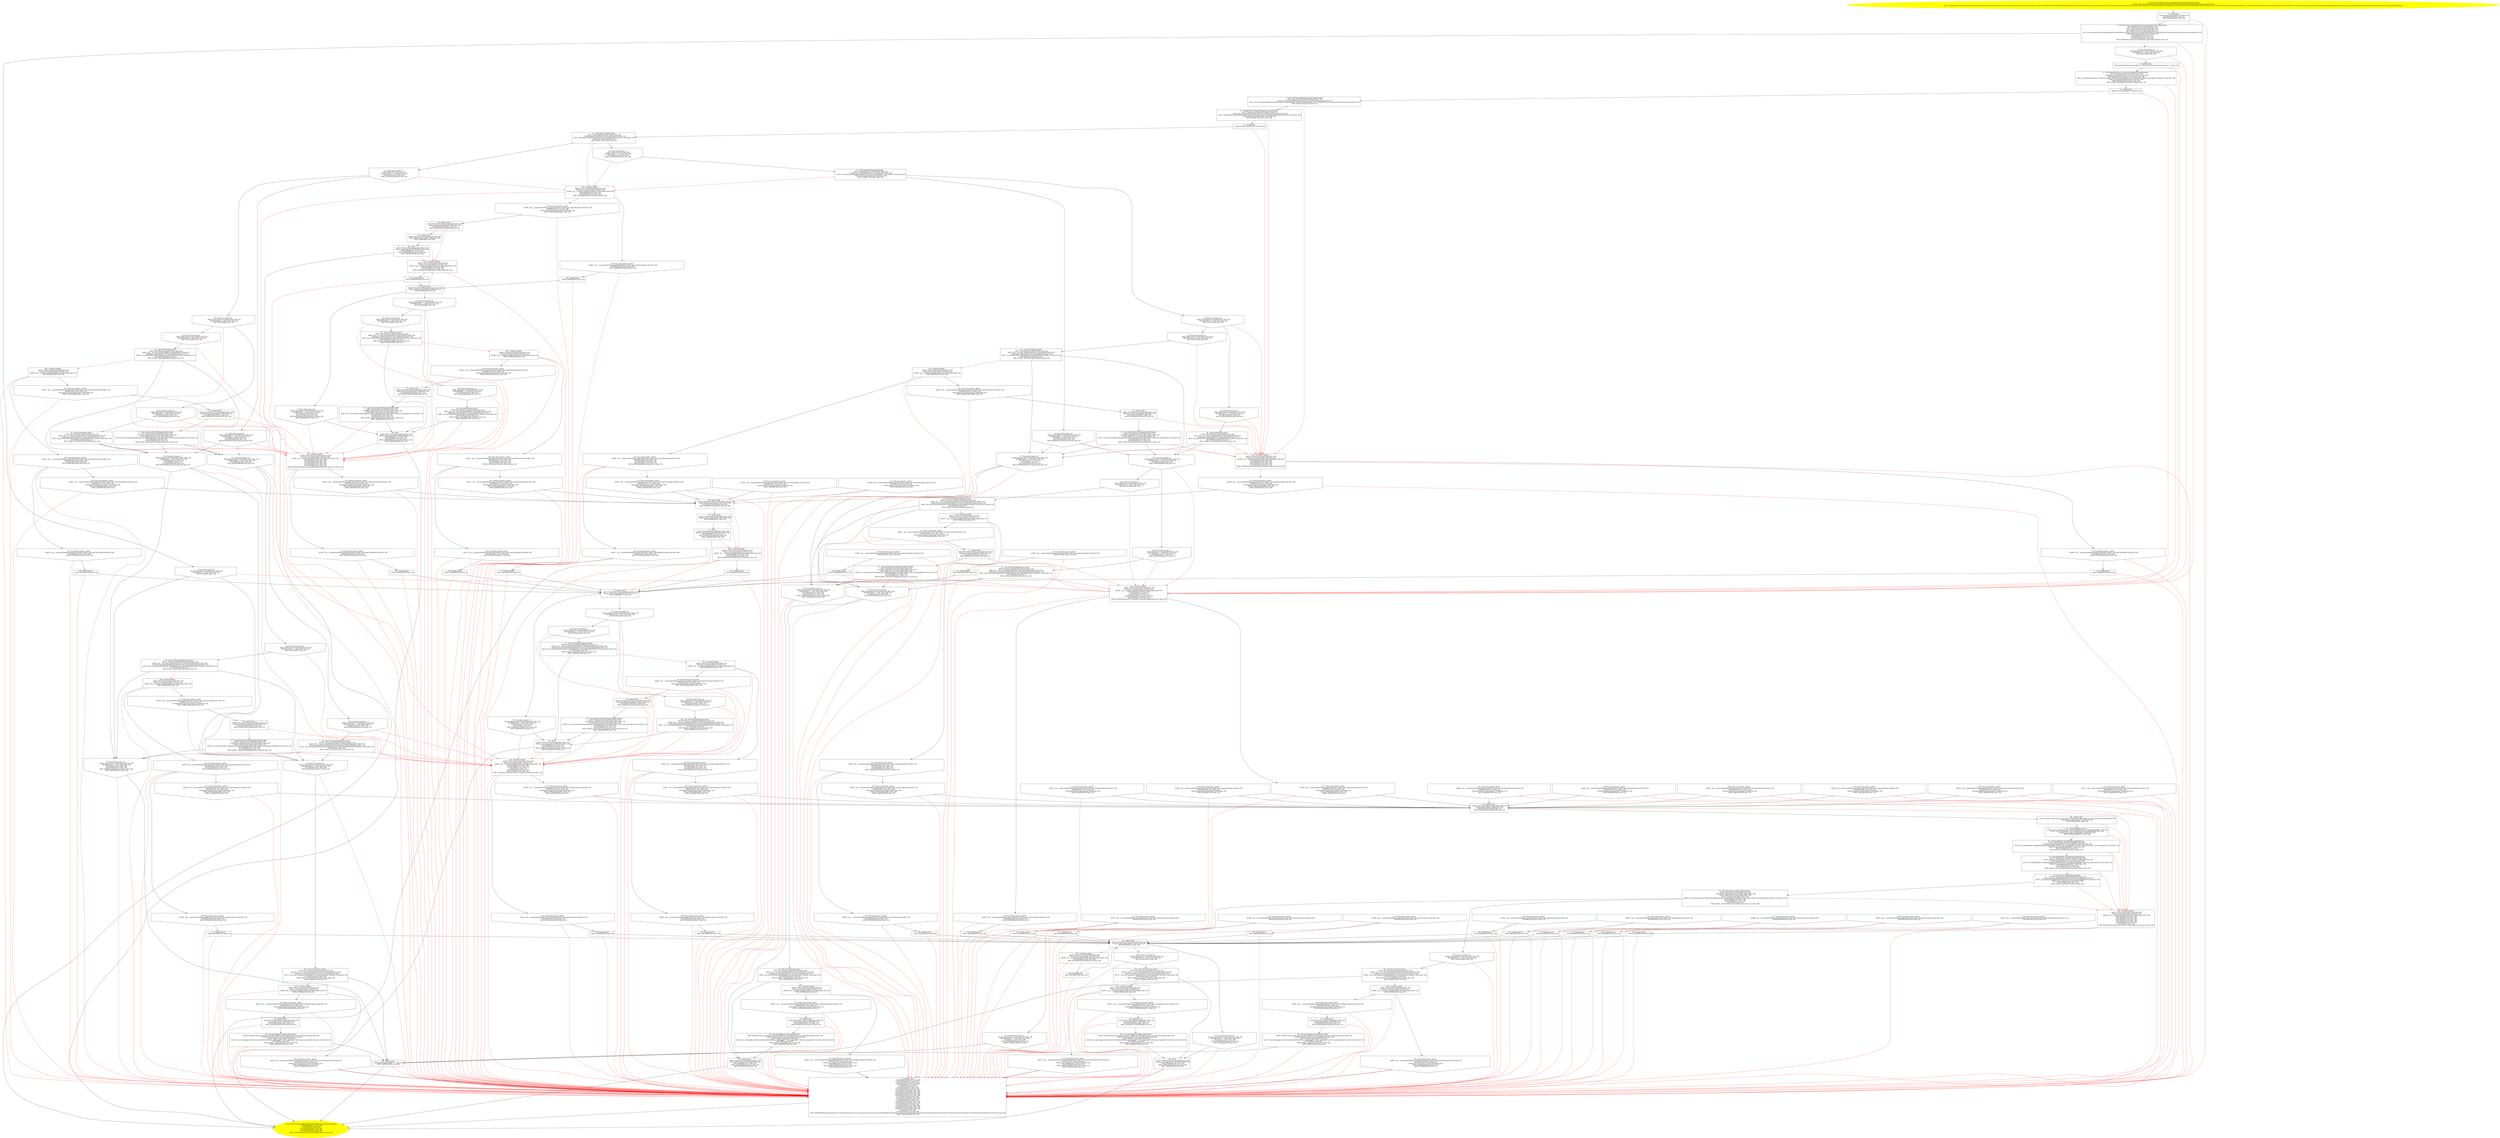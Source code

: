 /* @generated */
digraph cfg {
"com.zrlog.util.ZrLogUtil.getCurrentSqlVersion(java.lang.String,java.lang.String,java.lang.String,jav.0c210652b27b0ab75a70a5715e8ad146_1" [label="1: Start String ZrLogUtil.getCurrentSqlVersion(String,String,String,String)\nFormals:  jdbcUrl:java.lang.String* userName:java.lang.String* password:java.lang.String* deriveClass:java.lang.String*\nLocals:  CatchVar489:void $bcvar16:void CatchVar472:void CatchVar455:void $irvar5:void $irvar4:void $irvar3:void $irvar2:void $irvar1:void CatchVar409:void CatchVar392:void $bcvar15:void CatchVar355:void $bcvar14:void CatchVar333:void CatchVar324:void $bcvar8:void CatchVar302:void $bcvar13:void CatchVar260:void $bcvar12:void CatchVar238:void CatchVar229:void CatchVar207:void CatchVar170:void CatchVar136:void $bcvar11:void CatchVar97:void $bcvar10:void $irvar0:void $bcvar9:void $bcvar7:void connect:java.sql.Connection* queryVersionSQL:java.lang.String* ps:java.sql.PreparedStatement* resultSet:java.sql.ResultSet* e:java.sql.SQLException* \n  " color=yellow style=filled]
	

	 "com.zrlog.util.ZrLogUtil.getCurrentSqlVersion(java.lang.String,java.lang.String,java.lang.String,jav.0c210652b27b0ab75a70a5715e8ad146_1" -> "com.zrlog.util.ZrLogUtil.getCurrentSqlVersion(java.lang.String,java.lang.String,java.lang.String,jav.0c210652b27b0ab75a70a5715e8ad146_4" ;
"com.zrlog.util.ZrLogUtil.getCurrentSqlVersion(java.lang.String,java.lang.String,java.lang.String,jav.0c210652b27b0ab75a70a5715e8ad146_2" [label="2: Exit String ZrLogUtil.getCurrentSqlVersion(String,String,String,String) \n   NULLIFY(&$bcvar7); [line 146]\n  NULLIFY(&ps); [line 146]\n  NULLIFY(&connect); [line 146]\n  NULLIFY(&resultSet); [line 146]\n  NULLIFY(&$bcvar9); [line 146]\n  EXIT_SCOPE($bcvar7,ps,connect,resultSet,$bcvar9); [line 146]\n " color=yellow style=filled]
	

"com.zrlog.util.ZrLogUtil.getCurrentSqlVersion(java.lang.String,java.lang.String,java.lang.String,jav.0c210652b27b0ab75a70a5715e8ad146_3" [label="3:  exceptions sink \n   NULLIFY(&CatchVar455); [line 146]\n  NULLIFY(&$bcvar7); [line 146]\n  NULLIFY(&CatchVar229); [line 146]\n  NULLIFY(&$bcvar12); [line 146]\n  NULLIFY(&ps); [line 146]\n  NULLIFY(&connect); [line 146]\n  NULLIFY(&$bcvar14); [line 146]\n  NULLIFY(&CatchVar324); [line 146]\n  NULLIFY(&CatchVar489); [line 146]\n  NULLIFY(&CatchVar355); [line 146]\n  NULLIFY(&CatchVar170); [line 146]\n  NULLIFY(&CatchVar392); [line 146]\n  NULLIFY(&resultSet); [line 146]\n  NULLIFY(&CatchVar97); [line 146]\n  NULLIFY(&$bcvar9); [line 146]\n  NULLIFY(&CatchVar207); [line 146]\n  NULLIFY(&CatchVar302); [line 146]\n  NULLIFY(&$bcvar16); [line 146]\n  NULLIFY(&CatchVar136); [line 146]\n  NULLIFY(&CatchVar409); [line 146]\n  NULLIFY(&CatchVar260); [line 146]\n  NULLIFY(&e); [line 146]\n  NULLIFY(&$bcvar10); [line 146]\n  EXIT_SCOPE(n$186,CatchVar455,$bcvar7,CatchVar229,$bcvar12,ps,connect,$bcvar14,CatchVar324,CatchVar489,CatchVar355,CatchVar170,CatchVar392,resultSet,CatchVar97,$bcvar9,CatchVar207,CatchVar302,$bcvar16,CatchVar136,CatchVar409,CatchVar260,e,$bcvar10); [line 146]\n  APPLY_ABSTRACTION; [line 146]\n " shape="box"]
	

	 "com.zrlog.util.ZrLogUtil.getCurrentSqlVersion(java.lang.String,java.lang.String,java.lang.String,jav.0c210652b27b0ab75a70a5715e8ad146_3" -> "com.zrlog.util.ZrLogUtil.getCurrentSqlVersion(java.lang.String,java.lang.String,java.lang.String,jav.0c210652b27b0ab75a70a5715e8ad146_2" ;
"com.zrlog.util.ZrLogUtil.getCurrentSqlVersion(java.lang.String,java.lang.String,java.lang.String,jav.0c210652b27b0ab75a70a5715e8ad146_4" [label="4:  method_body \n   *&connect:java.lang.Object*=null [line 121]\n  NULLIFY(&connect); [line 121]\n  EXIT_SCOPE(connect); [line 121]\n " shape="box"]
	

	 "com.zrlog.util.ZrLogUtil.getCurrentSqlVersion(java.lang.String,java.lang.String,java.lang.String,jav.0c210652b27b0ab75a70a5715e8ad146_4" -> "com.zrlog.util.ZrLogUtil.getCurrentSqlVersion(java.lang.String,java.lang.String,java.lang.String,jav.0c210652b27b0ab75a70a5715e8ad146_5" ;
	 "com.zrlog.util.ZrLogUtil.getCurrentSqlVersion(java.lang.String,java.lang.String,java.lang.String,jav.0c210652b27b0ab75a70a5715e8ad146_4" -> "com.zrlog.util.ZrLogUtil.getCurrentSqlVersion(java.lang.String,java.lang.String,java.lang.String,jav.0c210652b27b0ab75a70a5715e8ad146_3" [color="red" ];
"com.zrlog.util.ZrLogUtil.getCurrentSqlVersion(java.lang.String,java.lang.String,java.lang.String,jav.0c210652b27b0ab75a70a5715e8ad146_5" [label="5:  Call Connection ZrLogUtil.getConnection(String,String,String,String) \n   n$0=*&jdbcUrl:java.lang.String* [line 123]\n  n$1=*&userName:java.lang.String* [line 123]\n  n$2=*&password:java.lang.String* [line 123]\n  n$3=*&deriveClass:java.lang.String* [line 123]\n  n$4=_fun_Connection ZrLogUtil.getConnection(String,String,String,String)(n$0:java.lang.String*,n$1:java.lang.String*,n$2:java.lang.String*,n$3:java.lang.String*) [line 123]\n  *&connect:java.sql.Connection*=n$4 [line 123]\n  NULLIFY(&jdbcUrl); [line 123]\n  NULLIFY(&password); [line 123]\n  NULLIFY(&userName); [line 123]\n  EXIT_SCOPE(n$0,n$1,n$2,n$3,n$4,jdbcUrl,password,userName); [line 123]\n " shape="box"]
	

	 "com.zrlog.util.ZrLogUtil.getCurrentSqlVersion(java.lang.String,java.lang.String,java.lang.String,jav.0c210652b27b0ab75a70a5715e8ad146_5" -> "com.zrlog.util.ZrLogUtil.getCurrentSqlVersion(java.lang.String,java.lang.String,java.lang.String,jav.0c210652b27b0ab75a70a5715e8ad146_6" ;
	 "com.zrlog.util.ZrLogUtil.getCurrentSqlVersion(java.lang.String,java.lang.String,java.lang.String,jav.0c210652b27b0ab75a70a5715e8ad146_5" -> "com.zrlog.util.ZrLogUtil.getCurrentSqlVersion(java.lang.String,java.lang.String,java.lang.String,jav.0c210652b27b0ab75a70a5715e8ad146_7" ;
	 "com.zrlog.util.ZrLogUtil.getCurrentSqlVersion(java.lang.String,java.lang.String,java.lang.String,jav.0c210652b27b0ab75a70a5715e8ad146_5" -> "com.zrlog.util.ZrLogUtil.getCurrentSqlVersion(java.lang.String,java.lang.String,java.lang.String,jav.0c210652b27b0ab75a70a5715e8ad146_119" [color="red" ];
"com.zrlog.util.ZrLogUtil.getCurrentSqlVersion(java.lang.String,java.lang.String,java.lang.String,jav.0c210652b27b0ab75a70a5715e8ad146_6" [label="6: Prune (true branch, if) \n   n$5=*&connect:java.sql.Connection* [line 124]\n  PRUNE(!(n$5 == null), true); [line 124]\n  EXIT_SCOPE(n$5); [line 124]\n " shape="invhouse"]
	

	 "com.zrlog.util.ZrLogUtil.getCurrentSqlVersion(java.lang.String,java.lang.String,java.lang.String,jav.0c210652b27b0ab75a70a5715e8ad146_6" -> "com.zrlog.util.ZrLogUtil.getCurrentSqlVersion(java.lang.String,java.lang.String,java.lang.String,jav.0c210652b27b0ab75a70a5715e8ad146_8" ;
	 "com.zrlog.util.ZrLogUtil.getCurrentSqlVersion(java.lang.String,java.lang.String,java.lang.String,jav.0c210652b27b0ab75a70a5715e8ad146_6" -> "com.zrlog.util.ZrLogUtil.getCurrentSqlVersion(java.lang.String,java.lang.String,java.lang.String,jav.0c210652b27b0ab75a70a5715e8ad146_119" [color="red" ];
"com.zrlog.util.ZrLogUtil.getCurrentSqlVersion(java.lang.String,java.lang.String,java.lang.String,jav.0c210652b27b0ab75a70a5715e8ad146_7" [label="7: Prune (false branch, if) \n   n$5=*&connect:java.sql.Connection* [line 124]\n  PRUNE((n$5 == null), false); [line 124]\n  EXIT_SCOPE(n$5); [line 124]\n " shape="invhouse"]
	

	 "com.zrlog.util.ZrLogUtil.getCurrentSqlVersion(java.lang.String,java.lang.String,java.lang.String,jav.0c210652b27b0ab75a70a5715e8ad146_7" -> "com.zrlog.util.ZrLogUtil.getCurrentSqlVersion(java.lang.String,java.lang.String,java.lang.String,jav.0c210652b27b0ab75a70a5715e8ad146_82" ;
	 "com.zrlog.util.ZrLogUtil.getCurrentSqlVersion(java.lang.String,java.lang.String,java.lang.String,jav.0c210652b27b0ab75a70a5715e8ad146_7" -> "com.zrlog.util.ZrLogUtil.getCurrentSqlVersion(java.lang.String,java.lang.String,java.lang.String,jav.0c210652b27b0ab75a70a5715e8ad146_83" ;
	 "com.zrlog.util.ZrLogUtil.getCurrentSqlVersion(java.lang.String,java.lang.String,java.lang.String,jav.0c210652b27b0ab75a70a5715e8ad146_7" -> "com.zrlog.util.ZrLogUtil.getCurrentSqlVersion(java.lang.String,java.lang.String,java.lang.String,jav.0c210652b27b0ab75a70a5715e8ad146_119" [color="red" ];
"com.zrlog.util.ZrLogUtil.getCurrentSqlVersion(java.lang.String,java.lang.String,java.lang.String,jav.0c210652b27b0ab75a70a5715e8ad146_8" [label="8:  method_body \n   *&queryVersionSQL:java.lang.Object*=\"select value from website where name = ?\" [line 125]\n " shape="box"]
	

	 "com.zrlog.util.ZrLogUtil.getCurrentSqlVersion(java.lang.String,java.lang.String,java.lang.String,jav.0c210652b27b0ab75a70a5715e8ad146_8" -> "com.zrlog.util.ZrLogUtil.getCurrentSqlVersion(java.lang.String,java.lang.String,java.lang.String,jav.0c210652b27b0ab75a70a5715e8ad146_9" ;
	 "com.zrlog.util.ZrLogUtil.getCurrentSqlVersion(java.lang.String,java.lang.String,java.lang.String,jav.0c210652b27b0ab75a70a5715e8ad146_8" -> "com.zrlog.util.ZrLogUtil.getCurrentSqlVersion(java.lang.String,java.lang.String,java.lang.String,jav.0c210652b27b0ab75a70a5715e8ad146_119" [color="red" ];
"com.zrlog.util.ZrLogUtil.getCurrentSqlVersion(java.lang.String,java.lang.String,java.lang.String,jav.0c210652b27b0ab75a70a5715e8ad146_9" [label="9:  Call PreparedStatement Connection.prepareStatement(String) \n   n$6=*&connect:java.sql.Connection* [line 126]\n  _=*n$6:java.sql.Connection*(root java.sql.Connection) [line 126]\n  n$8=*&queryVersionSQL:java.lang.Object* [line 126]\n  n$9=_fun_PreparedStatement Connection.prepareStatement(String)(n$6:java.sql.Connection*,n$8:java.lang.Object*) interface virtual [line 126]\n  *&ps:java.sql.PreparedStatement*=n$9 [line 126]\n  NULLIFY(&queryVersionSQL); [line 126]\n  EXIT_SCOPE(_,n$6,n$8,n$9,queryVersionSQL); [line 126]\n " shape="box"]
	

	 "com.zrlog.util.ZrLogUtil.getCurrentSqlVersion(java.lang.String,java.lang.String,java.lang.String,jav.0c210652b27b0ab75a70a5715e8ad146_9" -> "com.zrlog.util.ZrLogUtil.getCurrentSqlVersion(java.lang.String,java.lang.String,java.lang.String,jav.0c210652b27b0ab75a70a5715e8ad146_10" ;
	 "com.zrlog.util.ZrLogUtil.getCurrentSqlVersion(java.lang.String,java.lang.String,java.lang.String,jav.0c210652b27b0ab75a70a5715e8ad146_9" -> "com.zrlog.util.ZrLogUtil.getCurrentSqlVersion(java.lang.String,java.lang.String,java.lang.String,jav.0c210652b27b0ab75a70a5715e8ad146_119" [color="red" ];
"com.zrlog.util.ZrLogUtil.getCurrentSqlVersion(java.lang.String,java.lang.String,java.lang.String,jav.0c210652b27b0ab75a70a5715e8ad146_10" [label="10:  method_body \n   *&$bcvar7:java.lang.Object*=null [line 126]\n " shape="box"]
	

	 "com.zrlog.util.ZrLogUtil.getCurrentSqlVersion(java.lang.String,java.lang.String,java.lang.String,jav.0c210652b27b0ab75a70a5715e8ad146_10" -> "com.zrlog.util.ZrLogUtil.getCurrentSqlVersion(java.lang.String,java.lang.String,java.lang.String,jav.0c210652b27b0ab75a70a5715e8ad146_11" ;
	 "com.zrlog.util.ZrLogUtil.getCurrentSqlVersion(java.lang.String,java.lang.String,java.lang.String,jav.0c210652b27b0ab75a70a5715e8ad146_10" -> "com.zrlog.util.ZrLogUtil.getCurrentSqlVersion(java.lang.String,java.lang.String,java.lang.String,jav.0c210652b27b0ab75a70a5715e8ad146_119" [color="red" ];
"com.zrlog.util.ZrLogUtil.getCurrentSqlVersion(java.lang.String,java.lang.String,java.lang.String,jav.0c210652b27b0ab75a70a5715e8ad146_11" [label="11:  Call void PreparedStatement.setString(int,String) \n   n$10=*&ps:java.sql.PreparedStatement* [line 127]\n  _=*n$10:java.sql.PreparedStatement*(root java.sql.PreparedStatement) [line 127]\n  n$12=_fun_void PreparedStatement.setString(int,String)(n$10:java.sql.PreparedStatement*,1:int,\"zrlogSqlVersion\":java.lang.Object*) interface virtual [line 127]\n  EXIT_SCOPE(_,n$10,n$12); [line 127]\n " shape="box"]
	

	 "com.zrlog.util.ZrLogUtil.getCurrentSqlVersion(java.lang.String,java.lang.String,java.lang.String,jav.0c210652b27b0ab75a70a5715e8ad146_11" -> "com.zrlog.util.ZrLogUtil.getCurrentSqlVersion(java.lang.String,java.lang.String,java.lang.String,jav.0c210652b27b0ab75a70a5715e8ad146_12" ;
	 "com.zrlog.util.ZrLogUtil.getCurrentSqlVersion(java.lang.String,java.lang.String,java.lang.String,jav.0c210652b27b0ab75a70a5715e8ad146_11" -> "com.zrlog.util.ZrLogUtil.getCurrentSqlVersion(java.lang.String,java.lang.String,java.lang.String,jav.0c210652b27b0ab75a70a5715e8ad146_115" [color="red" ];
"com.zrlog.util.ZrLogUtil.getCurrentSqlVersion(java.lang.String,java.lang.String,java.lang.String,jav.0c210652b27b0ab75a70a5715e8ad146_12" [label="12:  Call ResultSet PreparedStatement.executeQuery() \n   n$13=*&ps:java.sql.PreparedStatement* [line 128]\n  _=*n$13:java.sql.PreparedStatement*(root java.sql.PreparedStatement) [line 128]\n  n$15=_fun_ResultSet PreparedStatement.executeQuery()(n$13:java.sql.PreparedStatement*) interface virtual [line 128]\n  *&resultSet:java.sql.ResultSet*=n$15 [line 128]\n  EXIT_SCOPE(_,n$13,n$15); [line 128]\n " shape="box"]
	

	 "com.zrlog.util.ZrLogUtil.getCurrentSqlVersion(java.lang.String,java.lang.String,java.lang.String,jav.0c210652b27b0ab75a70a5715e8ad146_12" -> "com.zrlog.util.ZrLogUtil.getCurrentSqlVersion(java.lang.String,java.lang.String,java.lang.String,jav.0c210652b27b0ab75a70a5715e8ad146_13" ;
	 "com.zrlog.util.ZrLogUtil.getCurrentSqlVersion(java.lang.String,java.lang.String,java.lang.String,jav.0c210652b27b0ab75a70a5715e8ad146_12" -> "com.zrlog.util.ZrLogUtil.getCurrentSqlVersion(java.lang.String,java.lang.String,java.lang.String,jav.0c210652b27b0ab75a70a5715e8ad146_115" [color="red" ];
"com.zrlog.util.ZrLogUtil.getCurrentSqlVersion(java.lang.String,java.lang.String,java.lang.String,jav.0c210652b27b0ab75a70a5715e8ad146_13" [label="13:  method_body \n   *&$bcvar9:java.lang.Object*=null [line 128]\n " shape="box"]
	

	 "com.zrlog.util.ZrLogUtil.getCurrentSqlVersion(java.lang.String,java.lang.String,java.lang.String,jav.0c210652b27b0ab75a70a5715e8ad146_13" -> "com.zrlog.util.ZrLogUtil.getCurrentSqlVersion(java.lang.String,java.lang.String,java.lang.String,jav.0c210652b27b0ab75a70a5715e8ad146_14" ;
	 "com.zrlog.util.ZrLogUtil.getCurrentSqlVersion(java.lang.String,java.lang.String,java.lang.String,jav.0c210652b27b0ab75a70a5715e8ad146_13" -> "com.zrlog.util.ZrLogUtil.getCurrentSqlVersion(java.lang.String,java.lang.String,java.lang.String,jav.0c210652b27b0ab75a70a5715e8ad146_115" [color="red" ];
"com.zrlog.util.ZrLogUtil.getCurrentSqlVersion(java.lang.String,java.lang.String,java.lang.String,jav.0c210652b27b0ab75a70a5715e8ad146_14" [label="14:  Call boolean ResultSet.next() \n   n$16=*&resultSet:java.sql.ResultSet* [line 129]\n  _=*n$16:java.sql.ResultSet*(root java.sql.ResultSet) [line 129]\n  n$18=_fun_boolean ResultSet.next()(n$16:java.sql.ResultSet*) interface virtual [line 129]\n  *&$irvar0:_Bool=n$18 [line 129]\n  EXIT_SCOPE(_,n$16,n$18); [line 129]\n " shape="box"]
	

	 "com.zrlog.util.ZrLogUtil.getCurrentSqlVersion(java.lang.String,java.lang.String,java.lang.String,jav.0c210652b27b0ab75a70a5715e8ad146_14" -> "com.zrlog.util.ZrLogUtil.getCurrentSqlVersion(java.lang.String,java.lang.String,java.lang.String,jav.0c210652b27b0ab75a70a5715e8ad146_15" ;
	 "com.zrlog.util.ZrLogUtil.getCurrentSqlVersion(java.lang.String,java.lang.String,java.lang.String,jav.0c210652b27b0ab75a70a5715e8ad146_14" -> "com.zrlog.util.ZrLogUtil.getCurrentSqlVersion(java.lang.String,java.lang.String,java.lang.String,jav.0c210652b27b0ab75a70a5715e8ad146_16" ;
	 "com.zrlog.util.ZrLogUtil.getCurrentSqlVersion(java.lang.String,java.lang.String,java.lang.String,jav.0c210652b27b0ab75a70a5715e8ad146_14" -> "com.zrlog.util.ZrLogUtil.getCurrentSqlVersion(java.lang.String,java.lang.String,java.lang.String,jav.0c210652b27b0ab75a70a5715e8ad146_157" [color="red" ];
"com.zrlog.util.ZrLogUtil.getCurrentSqlVersion(java.lang.String,java.lang.String,java.lang.String,jav.0c210652b27b0ab75a70a5715e8ad146_15" [label="15: Prune (true branch, if) \n   n$19=*&$irvar0:_Bool [line 129]\n  PRUNE(!(n$19 == 0), true); [line 129]\n  NULLIFY(&$irvar0); [line 129]\n  EXIT_SCOPE(n$19,$irvar0); [line 129]\n " shape="invhouse"]
	

	 "com.zrlog.util.ZrLogUtil.getCurrentSqlVersion(java.lang.String,java.lang.String,java.lang.String,jav.0c210652b27b0ab75a70a5715e8ad146_15" -> "com.zrlog.util.ZrLogUtil.getCurrentSqlVersion(java.lang.String,java.lang.String,java.lang.String,jav.0c210652b27b0ab75a70a5715e8ad146_17" ;
	 "com.zrlog.util.ZrLogUtil.getCurrentSqlVersion(java.lang.String,java.lang.String,java.lang.String,jav.0c210652b27b0ab75a70a5715e8ad146_15" -> "com.zrlog.util.ZrLogUtil.getCurrentSqlVersion(java.lang.String,java.lang.String,java.lang.String,jav.0c210652b27b0ab75a70a5715e8ad146_157" [color="red" ];
"com.zrlog.util.ZrLogUtil.getCurrentSqlVersion(java.lang.String,java.lang.String,java.lang.String,jav.0c210652b27b0ab75a70a5715e8ad146_16" [label="16: Prune (false branch, if) \n   n$19=*&$irvar0:_Bool [line 129]\n  PRUNE((n$19 == 0), false); [line 129]\n  NULLIFY(&$irvar0); [line 129]\n  EXIT_SCOPE(n$19,$irvar0); [line 129]\n " shape="invhouse"]
	

	 "com.zrlog.util.ZrLogUtil.getCurrentSqlVersion(java.lang.String,java.lang.String,java.lang.String,jav.0c210652b27b0ab75a70a5715e8ad146_16" -> "com.zrlog.util.ZrLogUtil.getCurrentSqlVersion(java.lang.String,java.lang.String,java.lang.String,jav.0c210652b27b0ab75a70a5715e8ad146_40" ;
	 "com.zrlog.util.ZrLogUtil.getCurrentSqlVersion(java.lang.String,java.lang.String,java.lang.String,jav.0c210652b27b0ab75a70a5715e8ad146_16" -> "com.zrlog.util.ZrLogUtil.getCurrentSqlVersion(java.lang.String,java.lang.String,java.lang.String,jav.0c210652b27b0ab75a70a5715e8ad146_41" ;
	 "com.zrlog.util.ZrLogUtil.getCurrentSqlVersion(java.lang.String,java.lang.String,java.lang.String,jav.0c210652b27b0ab75a70a5715e8ad146_16" -> "com.zrlog.util.ZrLogUtil.getCurrentSqlVersion(java.lang.String,java.lang.String,java.lang.String,jav.0c210652b27b0ab75a70a5715e8ad146_157" [color="red" ];
"com.zrlog.util.ZrLogUtil.getCurrentSqlVersion(java.lang.String,java.lang.String,java.lang.String,jav.0c210652b27b0ab75a70a5715e8ad146_17" [label="17:  Call String ResultSet.getString(int) \n   n$20=*&resultSet:java.sql.ResultSet* [line 130]\n  _=*n$20:java.sql.ResultSet*(root java.sql.ResultSet) [line 130]\n  n$22=_fun_String ResultSet.getString(int)(n$20:java.sql.ResultSet*,1:int) interface virtual [line 130]\n  *&$bcvar10:java.lang.String*=n$22 [line 130]\n  EXIT_SCOPE(_,n$20,n$22); [line 130]\n " shape="box"]
	

	 "com.zrlog.util.ZrLogUtil.getCurrentSqlVersion(java.lang.String,java.lang.String,java.lang.String,jav.0c210652b27b0ab75a70a5715e8ad146_17" -> "com.zrlog.util.ZrLogUtil.getCurrentSqlVersion(java.lang.String,java.lang.String,java.lang.String,jav.0c210652b27b0ab75a70a5715e8ad146_18" ;
	 "com.zrlog.util.ZrLogUtil.getCurrentSqlVersion(java.lang.String,java.lang.String,java.lang.String,jav.0c210652b27b0ab75a70a5715e8ad146_17" -> "com.zrlog.util.ZrLogUtil.getCurrentSqlVersion(java.lang.String,java.lang.String,java.lang.String,jav.0c210652b27b0ab75a70a5715e8ad146_19" ;
	 "com.zrlog.util.ZrLogUtil.getCurrentSqlVersion(java.lang.String,java.lang.String,java.lang.String,jav.0c210652b27b0ab75a70a5715e8ad146_17" -> "com.zrlog.util.ZrLogUtil.getCurrentSqlVersion(java.lang.String,java.lang.String,java.lang.String,jav.0c210652b27b0ab75a70a5715e8ad146_157" [color="red" ];
"com.zrlog.util.ZrLogUtil.getCurrentSqlVersion(java.lang.String,java.lang.String,java.lang.String,jav.0c210652b27b0ab75a70a5715e8ad146_18" [label="18: Prune (true branch, if) \n   n$23=*&resultSet:java.sql.ResultSet* [line 132]\n  PRUNE(!(n$23 == null), true); [line 132]\n  EXIT_SCOPE(n$23); [line 132]\n " shape="invhouse"]
	

	 "com.zrlog.util.ZrLogUtil.getCurrentSqlVersion(java.lang.String,java.lang.String,java.lang.String,jav.0c210652b27b0ab75a70a5715e8ad146_18" -> "com.zrlog.util.ZrLogUtil.getCurrentSqlVersion(java.lang.String,java.lang.String,java.lang.String,jav.0c210652b27b0ab75a70a5715e8ad146_20" ;
	 "com.zrlog.util.ZrLogUtil.getCurrentSqlVersion(java.lang.String,java.lang.String,java.lang.String,jav.0c210652b27b0ab75a70a5715e8ad146_18" -> "com.zrlog.util.ZrLogUtil.getCurrentSqlVersion(java.lang.String,java.lang.String,java.lang.String,jav.0c210652b27b0ab75a70a5715e8ad146_21" ;
	 "com.zrlog.util.ZrLogUtil.getCurrentSqlVersion(java.lang.String,java.lang.String,java.lang.String,jav.0c210652b27b0ab75a70a5715e8ad146_18" -> "com.zrlog.util.ZrLogUtil.getCurrentSqlVersion(java.lang.String,java.lang.String,java.lang.String,jav.0c210652b27b0ab75a70a5715e8ad146_115" [color="red" ];
"com.zrlog.util.ZrLogUtil.getCurrentSqlVersion(java.lang.String,java.lang.String,java.lang.String,jav.0c210652b27b0ab75a70a5715e8ad146_19" [label="19: Prune (false branch, if) \n   n$23=*&resultSet:java.sql.ResultSet* [line 132]\n  PRUNE((n$23 == null), false); [line 132]\n  NULLIFY(&resultSet); [line 132]\n  NULLIFY(&$bcvar9); [line 132]\n  EXIT_SCOPE(n$23,resultSet,$bcvar9); [line 132]\n " shape="invhouse"]
	

	 "com.zrlog.util.ZrLogUtil.getCurrentSqlVersion(java.lang.String,java.lang.String,java.lang.String,jav.0c210652b27b0ab75a70a5715e8ad146_19" -> "com.zrlog.util.ZrLogUtil.getCurrentSqlVersion(java.lang.String,java.lang.String,java.lang.String,jav.0c210652b27b0ab75a70a5715e8ad146_26" ;
	 "com.zrlog.util.ZrLogUtil.getCurrentSqlVersion(java.lang.String,java.lang.String,java.lang.String,jav.0c210652b27b0ab75a70a5715e8ad146_19" -> "com.zrlog.util.ZrLogUtil.getCurrentSqlVersion(java.lang.String,java.lang.String,java.lang.String,jav.0c210652b27b0ab75a70a5715e8ad146_27" ;
	 "com.zrlog.util.ZrLogUtil.getCurrentSqlVersion(java.lang.String,java.lang.String,java.lang.String,jav.0c210652b27b0ab75a70a5715e8ad146_19" -> "com.zrlog.util.ZrLogUtil.getCurrentSqlVersion(java.lang.String,java.lang.String,java.lang.String,jav.0c210652b27b0ab75a70a5715e8ad146_115" [color="red" ];
"com.zrlog.util.ZrLogUtil.getCurrentSqlVersion(java.lang.String,java.lang.String,java.lang.String,jav.0c210652b27b0ab75a70a5715e8ad146_20" [label="20: Prune (true branch, if) \n   n$24=*&$bcvar9:java.lang.Object* [line 132]\n  PRUNE(!(n$24 == null), true); [line 132]\n  EXIT_SCOPE(n$24); [line 132]\n " shape="invhouse"]
	

	 "com.zrlog.util.ZrLogUtil.getCurrentSqlVersion(java.lang.String,java.lang.String,java.lang.String,jav.0c210652b27b0ab75a70a5715e8ad146_20" -> "com.zrlog.util.ZrLogUtil.getCurrentSqlVersion(java.lang.String,java.lang.String,java.lang.String,jav.0c210652b27b0ab75a70a5715e8ad146_22" ;
	 "com.zrlog.util.ZrLogUtil.getCurrentSqlVersion(java.lang.String,java.lang.String,java.lang.String,jav.0c210652b27b0ab75a70a5715e8ad146_20" -> "com.zrlog.util.ZrLogUtil.getCurrentSqlVersion(java.lang.String,java.lang.String,java.lang.String,jav.0c210652b27b0ab75a70a5715e8ad146_115" [color="red" ];
"com.zrlog.util.ZrLogUtil.getCurrentSqlVersion(java.lang.String,java.lang.String,java.lang.String,jav.0c210652b27b0ab75a70a5715e8ad146_21" [label="21: Prune (false branch, if) \n   n$24=*&$bcvar9:java.lang.Object* [line 132]\n  PRUNE((n$24 == null), false); [line 132]\n  NULLIFY(&$bcvar9); [line 132]\n  EXIT_SCOPE(n$24,$bcvar9); [line 132]\n " shape="invhouse"]
	

	 "com.zrlog.util.ZrLogUtil.getCurrentSqlVersion(java.lang.String,java.lang.String,java.lang.String,jav.0c210652b27b0ab75a70a5715e8ad146_21" -> "com.zrlog.util.ZrLogUtil.getCurrentSqlVersion(java.lang.String,java.lang.String,java.lang.String,jav.0c210652b27b0ab75a70a5715e8ad146_25" ;
	 "com.zrlog.util.ZrLogUtil.getCurrentSqlVersion(java.lang.String,java.lang.String,java.lang.String,jav.0c210652b27b0ab75a70a5715e8ad146_21" -> "com.zrlog.util.ZrLogUtil.getCurrentSqlVersion(java.lang.String,java.lang.String,java.lang.String,jav.0c210652b27b0ab75a70a5715e8ad146_115" [color="red" ];
"com.zrlog.util.ZrLogUtil.getCurrentSqlVersion(java.lang.String,java.lang.String,java.lang.String,jav.0c210652b27b0ab75a70a5715e8ad146_22" [label="22:  Call void ResultSet.close() \n   n$25=*&resultSet:java.sql.ResultSet* [line 132]\n  n$28=_fun___set_mem_attribute(n$25:java.sql.ResultSet*) [line 132]\n  _=*n$25:java.sql.ResultSet*(root java.sql.ResultSet) [line 132]\n  n$27=_fun_void ResultSet.close()(n$25:java.sql.ResultSet*) interface virtual [line 132]\n  NULLIFY(&resultSet); [line 132]\n  EXIT_SCOPE(_,n$25,n$27,n$28,resultSet); [line 132]\n " shape="box"]
	

	 "com.zrlog.util.ZrLogUtil.getCurrentSqlVersion(java.lang.String,java.lang.String,java.lang.String,jav.0c210652b27b0ab75a70a5715e8ad146_22" -> "com.zrlog.util.ZrLogUtil.getCurrentSqlVersion(java.lang.String,java.lang.String,java.lang.String,jav.0c210652b27b0ab75a70a5715e8ad146_26" ;
	 "com.zrlog.util.ZrLogUtil.getCurrentSqlVersion(java.lang.String,java.lang.String,java.lang.String,jav.0c210652b27b0ab75a70a5715e8ad146_22" -> "com.zrlog.util.ZrLogUtil.getCurrentSqlVersion(java.lang.String,java.lang.String,java.lang.String,jav.0c210652b27b0ab75a70a5715e8ad146_27" ;
	 "com.zrlog.util.ZrLogUtil.getCurrentSqlVersion(java.lang.String,java.lang.String,java.lang.String,jav.0c210652b27b0ab75a70a5715e8ad146_22" -> "com.zrlog.util.ZrLogUtil.getCurrentSqlVersion(java.lang.String,java.lang.String,java.lang.String,jav.0c210652b27b0ab75a70a5715e8ad146_183" [color="red" ];
"com.zrlog.util.ZrLogUtil.getCurrentSqlVersion(java.lang.String,java.lang.String,java.lang.String,jav.0c210652b27b0ab75a70a5715e8ad146_23" [label="23:  method_body \n   n$29=*&CatchVar97:java.lang.Object* [line 132]\n  *&$bcvar11:java.lang.Object*=n$29 [line 132]\n  NULLIFY(&CatchVar97); [line 132]\n  EXIT_SCOPE(n$29,CatchVar97); [line 132]\n " shape="box"]
	

	 "com.zrlog.util.ZrLogUtil.getCurrentSqlVersion(java.lang.String,java.lang.String,java.lang.String,jav.0c210652b27b0ab75a70a5715e8ad146_23" -> "com.zrlog.util.ZrLogUtil.getCurrentSqlVersion(java.lang.String,java.lang.String,java.lang.String,jav.0c210652b27b0ab75a70a5715e8ad146_24" ;
	 "com.zrlog.util.ZrLogUtil.getCurrentSqlVersion(java.lang.String,java.lang.String,java.lang.String,jav.0c210652b27b0ab75a70a5715e8ad146_23" -> "com.zrlog.util.ZrLogUtil.getCurrentSqlVersion(java.lang.String,java.lang.String,java.lang.String,jav.0c210652b27b0ab75a70a5715e8ad146_115" [color="red" ];
"com.zrlog.util.ZrLogUtil.getCurrentSqlVersion(java.lang.String,java.lang.String,java.lang.String,jav.0c210652b27b0ab75a70a5715e8ad146_24" [label="24:  Call void Throwable.addSuppressed(Throwable) \n   n$30=*&$bcvar9:java.lang.Object* [line 132]\n  _=*n$30:java.lang.Object*(root java.lang.Object) [line 132]\n  n$32=*&$bcvar11:java.lang.Object* [line 132]\n  n$33=_fun_void Throwable.addSuppressed(Throwable)(n$30:java.lang.Object*,n$32:java.lang.Object*) virtual [line 132]\n  NULLIFY(&$bcvar9); [line 132]\n  NULLIFY(&$bcvar11); [line 132]\n  EXIT_SCOPE(_,n$30,n$32,n$33,$bcvar9,$bcvar11); [line 132]\n " shape="box"]
	

	 "com.zrlog.util.ZrLogUtil.getCurrentSqlVersion(java.lang.String,java.lang.String,java.lang.String,jav.0c210652b27b0ab75a70a5715e8ad146_24" -> "com.zrlog.util.ZrLogUtil.getCurrentSqlVersion(java.lang.String,java.lang.String,java.lang.String,jav.0c210652b27b0ab75a70a5715e8ad146_26" ;
	 "com.zrlog.util.ZrLogUtil.getCurrentSqlVersion(java.lang.String,java.lang.String,java.lang.String,jav.0c210652b27b0ab75a70a5715e8ad146_24" -> "com.zrlog.util.ZrLogUtil.getCurrentSqlVersion(java.lang.String,java.lang.String,java.lang.String,jav.0c210652b27b0ab75a70a5715e8ad146_27" ;
	 "com.zrlog.util.ZrLogUtil.getCurrentSqlVersion(java.lang.String,java.lang.String,java.lang.String,jav.0c210652b27b0ab75a70a5715e8ad146_24" -> "com.zrlog.util.ZrLogUtil.getCurrentSqlVersion(java.lang.String,java.lang.String,java.lang.String,jav.0c210652b27b0ab75a70a5715e8ad146_115" [color="red" ];
"com.zrlog.util.ZrLogUtil.getCurrentSqlVersion(java.lang.String,java.lang.String,java.lang.String,jav.0c210652b27b0ab75a70a5715e8ad146_25" [label="25:  Call void ResultSet.close() \n   n$34=*&resultSet:java.sql.ResultSet* [line 132]\n  n$37=_fun___set_mem_attribute(n$34:java.sql.ResultSet*) [line 132]\n  _=*n$34:java.sql.ResultSet*(root java.sql.ResultSet) [line 132]\n  n$36=_fun_void ResultSet.close()(n$34:java.sql.ResultSet*) interface virtual [line 132]\n  NULLIFY(&resultSet); [line 132]\n  EXIT_SCOPE(_,n$34,n$36,n$37,resultSet); [line 132]\n " shape="box"]
	

	 "com.zrlog.util.ZrLogUtil.getCurrentSqlVersion(java.lang.String,java.lang.String,java.lang.String,jav.0c210652b27b0ab75a70a5715e8ad146_25" -> "com.zrlog.util.ZrLogUtil.getCurrentSqlVersion(java.lang.String,java.lang.String,java.lang.String,jav.0c210652b27b0ab75a70a5715e8ad146_26" ;
	 "com.zrlog.util.ZrLogUtil.getCurrentSqlVersion(java.lang.String,java.lang.String,java.lang.String,jav.0c210652b27b0ab75a70a5715e8ad146_25" -> "com.zrlog.util.ZrLogUtil.getCurrentSqlVersion(java.lang.String,java.lang.String,java.lang.String,jav.0c210652b27b0ab75a70a5715e8ad146_27" ;
	 "com.zrlog.util.ZrLogUtil.getCurrentSqlVersion(java.lang.String,java.lang.String,java.lang.String,jav.0c210652b27b0ab75a70a5715e8ad146_25" -> "com.zrlog.util.ZrLogUtil.getCurrentSqlVersion(java.lang.String,java.lang.String,java.lang.String,jav.0c210652b27b0ab75a70a5715e8ad146_115" [color="red" ];
"com.zrlog.util.ZrLogUtil.getCurrentSqlVersion(java.lang.String,java.lang.String,java.lang.String,jav.0c210652b27b0ab75a70a5715e8ad146_26" [label="26: Prune (true branch, if) \n   n$38=*&ps:java.sql.PreparedStatement* [line 133]\n  PRUNE(!(n$38 == null), true); [line 133]\n  NULLIFY(&$bcvar9); [line 133]\n  EXIT_SCOPE(n$38,$bcvar9); [line 133]\n " shape="invhouse"]
	

	 "com.zrlog.util.ZrLogUtil.getCurrentSqlVersion(java.lang.String,java.lang.String,java.lang.String,jav.0c210652b27b0ab75a70a5715e8ad146_26" -> "com.zrlog.util.ZrLogUtil.getCurrentSqlVersion(java.lang.String,java.lang.String,java.lang.String,jav.0c210652b27b0ab75a70a5715e8ad146_28" ;
	 "com.zrlog.util.ZrLogUtil.getCurrentSqlVersion(java.lang.String,java.lang.String,java.lang.String,jav.0c210652b27b0ab75a70a5715e8ad146_26" -> "com.zrlog.util.ZrLogUtil.getCurrentSqlVersion(java.lang.String,java.lang.String,java.lang.String,jav.0c210652b27b0ab75a70a5715e8ad146_29" ;
	 "com.zrlog.util.ZrLogUtil.getCurrentSqlVersion(java.lang.String,java.lang.String,java.lang.String,jav.0c210652b27b0ab75a70a5715e8ad146_26" -> "com.zrlog.util.ZrLogUtil.getCurrentSqlVersion(java.lang.String,java.lang.String,java.lang.String,jav.0c210652b27b0ab75a70a5715e8ad146_119" [color="red" ];
"com.zrlog.util.ZrLogUtil.getCurrentSqlVersion(java.lang.String,java.lang.String,java.lang.String,jav.0c210652b27b0ab75a70a5715e8ad146_27" [label="27: Prune (false branch, if) \n   n$38=*&ps:java.sql.PreparedStatement* [line 133]\n  PRUNE((n$38 == null), false); [line 133]\n  NULLIFY(&$bcvar7); [line 133]\n  NULLIFY(&ps); [line 133]\n  NULLIFY(&$bcvar9); [line 133]\n  EXIT_SCOPE(n$38,$bcvar7,ps,$bcvar9); [line 133]\n " shape="invhouse"]
	

	 "com.zrlog.util.ZrLogUtil.getCurrentSqlVersion(java.lang.String,java.lang.String,java.lang.String,jav.0c210652b27b0ab75a70a5715e8ad146_27" -> "com.zrlog.util.ZrLogUtil.getCurrentSqlVersion(java.lang.String,java.lang.String,java.lang.String,jav.0c210652b27b0ab75a70a5715e8ad146_34" ;
	 "com.zrlog.util.ZrLogUtil.getCurrentSqlVersion(java.lang.String,java.lang.String,java.lang.String,jav.0c210652b27b0ab75a70a5715e8ad146_27" -> "com.zrlog.util.ZrLogUtil.getCurrentSqlVersion(java.lang.String,java.lang.String,java.lang.String,jav.0c210652b27b0ab75a70a5715e8ad146_35" ;
	 "com.zrlog.util.ZrLogUtil.getCurrentSqlVersion(java.lang.String,java.lang.String,java.lang.String,jav.0c210652b27b0ab75a70a5715e8ad146_27" -> "com.zrlog.util.ZrLogUtil.getCurrentSqlVersion(java.lang.String,java.lang.String,java.lang.String,jav.0c210652b27b0ab75a70a5715e8ad146_119" [color="red" ];
"com.zrlog.util.ZrLogUtil.getCurrentSqlVersion(java.lang.String,java.lang.String,java.lang.String,jav.0c210652b27b0ab75a70a5715e8ad146_28" [label="28: Prune (true branch, if) \n   n$39=*&$bcvar7:java.lang.Object* [line 133]\n  PRUNE(!(n$39 == null), true); [line 133]\n  EXIT_SCOPE(n$39); [line 133]\n " shape="invhouse"]
	

	 "com.zrlog.util.ZrLogUtil.getCurrentSqlVersion(java.lang.String,java.lang.String,java.lang.String,jav.0c210652b27b0ab75a70a5715e8ad146_28" -> "com.zrlog.util.ZrLogUtil.getCurrentSqlVersion(java.lang.String,java.lang.String,java.lang.String,jav.0c210652b27b0ab75a70a5715e8ad146_30" ;
	 "com.zrlog.util.ZrLogUtil.getCurrentSqlVersion(java.lang.String,java.lang.String,java.lang.String,jav.0c210652b27b0ab75a70a5715e8ad146_28" -> "com.zrlog.util.ZrLogUtil.getCurrentSqlVersion(java.lang.String,java.lang.String,java.lang.String,jav.0c210652b27b0ab75a70a5715e8ad146_119" [color="red" ];
"com.zrlog.util.ZrLogUtil.getCurrentSqlVersion(java.lang.String,java.lang.String,java.lang.String,jav.0c210652b27b0ab75a70a5715e8ad146_29" [label="29: Prune (false branch, if) \n   n$39=*&$bcvar7:java.lang.Object* [line 133]\n  PRUNE((n$39 == null), false); [line 133]\n  NULLIFY(&$bcvar7); [line 133]\n  EXIT_SCOPE(n$39,$bcvar7); [line 133]\n " shape="invhouse"]
	

	 "com.zrlog.util.ZrLogUtil.getCurrentSqlVersion(java.lang.String,java.lang.String,java.lang.String,jav.0c210652b27b0ab75a70a5715e8ad146_29" -> "com.zrlog.util.ZrLogUtil.getCurrentSqlVersion(java.lang.String,java.lang.String,java.lang.String,jav.0c210652b27b0ab75a70a5715e8ad146_33" ;
	 "com.zrlog.util.ZrLogUtil.getCurrentSqlVersion(java.lang.String,java.lang.String,java.lang.String,jav.0c210652b27b0ab75a70a5715e8ad146_29" -> "com.zrlog.util.ZrLogUtil.getCurrentSqlVersion(java.lang.String,java.lang.String,java.lang.String,jav.0c210652b27b0ab75a70a5715e8ad146_119" [color="red" ];
"com.zrlog.util.ZrLogUtil.getCurrentSqlVersion(java.lang.String,java.lang.String,java.lang.String,jav.0c210652b27b0ab75a70a5715e8ad146_30" [label="30:  Call void PreparedStatement.close() \n   n$40=*&ps:java.sql.PreparedStatement* [line 133]\n  n$43=_fun___set_mem_attribute(n$40:java.sql.PreparedStatement*) [line 133]\n  _=*n$40:java.sql.PreparedStatement*(root java.sql.PreparedStatement) [line 133]\n  n$42=_fun_void PreparedStatement.close()(n$40:java.sql.PreparedStatement*) interface virtual [line 133]\n  NULLIFY(&ps); [line 133]\n  EXIT_SCOPE(_,n$40,n$42,n$43,ps); [line 133]\n " shape="box"]
	

	 "com.zrlog.util.ZrLogUtil.getCurrentSqlVersion(java.lang.String,java.lang.String,java.lang.String,jav.0c210652b27b0ab75a70a5715e8ad146_30" -> "com.zrlog.util.ZrLogUtil.getCurrentSqlVersion(java.lang.String,java.lang.String,java.lang.String,jav.0c210652b27b0ab75a70a5715e8ad146_34" ;
	 "com.zrlog.util.ZrLogUtil.getCurrentSqlVersion(java.lang.String,java.lang.String,java.lang.String,jav.0c210652b27b0ab75a70a5715e8ad146_30" -> "com.zrlog.util.ZrLogUtil.getCurrentSqlVersion(java.lang.String,java.lang.String,java.lang.String,jav.0c210652b27b0ab75a70a5715e8ad146_35" ;
	 "com.zrlog.util.ZrLogUtil.getCurrentSqlVersion(java.lang.String,java.lang.String,java.lang.String,jav.0c210652b27b0ab75a70a5715e8ad146_30" -> "com.zrlog.util.ZrLogUtil.getCurrentSqlVersion(java.lang.String,java.lang.String,java.lang.String,jav.0c210652b27b0ab75a70a5715e8ad146_174" [color="red" ];
"com.zrlog.util.ZrLogUtil.getCurrentSqlVersion(java.lang.String,java.lang.String,java.lang.String,jav.0c210652b27b0ab75a70a5715e8ad146_31" [label="31:  method_body \n   n$44=*&CatchVar136:java.lang.Object* [line 133]\n  *&$bcvar11:java.lang.Object*=n$44 [line 133]\n  NULLIFY(&CatchVar136); [line 133]\n  EXIT_SCOPE(n$44,CatchVar136); [line 133]\n " shape="box"]
	

	 "com.zrlog.util.ZrLogUtil.getCurrentSqlVersion(java.lang.String,java.lang.String,java.lang.String,jav.0c210652b27b0ab75a70a5715e8ad146_31" -> "com.zrlog.util.ZrLogUtil.getCurrentSqlVersion(java.lang.String,java.lang.String,java.lang.String,jav.0c210652b27b0ab75a70a5715e8ad146_32" ;
	 "com.zrlog.util.ZrLogUtil.getCurrentSqlVersion(java.lang.String,java.lang.String,java.lang.String,jav.0c210652b27b0ab75a70a5715e8ad146_31" -> "com.zrlog.util.ZrLogUtil.getCurrentSqlVersion(java.lang.String,java.lang.String,java.lang.String,jav.0c210652b27b0ab75a70a5715e8ad146_119" [color="red" ];
"com.zrlog.util.ZrLogUtil.getCurrentSqlVersion(java.lang.String,java.lang.String,java.lang.String,jav.0c210652b27b0ab75a70a5715e8ad146_32" [label="32:  Call void Throwable.addSuppressed(Throwable) \n   n$45=*&$bcvar7:java.lang.Object* [line 133]\n  _=*n$45:java.lang.Object*(root java.lang.Object) [line 133]\n  n$47=*&$bcvar11:java.lang.Object* [line 133]\n  n$48=_fun_void Throwable.addSuppressed(Throwable)(n$45:java.lang.Object*,n$47:java.lang.Object*) virtual [line 133]\n  NULLIFY(&$bcvar7); [line 133]\n  NULLIFY(&$bcvar11); [line 133]\n  EXIT_SCOPE(_,n$45,n$47,n$48,$bcvar7,$bcvar11); [line 133]\n " shape="box"]
	

	 "com.zrlog.util.ZrLogUtil.getCurrentSqlVersion(java.lang.String,java.lang.String,java.lang.String,jav.0c210652b27b0ab75a70a5715e8ad146_32" -> "com.zrlog.util.ZrLogUtil.getCurrentSqlVersion(java.lang.String,java.lang.String,java.lang.String,jav.0c210652b27b0ab75a70a5715e8ad146_34" ;
	 "com.zrlog.util.ZrLogUtil.getCurrentSqlVersion(java.lang.String,java.lang.String,java.lang.String,jav.0c210652b27b0ab75a70a5715e8ad146_32" -> "com.zrlog.util.ZrLogUtil.getCurrentSqlVersion(java.lang.String,java.lang.String,java.lang.String,jav.0c210652b27b0ab75a70a5715e8ad146_35" ;
	 "com.zrlog.util.ZrLogUtil.getCurrentSqlVersion(java.lang.String,java.lang.String,java.lang.String,jav.0c210652b27b0ab75a70a5715e8ad146_32" -> "com.zrlog.util.ZrLogUtil.getCurrentSqlVersion(java.lang.String,java.lang.String,java.lang.String,jav.0c210652b27b0ab75a70a5715e8ad146_119" [color="red" ];
"com.zrlog.util.ZrLogUtil.getCurrentSqlVersion(java.lang.String,java.lang.String,java.lang.String,jav.0c210652b27b0ab75a70a5715e8ad146_33" [label="33:  Call void PreparedStatement.close() \n   n$49=*&ps:java.sql.PreparedStatement* [line 133]\n  n$52=_fun___set_mem_attribute(n$49:java.sql.PreparedStatement*) [line 133]\n  _=*n$49:java.sql.PreparedStatement*(root java.sql.PreparedStatement) [line 133]\n  n$51=_fun_void PreparedStatement.close()(n$49:java.sql.PreparedStatement*) interface virtual [line 133]\n  NULLIFY(&ps); [line 133]\n  EXIT_SCOPE(_,n$49,n$51,n$52,ps); [line 133]\n " shape="box"]
	

	 "com.zrlog.util.ZrLogUtil.getCurrentSqlVersion(java.lang.String,java.lang.String,java.lang.String,jav.0c210652b27b0ab75a70a5715e8ad146_33" -> "com.zrlog.util.ZrLogUtil.getCurrentSqlVersion(java.lang.String,java.lang.String,java.lang.String,jav.0c210652b27b0ab75a70a5715e8ad146_34" ;
	 "com.zrlog.util.ZrLogUtil.getCurrentSqlVersion(java.lang.String,java.lang.String,java.lang.String,jav.0c210652b27b0ab75a70a5715e8ad146_33" -> "com.zrlog.util.ZrLogUtil.getCurrentSqlVersion(java.lang.String,java.lang.String,java.lang.String,jav.0c210652b27b0ab75a70a5715e8ad146_35" ;
	 "com.zrlog.util.ZrLogUtil.getCurrentSqlVersion(java.lang.String,java.lang.String,java.lang.String,jav.0c210652b27b0ab75a70a5715e8ad146_33" -> "com.zrlog.util.ZrLogUtil.getCurrentSqlVersion(java.lang.String,java.lang.String,java.lang.String,jav.0c210652b27b0ab75a70a5715e8ad146_119" [color="red" ];
"com.zrlog.util.ZrLogUtil.getCurrentSqlVersion(java.lang.String,java.lang.String,java.lang.String,jav.0c210652b27b0ab75a70a5715e8ad146_34" [label="34: Prune (true branch, if) \n   n$53=*&connect:java.sql.Connection* [line 138]\n  PRUNE(!(n$53 == null), true); [line 138]\n  NULLIFY(&$bcvar7); [line 138]\n  EXIT_SCOPE(n$53,$bcvar7); [line 138]\n " shape="invhouse"]
	

	 "com.zrlog.util.ZrLogUtil.getCurrentSqlVersion(java.lang.String,java.lang.String,java.lang.String,jav.0c210652b27b0ab75a70a5715e8ad146_34" -> "com.zrlog.util.ZrLogUtil.getCurrentSqlVersion(java.lang.String,java.lang.String,java.lang.String,jav.0c210652b27b0ab75a70a5715e8ad146_36" ;
	 "com.zrlog.util.ZrLogUtil.getCurrentSqlVersion(java.lang.String,java.lang.String,java.lang.String,jav.0c210652b27b0ab75a70a5715e8ad146_34" -> "com.zrlog.util.ZrLogUtil.getCurrentSqlVersion(java.lang.String,java.lang.String,java.lang.String,jav.0c210652b27b0ab75a70a5715e8ad146_3" [color="red" ];
"com.zrlog.util.ZrLogUtil.getCurrentSqlVersion(java.lang.String,java.lang.String,java.lang.String,jav.0c210652b27b0ab75a70a5715e8ad146_35" [label="35: Prune (false branch, if) \n   n$53=*&connect:java.sql.Connection* [line 138]\n  PRUNE((n$53 == null), false); [line 138]\n  NULLIFY(&$bcvar7); [line 138]\n  NULLIFY(&connect); [line 138]\n  EXIT_SCOPE(n$53,$bcvar7,connect); [line 138]\n  APPLY_ABSTRACTION; [line 138]\n " shape="invhouse"]
	

	 "com.zrlog.util.ZrLogUtil.getCurrentSqlVersion(java.lang.String,java.lang.String,java.lang.String,jav.0c210652b27b0ab75a70a5715e8ad146_35" -> "com.zrlog.util.ZrLogUtil.getCurrentSqlVersion(java.lang.String,java.lang.String,java.lang.String,jav.0c210652b27b0ab75a70a5715e8ad146_39" ;
	 "com.zrlog.util.ZrLogUtil.getCurrentSqlVersion(java.lang.String,java.lang.String,java.lang.String,jav.0c210652b27b0ab75a70a5715e8ad146_35" -> "com.zrlog.util.ZrLogUtil.getCurrentSqlVersion(java.lang.String,java.lang.String,java.lang.String,jav.0c210652b27b0ab75a70a5715e8ad146_3" [color="red" ];
"com.zrlog.util.ZrLogUtil.getCurrentSqlVersion(java.lang.String,java.lang.String,java.lang.String,jav.0c210652b27b0ab75a70a5715e8ad146_36" [label="36:  Call void Connection.close() \n   n$54=*&connect:java.sql.Connection* [line 140]\n  n$57=_fun___set_mem_attribute(n$54:java.sql.Connection*) [line 140]\n  _=*n$54:java.sql.Connection*(root java.sql.Connection) [line 140]\n  n$56=_fun_void Connection.close()(n$54:java.sql.Connection*) interface virtual [line 140]\n  NULLIFY(&connect); [line 140]\n  EXIT_SCOPE(_,n$54,n$56,n$57,connect); [line 140]\n  APPLY_ABSTRACTION; [line 140]\n " shape="box"]
	

	 "com.zrlog.util.ZrLogUtil.getCurrentSqlVersion(java.lang.String,java.lang.String,java.lang.String,jav.0c210652b27b0ab75a70a5715e8ad146_36" -> "com.zrlog.util.ZrLogUtil.getCurrentSqlVersion(java.lang.String,java.lang.String,java.lang.String,jav.0c210652b27b0ab75a70a5715e8ad146_39" ;
	 "com.zrlog.util.ZrLogUtil.getCurrentSqlVersion(java.lang.String,java.lang.String,java.lang.String,jav.0c210652b27b0ab75a70a5715e8ad146_36" -> "com.zrlog.util.ZrLogUtil.getCurrentSqlVersion(java.lang.String,java.lang.String,java.lang.String,jav.0c210652b27b0ab75a70a5715e8ad146_126" [color="red" ];
"com.zrlog.util.ZrLogUtil.getCurrentSqlVersion(java.lang.String,java.lang.String,java.lang.String,jav.0c210652b27b0ab75a70a5715e8ad146_37" [label="37:  method_body \n   n$58=*&CatchVar170:java.lang.Object* [line 141]\n  *&e:java.lang.Object*=n$58 [line 141]\n  NULLIFY(&CatchVar170); [line 141]\n  EXIT_SCOPE(n$58,CatchVar170); [line 141]\n " shape="box"]
	

	 "com.zrlog.util.ZrLogUtil.getCurrentSqlVersion(java.lang.String,java.lang.String,java.lang.String,jav.0c210652b27b0ab75a70a5715e8ad146_37" -> "com.zrlog.util.ZrLogUtil.getCurrentSqlVersion(java.lang.String,java.lang.String,java.lang.String,jav.0c210652b27b0ab75a70a5715e8ad146_38" ;
	 "com.zrlog.util.ZrLogUtil.getCurrentSqlVersion(java.lang.String,java.lang.String,java.lang.String,jav.0c210652b27b0ab75a70a5715e8ad146_37" -> "com.zrlog.util.ZrLogUtil.getCurrentSqlVersion(java.lang.String,java.lang.String,java.lang.String,jav.0c210652b27b0ab75a70a5715e8ad146_3" [color="red" ];
"com.zrlog.util.ZrLogUtil.getCurrentSqlVersion(java.lang.String,java.lang.String,java.lang.String,jav.0c210652b27b0ab75a70a5715e8ad146_38" [label="38:  Call void Logger.error(String,Throwable) \n   n$59=*&#GB<>$com.zrlog.util.ZrLogUtil.LOGGER:org.slf4j.Logger*(root com.zrlog.util.ZrLogUtil) [line 142]\n  _=*n$59:org.slf4j.Logger*(root org.slf4j.Logger) [line 142]\n  n$61=*&e:java.lang.Object* [line 142]\n  n$62=_fun_void Logger.error(String,Throwable)(n$59:org.slf4j.Logger*,\"\":java.lang.Object*,n$61:java.lang.Object*) interface virtual [line 142]\n  NULLIFY(&e); [line 142]\n  EXIT_SCOPE(_,n$59,n$61,n$62,e); [line 142]\n  APPLY_ABSTRACTION; [line 142]\n " shape="box"]
	

	 "com.zrlog.util.ZrLogUtil.getCurrentSqlVersion(java.lang.String,java.lang.String,java.lang.String,jav.0c210652b27b0ab75a70a5715e8ad146_38" -> "com.zrlog.util.ZrLogUtil.getCurrentSqlVersion(java.lang.String,java.lang.String,java.lang.String,jav.0c210652b27b0ab75a70a5715e8ad146_39" ;
	 "com.zrlog.util.ZrLogUtil.getCurrentSqlVersion(java.lang.String,java.lang.String,java.lang.String,jav.0c210652b27b0ab75a70a5715e8ad146_38" -> "com.zrlog.util.ZrLogUtil.getCurrentSqlVersion(java.lang.String,java.lang.String,java.lang.String,jav.0c210652b27b0ab75a70a5715e8ad146_3" [color="red" ];
"com.zrlog.util.ZrLogUtil.getCurrentSqlVersion(java.lang.String,java.lang.String,java.lang.String,jav.0c210652b27b0ab75a70a5715e8ad146_39" [label="39:  method_body \n   n$63=*&$bcvar10:java.lang.String* [line 130]\n  *&return:java.lang.String*=n$63 [line 130]\n  NULLIFY(&$bcvar10); [line 130]\n  EXIT_SCOPE(n$63,$bcvar10); [line 130]\n  APPLY_ABSTRACTION; [line 130]\n " shape="box"]
	

	 "com.zrlog.util.ZrLogUtil.getCurrentSqlVersion(java.lang.String,java.lang.String,java.lang.String,jav.0c210652b27b0ab75a70a5715e8ad146_39" -> "com.zrlog.util.ZrLogUtil.getCurrentSqlVersion(java.lang.String,java.lang.String,java.lang.String,jav.0c210652b27b0ab75a70a5715e8ad146_2" ;
	 "com.zrlog.util.ZrLogUtil.getCurrentSqlVersion(java.lang.String,java.lang.String,java.lang.String,jav.0c210652b27b0ab75a70a5715e8ad146_39" -> "com.zrlog.util.ZrLogUtil.getCurrentSqlVersion(java.lang.String,java.lang.String,java.lang.String,jav.0c210652b27b0ab75a70a5715e8ad146_3" [color="red" ];
"com.zrlog.util.ZrLogUtil.getCurrentSqlVersion(java.lang.String,java.lang.String,java.lang.String,jav.0c210652b27b0ab75a70a5715e8ad146_40" [label="40: Prune (true branch, if) \n   n$64=*&resultSet:java.sql.ResultSet* [line 132]\n  PRUNE(!(n$64 == null), true); [line 132]\n  EXIT_SCOPE(n$64); [line 132]\n " shape="invhouse"]
	

	 "com.zrlog.util.ZrLogUtil.getCurrentSqlVersion(java.lang.String,java.lang.String,java.lang.String,jav.0c210652b27b0ab75a70a5715e8ad146_40" -> "com.zrlog.util.ZrLogUtil.getCurrentSqlVersion(java.lang.String,java.lang.String,java.lang.String,jav.0c210652b27b0ab75a70a5715e8ad146_42" ;
	 "com.zrlog.util.ZrLogUtil.getCurrentSqlVersion(java.lang.String,java.lang.String,java.lang.String,jav.0c210652b27b0ab75a70a5715e8ad146_40" -> "com.zrlog.util.ZrLogUtil.getCurrentSqlVersion(java.lang.String,java.lang.String,java.lang.String,jav.0c210652b27b0ab75a70a5715e8ad146_43" ;
	 "com.zrlog.util.ZrLogUtil.getCurrentSqlVersion(java.lang.String,java.lang.String,java.lang.String,jav.0c210652b27b0ab75a70a5715e8ad146_40" -> "com.zrlog.util.ZrLogUtil.getCurrentSqlVersion(java.lang.String,java.lang.String,java.lang.String,jav.0c210652b27b0ab75a70a5715e8ad146_133" [color="red" ];
"com.zrlog.util.ZrLogUtil.getCurrentSqlVersion(java.lang.String,java.lang.String,java.lang.String,jav.0c210652b27b0ab75a70a5715e8ad146_41" [label="41: Prune (false branch, if) \n   n$64=*&resultSet:java.sql.ResultSet* [line 132]\n  PRUNE((n$64 == null), false); [line 132]\n  NULLIFY(&resultSet); [line 132]\n  NULLIFY(&$bcvar9); [line 132]\n  EXIT_SCOPE(n$64,resultSet,$bcvar9); [line 132]\n " shape="invhouse"]
	

	 "com.zrlog.util.ZrLogUtil.getCurrentSqlVersion(java.lang.String,java.lang.String,java.lang.String,jav.0c210652b27b0ab75a70a5715e8ad146_41" -> "com.zrlog.util.ZrLogUtil.getCurrentSqlVersion(java.lang.String,java.lang.String,java.lang.String,jav.0c210652b27b0ab75a70a5715e8ad146_61" ;
	 "com.zrlog.util.ZrLogUtil.getCurrentSqlVersion(java.lang.String,java.lang.String,java.lang.String,jav.0c210652b27b0ab75a70a5715e8ad146_41" -> "com.zrlog.util.ZrLogUtil.getCurrentSqlVersion(java.lang.String,java.lang.String,java.lang.String,jav.0c210652b27b0ab75a70a5715e8ad146_62" ;
	 "com.zrlog.util.ZrLogUtil.getCurrentSqlVersion(java.lang.String,java.lang.String,java.lang.String,jav.0c210652b27b0ab75a70a5715e8ad146_41" -> "com.zrlog.util.ZrLogUtil.getCurrentSqlVersion(java.lang.String,java.lang.String,java.lang.String,jav.0c210652b27b0ab75a70a5715e8ad146_133" [color="red" ];
"com.zrlog.util.ZrLogUtil.getCurrentSqlVersion(java.lang.String,java.lang.String,java.lang.String,jav.0c210652b27b0ab75a70a5715e8ad146_42" [label="42: Prune (true branch, if) \n   n$65=*&$bcvar9:java.lang.Object* [line 132]\n  PRUNE(!(n$65 == null), true); [line 132]\n  EXIT_SCOPE(n$65); [line 132]\n " shape="invhouse"]
	

	 "com.zrlog.util.ZrLogUtil.getCurrentSqlVersion(java.lang.String,java.lang.String,java.lang.String,jav.0c210652b27b0ab75a70a5715e8ad146_42" -> "com.zrlog.util.ZrLogUtil.getCurrentSqlVersion(java.lang.String,java.lang.String,java.lang.String,jav.0c210652b27b0ab75a70a5715e8ad146_44" ;
	 "com.zrlog.util.ZrLogUtil.getCurrentSqlVersion(java.lang.String,java.lang.String,java.lang.String,jav.0c210652b27b0ab75a70a5715e8ad146_42" -> "com.zrlog.util.ZrLogUtil.getCurrentSqlVersion(java.lang.String,java.lang.String,java.lang.String,jav.0c210652b27b0ab75a70a5715e8ad146_133" [color="red" ];
"com.zrlog.util.ZrLogUtil.getCurrentSqlVersion(java.lang.String,java.lang.String,java.lang.String,jav.0c210652b27b0ab75a70a5715e8ad146_43" [label="43: Prune (false branch, if) \n   n$65=*&$bcvar9:java.lang.Object* [line 132]\n  PRUNE((n$65 == null), false); [line 132]\n  NULLIFY(&$bcvar9); [line 132]\n  EXIT_SCOPE(n$65,$bcvar9); [line 132]\n " shape="invhouse"]
	

	 "com.zrlog.util.ZrLogUtil.getCurrentSqlVersion(java.lang.String,java.lang.String,java.lang.String,jav.0c210652b27b0ab75a70a5715e8ad146_43" -> "com.zrlog.util.ZrLogUtil.getCurrentSqlVersion(java.lang.String,java.lang.String,java.lang.String,jav.0c210652b27b0ab75a70a5715e8ad146_47" ;
	 "com.zrlog.util.ZrLogUtil.getCurrentSqlVersion(java.lang.String,java.lang.String,java.lang.String,jav.0c210652b27b0ab75a70a5715e8ad146_43" -> "com.zrlog.util.ZrLogUtil.getCurrentSqlVersion(java.lang.String,java.lang.String,java.lang.String,jav.0c210652b27b0ab75a70a5715e8ad146_133" [color="red" ];
"com.zrlog.util.ZrLogUtil.getCurrentSqlVersion(java.lang.String,java.lang.String,java.lang.String,jav.0c210652b27b0ab75a70a5715e8ad146_44" [label="44:  Call void ResultSet.close() \n   n$66=*&resultSet:java.sql.ResultSet* [line 132]\n  n$69=_fun___set_mem_attribute(n$66:java.sql.ResultSet*) [line 132]\n  _=*n$66:java.sql.ResultSet*(root java.sql.ResultSet) [line 132]\n  n$68=_fun_void ResultSet.close()(n$66:java.sql.ResultSet*) interface virtual [line 132]\n  NULLIFY(&resultSet); [line 132]\n  EXIT_SCOPE(_,n$66,n$68,n$69,resultSet); [line 132]\n " shape="box"]
	

	 "com.zrlog.util.ZrLogUtil.getCurrentSqlVersion(java.lang.String,java.lang.String,java.lang.String,jav.0c210652b27b0ab75a70a5715e8ad146_44" -> "com.zrlog.util.ZrLogUtil.getCurrentSqlVersion(java.lang.String,java.lang.String,java.lang.String,jav.0c210652b27b0ab75a70a5715e8ad146_61" ;
	 "com.zrlog.util.ZrLogUtil.getCurrentSqlVersion(java.lang.String,java.lang.String,java.lang.String,jav.0c210652b27b0ab75a70a5715e8ad146_44" -> "com.zrlog.util.ZrLogUtil.getCurrentSqlVersion(java.lang.String,java.lang.String,java.lang.String,jav.0c210652b27b0ab75a70a5715e8ad146_62" ;
	 "com.zrlog.util.ZrLogUtil.getCurrentSqlVersion(java.lang.String,java.lang.String,java.lang.String,jav.0c210652b27b0ab75a70a5715e8ad146_44" -> "com.zrlog.util.ZrLogUtil.getCurrentSqlVersion(java.lang.String,java.lang.String,java.lang.String,jav.0c210652b27b0ab75a70a5715e8ad146_204" [color="red" ];
"com.zrlog.util.ZrLogUtil.getCurrentSqlVersion(java.lang.String,java.lang.String,java.lang.String,jav.0c210652b27b0ab75a70a5715e8ad146_45" [label="45:  method_body \n   n$70=*&CatchVar207:java.lang.Object* [line 132]\n  *&$bcvar10:java.lang.Object*=n$70 [line 132]\n  NULLIFY(&CatchVar207); [line 132]\n  EXIT_SCOPE(n$70,CatchVar207); [line 132]\n " shape="box"]
	

	 "com.zrlog.util.ZrLogUtil.getCurrentSqlVersion(java.lang.String,java.lang.String,java.lang.String,jav.0c210652b27b0ab75a70a5715e8ad146_45" -> "com.zrlog.util.ZrLogUtil.getCurrentSqlVersion(java.lang.String,java.lang.String,java.lang.String,jav.0c210652b27b0ab75a70a5715e8ad146_46" ;
	 "com.zrlog.util.ZrLogUtil.getCurrentSqlVersion(java.lang.String,java.lang.String,java.lang.String,jav.0c210652b27b0ab75a70a5715e8ad146_45" -> "com.zrlog.util.ZrLogUtil.getCurrentSqlVersion(java.lang.String,java.lang.String,java.lang.String,jav.0c210652b27b0ab75a70a5715e8ad146_133" [color="red" ];
"com.zrlog.util.ZrLogUtil.getCurrentSqlVersion(java.lang.String,java.lang.String,java.lang.String,jav.0c210652b27b0ab75a70a5715e8ad146_46" [label="46:  Call void Throwable.addSuppressed(Throwable) \n   n$71=*&$bcvar9:java.lang.Object* [line 132]\n  _=*n$71:java.lang.Object*(root java.lang.Object) [line 132]\n  n$73=*&$bcvar10:java.lang.Object* [line 132]\n  n$74=_fun_void Throwable.addSuppressed(Throwable)(n$71:java.lang.Object*,n$73:java.lang.Object*) virtual [line 132]\n  NULLIFY(&$bcvar9); [line 132]\n  NULLIFY(&$bcvar10); [line 132]\n  EXIT_SCOPE(_,n$71,n$73,n$74,$bcvar9,$bcvar10); [line 132]\n " shape="box"]
	

	 "com.zrlog.util.ZrLogUtil.getCurrentSqlVersion(java.lang.String,java.lang.String,java.lang.String,jav.0c210652b27b0ab75a70a5715e8ad146_46" -> "com.zrlog.util.ZrLogUtil.getCurrentSqlVersion(java.lang.String,java.lang.String,java.lang.String,jav.0c210652b27b0ab75a70a5715e8ad146_61" ;
	 "com.zrlog.util.ZrLogUtil.getCurrentSqlVersion(java.lang.String,java.lang.String,java.lang.String,jav.0c210652b27b0ab75a70a5715e8ad146_46" -> "com.zrlog.util.ZrLogUtil.getCurrentSqlVersion(java.lang.String,java.lang.String,java.lang.String,jav.0c210652b27b0ab75a70a5715e8ad146_62" ;
	 "com.zrlog.util.ZrLogUtil.getCurrentSqlVersion(java.lang.String,java.lang.String,java.lang.String,jav.0c210652b27b0ab75a70a5715e8ad146_46" -> "com.zrlog.util.ZrLogUtil.getCurrentSqlVersion(java.lang.String,java.lang.String,java.lang.String,jav.0c210652b27b0ab75a70a5715e8ad146_133" [color="red" ];
"com.zrlog.util.ZrLogUtil.getCurrentSqlVersion(java.lang.String,java.lang.String,java.lang.String,jav.0c210652b27b0ab75a70a5715e8ad146_47" [label="47:  Call void ResultSet.close() \n   n$75=*&resultSet:java.sql.ResultSet* [line 132]\n  n$78=_fun___set_mem_attribute(n$75:java.sql.ResultSet*) [line 132]\n  _=*n$75:java.sql.ResultSet*(root java.sql.ResultSet) [line 132]\n  n$77=_fun_void ResultSet.close()(n$75:java.sql.ResultSet*) interface virtual [line 132]\n  NULLIFY(&resultSet); [line 132]\n  EXIT_SCOPE(_,n$75,n$77,n$78,resultSet); [line 132]\n " shape="box"]
	

	 "com.zrlog.util.ZrLogUtil.getCurrentSqlVersion(java.lang.String,java.lang.String,java.lang.String,jav.0c210652b27b0ab75a70a5715e8ad146_47" -> "com.zrlog.util.ZrLogUtil.getCurrentSqlVersion(java.lang.String,java.lang.String,java.lang.String,jav.0c210652b27b0ab75a70a5715e8ad146_61" ;
	 "com.zrlog.util.ZrLogUtil.getCurrentSqlVersion(java.lang.String,java.lang.String,java.lang.String,jav.0c210652b27b0ab75a70a5715e8ad146_47" -> "com.zrlog.util.ZrLogUtil.getCurrentSqlVersion(java.lang.String,java.lang.String,java.lang.String,jav.0c210652b27b0ab75a70a5715e8ad146_62" ;
	 "com.zrlog.util.ZrLogUtil.getCurrentSqlVersion(java.lang.String,java.lang.String,java.lang.String,jav.0c210652b27b0ab75a70a5715e8ad146_47" -> "com.zrlog.util.ZrLogUtil.getCurrentSqlVersion(java.lang.String,java.lang.String,java.lang.String,jav.0c210652b27b0ab75a70a5715e8ad146_133" [color="red" ];
"com.zrlog.util.ZrLogUtil.getCurrentSqlVersion(java.lang.String,java.lang.String,java.lang.String,jav.0c210652b27b0ab75a70a5715e8ad146_48" [label="48:  method_body \n   n$79=*&CatchVar229:java.lang.Object* [line 128]\n  *&$bcvar10:java.lang.Object*=n$79 [line 128]\n  NULLIFY(&CatchVar229); [line 128]\n  EXIT_SCOPE(n$79,CatchVar229); [line 128]\n " shape="box"]
	

	 "com.zrlog.util.ZrLogUtil.getCurrentSqlVersion(java.lang.String,java.lang.String,java.lang.String,jav.0c210652b27b0ab75a70a5715e8ad146_48" -> "com.zrlog.util.ZrLogUtil.getCurrentSqlVersion(java.lang.String,java.lang.String,java.lang.String,jav.0c210652b27b0ab75a70a5715e8ad146_49" ;
	 "com.zrlog.util.ZrLogUtil.getCurrentSqlVersion(java.lang.String,java.lang.String,java.lang.String,jav.0c210652b27b0ab75a70a5715e8ad146_48" -> "com.zrlog.util.ZrLogUtil.getCurrentSqlVersion(java.lang.String,java.lang.String,java.lang.String,jav.0c210652b27b0ab75a70a5715e8ad146_147" [color="red" ];
"com.zrlog.util.ZrLogUtil.getCurrentSqlVersion(java.lang.String,java.lang.String,java.lang.String,jav.0c210652b27b0ab75a70a5715e8ad146_49" [label="49:  method_body \n   n$80=*&$bcvar10:java.lang.Object* [line 128]\n  *&$bcvar9:java.lang.Object*=n$80 [line 128]\n  EXIT_SCOPE(n$80); [line 128]\n " shape="box"]
	

	 "com.zrlog.util.ZrLogUtil.getCurrentSqlVersion(java.lang.String,java.lang.String,java.lang.String,jav.0c210652b27b0ab75a70a5715e8ad146_49" -> "com.zrlog.util.ZrLogUtil.getCurrentSqlVersion(java.lang.String,java.lang.String,java.lang.String,jav.0c210652b27b0ab75a70a5715e8ad146_50" ;
	 "com.zrlog.util.ZrLogUtil.getCurrentSqlVersion(java.lang.String,java.lang.String,java.lang.String,jav.0c210652b27b0ab75a70a5715e8ad146_49" -> "com.zrlog.util.ZrLogUtil.getCurrentSqlVersion(java.lang.String,java.lang.String,java.lang.String,jav.0c210652b27b0ab75a70a5715e8ad146_147" [color="red" ];
"com.zrlog.util.ZrLogUtil.getCurrentSqlVersion(java.lang.String,java.lang.String,java.lang.String,jav.0c210652b27b0ab75a70a5715e8ad146_50" [label="50:  throw \n   n$81=*&$bcvar10:java.lang.Object* [line 128]\n  *&return:java.lang.String*=EXN n$81 [line 128]\n  NULLIFY(&$bcvar10); [line 128]\n  EXIT_SCOPE(n$81,$bcvar10); [line 128]\n  APPLY_ABSTRACTION; [line 128]\n " shape="box"]
	

	 "com.zrlog.util.ZrLogUtil.getCurrentSqlVersion(java.lang.String,java.lang.String,java.lang.String,jav.0c210652b27b0ab75a70a5715e8ad146_50" -> "com.zrlog.util.ZrLogUtil.getCurrentSqlVersion(java.lang.String,java.lang.String,java.lang.String,jav.0c210652b27b0ab75a70a5715e8ad146_2" ;
	 "com.zrlog.util.ZrLogUtil.getCurrentSqlVersion(java.lang.String,java.lang.String,java.lang.String,jav.0c210652b27b0ab75a70a5715e8ad146_50" -> "com.zrlog.util.ZrLogUtil.getCurrentSqlVersion(java.lang.String,java.lang.String,java.lang.String,jav.0c210652b27b0ab75a70a5715e8ad146_147" [color="red" ];
"com.zrlog.util.ZrLogUtil.getCurrentSqlVersion(java.lang.String,java.lang.String,java.lang.String,jav.0c210652b27b0ab75a70a5715e8ad146_51" [label="51:  method_body \n   n$82=*&CatchVar238:java.lang.Object* [line 132]\n  *&$bcvar12:java.lang.Object*=n$82 [line 132]\n  EXIT_SCOPE(n$82); [line 132]\n " shape="box"]
	

	 "com.zrlog.util.ZrLogUtil.getCurrentSqlVersion(java.lang.String,java.lang.String,java.lang.String,jav.0c210652b27b0ab75a70a5715e8ad146_51" -> "com.zrlog.util.ZrLogUtil.getCurrentSqlVersion(java.lang.String,java.lang.String,java.lang.String,jav.0c210652b27b0ab75a70a5715e8ad146_52" ;
	 "com.zrlog.util.ZrLogUtil.getCurrentSqlVersion(java.lang.String,java.lang.String,java.lang.String,jav.0c210652b27b0ab75a70a5715e8ad146_51" -> "com.zrlog.util.ZrLogUtil.getCurrentSqlVersion(java.lang.String,java.lang.String,java.lang.String,jav.0c210652b27b0ab75a70a5715e8ad146_53" ;
	 "com.zrlog.util.ZrLogUtil.getCurrentSqlVersion(java.lang.String,java.lang.String,java.lang.String,jav.0c210652b27b0ab75a70a5715e8ad146_51" -> "com.zrlog.util.ZrLogUtil.getCurrentSqlVersion(java.lang.String,java.lang.String,java.lang.String,jav.0c210652b27b0ab75a70a5715e8ad146_147" [color="red" ];
"com.zrlog.util.ZrLogUtil.getCurrentSqlVersion(java.lang.String,java.lang.String,java.lang.String,jav.0c210652b27b0ab75a70a5715e8ad146_52" [label="52: Prune (true branch, if) \n   n$83=*&resultSet:java.sql.ResultSet* [line 132]\n  PRUNE(!(n$83 == null), true); [line 132]\n  EXIT_SCOPE(n$83); [line 132]\n " shape="invhouse"]
	

	 "com.zrlog.util.ZrLogUtil.getCurrentSqlVersion(java.lang.String,java.lang.String,java.lang.String,jav.0c210652b27b0ab75a70a5715e8ad146_52" -> "com.zrlog.util.ZrLogUtil.getCurrentSqlVersion(java.lang.String,java.lang.String,java.lang.String,jav.0c210652b27b0ab75a70a5715e8ad146_54" ;
	 "com.zrlog.util.ZrLogUtil.getCurrentSqlVersion(java.lang.String,java.lang.String,java.lang.String,jav.0c210652b27b0ab75a70a5715e8ad146_52" -> "com.zrlog.util.ZrLogUtil.getCurrentSqlVersion(java.lang.String,java.lang.String,java.lang.String,jav.0c210652b27b0ab75a70a5715e8ad146_55" ;
	 "com.zrlog.util.ZrLogUtil.getCurrentSqlVersion(java.lang.String,java.lang.String,java.lang.String,jav.0c210652b27b0ab75a70a5715e8ad146_52" -> "com.zrlog.util.ZrLogUtil.getCurrentSqlVersion(java.lang.String,java.lang.String,java.lang.String,jav.0c210652b27b0ab75a70a5715e8ad146_133" [color="red" ];
"com.zrlog.util.ZrLogUtil.getCurrentSqlVersion(java.lang.String,java.lang.String,java.lang.String,jav.0c210652b27b0ab75a70a5715e8ad146_53" [label="53: Prune (false branch, if) \n   n$83=*&resultSet:java.sql.ResultSet* [line 132]\n  PRUNE((n$83 == null), false); [line 132]\n  NULLIFY(&resultSet); [line 132]\n  NULLIFY(&$bcvar9); [line 132]\n  EXIT_SCOPE(n$83,resultSet,$bcvar9); [line 132]\n  APPLY_ABSTRACTION; [line 132]\n " shape="invhouse"]
	

	 "com.zrlog.util.ZrLogUtil.getCurrentSqlVersion(java.lang.String,java.lang.String,java.lang.String,jav.0c210652b27b0ab75a70a5715e8ad146_53" -> "com.zrlog.util.ZrLogUtil.getCurrentSqlVersion(java.lang.String,java.lang.String,java.lang.String,jav.0c210652b27b0ab75a70a5715e8ad146_60" ;
	 "com.zrlog.util.ZrLogUtil.getCurrentSqlVersion(java.lang.String,java.lang.String,java.lang.String,jav.0c210652b27b0ab75a70a5715e8ad146_53" -> "com.zrlog.util.ZrLogUtil.getCurrentSqlVersion(java.lang.String,java.lang.String,java.lang.String,jav.0c210652b27b0ab75a70a5715e8ad146_133" [color="red" ];
"com.zrlog.util.ZrLogUtil.getCurrentSqlVersion(java.lang.String,java.lang.String,java.lang.String,jav.0c210652b27b0ab75a70a5715e8ad146_54" [label="54: Prune (true branch, if) \n   n$84=*&$bcvar9:java.lang.Object* [line 132]\n  PRUNE(!(n$84 == null), true); [line 132]\n  EXIT_SCOPE(n$84); [line 132]\n " shape="invhouse"]
	

	 "com.zrlog.util.ZrLogUtil.getCurrentSqlVersion(java.lang.String,java.lang.String,java.lang.String,jav.0c210652b27b0ab75a70a5715e8ad146_54" -> "com.zrlog.util.ZrLogUtil.getCurrentSqlVersion(java.lang.String,java.lang.String,java.lang.String,jav.0c210652b27b0ab75a70a5715e8ad146_56" ;
	 "com.zrlog.util.ZrLogUtil.getCurrentSqlVersion(java.lang.String,java.lang.String,java.lang.String,jav.0c210652b27b0ab75a70a5715e8ad146_54" -> "com.zrlog.util.ZrLogUtil.getCurrentSqlVersion(java.lang.String,java.lang.String,java.lang.String,jav.0c210652b27b0ab75a70a5715e8ad146_133" [color="red" ];
"com.zrlog.util.ZrLogUtil.getCurrentSqlVersion(java.lang.String,java.lang.String,java.lang.String,jav.0c210652b27b0ab75a70a5715e8ad146_55" [label="55: Prune (false branch, if) \n   n$84=*&$bcvar9:java.lang.Object* [line 132]\n  PRUNE((n$84 == null), false); [line 132]\n  NULLIFY(&$bcvar9); [line 132]\n  EXIT_SCOPE(n$84,$bcvar9); [line 132]\n " shape="invhouse"]
	

	 "com.zrlog.util.ZrLogUtil.getCurrentSqlVersion(java.lang.String,java.lang.String,java.lang.String,jav.0c210652b27b0ab75a70a5715e8ad146_55" -> "com.zrlog.util.ZrLogUtil.getCurrentSqlVersion(java.lang.String,java.lang.String,java.lang.String,jav.0c210652b27b0ab75a70a5715e8ad146_59" ;
	 "com.zrlog.util.ZrLogUtil.getCurrentSqlVersion(java.lang.String,java.lang.String,java.lang.String,jav.0c210652b27b0ab75a70a5715e8ad146_55" -> "com.zrlog.util.ZrLogUtil.getCurrentSqlVersion(java.lang.String,java.lang.String,java.lang.String,jav.0c210652b27b0ab75a70a5715e8ad146_133" [color="red" ];
"com.zrlog.util.ZrLogUtil.getCurrentSqlVersion(java.lang.String,java.lang.String,java.lang.String,jav.0c210652b27b0ab75a70a5715e8ad146_56" [label="56:  Call void ResultSet.close() \n   n$85=*&resultSet:java.sql.ResultSet* [line 132]\n  n$88=_fun___set_mem_attribute(n$85:java.sql.ResultSet*) [line 132]\n  _=*n$85:java.sql.ResultSet*(root java.sql.ResultSet) [line 132]\n  n$87=_fun_void ResultSet.close()(n$85:java.sql.ResultSet*) interface virtual [line 132]\n  NULLIFY(&resultSet); [line 132]\n  EXIT_SCOPE(_,n$85,n$87,n$88,resultSet); [line 132]\n  APPLY_ABSTRACTION; [line 132]\n " shape="box"]
	

	 "com.zrlog.util.ZrLogUtil.getCurrentSqlVersion(java.lang.String,java.lang.String,java.lang.String,jav.0c210652b27b0ab75a70a5715e8ad146_56" -> "com.zrlog.util.ZrLogUtil.getCurrentSqlVersion(java.lang.String,java.lang.String,java.lang.String,jav.0c210652b27b0ab75a70a5715e8ad146_60" ;
	 "com.zrlog.util.ZrLogUtil.getCurrentSqlVersion(java.lang.String,java.lang.String,java.lang.String,jav.0c210652b27b0ab75a70a5715e8ad146_56" -> "com.zrlog.util.ZrLogUtil.getCurrentSqlVersion(java.lang.String,java.lang.String,java.lang.String,jav.0c210652b27b0ab75a70a5715e8ad146_195" [color="red" ];
"com.zrlog.util.ZrLogUtil.getCurrentSqlVersion(java.lang.String,java.lang.String,java.lang.String,jav.0c210652b27b0ab75a70a5715e8ad146_57" [label="57:  method_body \n   n$89=*&CatchVar260:java.lang.Object* [line 132]\n  *&$bcvar13:java.lang.Object*=n$89 [line 132]\n  NULLIFY(&CatchVar260); [line 132]\n  EXIT_SCOPE(n$89,CatchVar260); [line 132]\n " shape="box"]
	

	 "com.zrlog.util.ZrLogUtil.getCurrentSqlVersion(java.lang.String,java.lang.String,java.lang.String,jav.0c210652b27b0ab75a70a5715e8ad146_57" -> "com.zrlog.util.ZrLogUtil.getCurrentSqlVersion(java.lang.String,java.lang.String,java.lang.String,jav.0c210652b27b0ab75a70a5715e8ad146_58" ;
	 "com.zrlog.util.ZrLogUtil.getCurrentSqlVersion(java.lang.String,java.lang.String,java.lang.String,jav.0c210652b27b0ab75a70a5715e8ad146_57" -> "com.zrlog.util.ZrLogUtil.getCurrentSqlVersion(java.lang.String,java.lang.String,java.lang.String,jav.0c210652b27b0ab75a70a5715e8ad146_133" [color="red" ];
"com.zrlog.util.ZrLogUtil.getCurrentSqlVersion(java.lang.String,java.lang.String,java.lang.String,jav.0c210652b27b0ab75a70a5715e8ad146_58" [label="58:  Call void Throwable.addSuppressed(Throwable) \n   n$90=*&$bcvar9:java.lang.Object* [line 132]\n  _=*n$90:java.lang.Object*(root java.lang.Object) [line 132]\n  n$92=*&$bcvar13:java.lang.Object* [line 132]\n  n$93=_fun_void Throwable.addSuppressed(Throwable)(n$90:java.lang.Object*,n$92:java.lang.Object*) virtual [line 132]\n  NULLIFY(&$bcvar9); [line 132]\n  NULLIFY(&$bcvar13); [line 132]\n  EXIT_SCOPE(_,n$90,n$92,n$93,$bcvar9,$bcvar13); [line 132]\n  APPLY_ABSTRACTION; [line 132]\n " shape="box"]
	

	 "com.zrlog.util.ZrLogUtil.getCurrentSqlVersion(java.lang.String,java.lang.String,java.lang.String,jav.0c210652b27b0ab75a70a5715e8ad146_58" -> "com.zrlog.util.ZrLogUtil.getCurrentSqlVersion(java.lang.String,java.lang.String,java.lang.String,jav.0c210652b27b0ab75a70a5715e8ad146_60" ;
	 "com.zrlog.util.ZrLogUtil.getCurrentSqlVersion(java.lang.String,java.lang.String,java.lang.String,jav.0c210652b27b0ab75a70a5715e8ad146_58" -> "com.zrlog.util.ZrLogUtil.getCurrentSqlVersion(java.lang.String,java.lang.String,java.lang.String,jav.0c210652b27b0ab75a70a5715e8ad146_133" [color="red" ];
"com.zrlog.util.ZrLogUtil.getCurrentSqlVersion(java.lang.String,java.lang.String,java.lang.String,jav.0c210652b27b0ab75a70a5715e8ad146_59" [label="59:  Call void ResultSet.close() \n   n$94=*&resultSet:java.sql.ResultSet* [line 132]\n  n$97=_fun___set_mem_attribute(n$94:java.sql.ResultSet*) [line 132]\n  _=*n$94:java.sql.ResultSet*(root java.sql.ResultSet) [line 132]\n  n$96=_fun_void ResultSet.close()(n$94:java.sql.ResultSet*) interface virtual [line 132]\n  NULLIFY(&resultSet); [line 132]\n  EXIT_SCOPE(_,n$94,n$96,n$97,resultSet); [line 132]\n  APPLY_ABSTRACTION; [line 132]\n " shape="box"]
	

	 "com.zrlog.util.ZrLogUtil.getCurrentSqlVersion(java.lang.String,java.lang.String,java.lang.String,jav.0c210652b27b0ab75a70a5715e8ad146_59" -> "com.zrlog.util.ZrLogUtil.getCurrentSqlVersion(java.lang.String,java.lang.String,java.lang.String,jav.0c210652b27b0ab75a70a5715e8ad146_60" ;
	 "com.zrlog.util.ZrLogUtil.getCurrentSqlVersion(java.lang.String,java.lang.String,java.lang.String,jav.0c210652b27b0ab75a70a5715e8ad146_59" -> "com.zrlog.util.ZrLogUtil.getCurrentSqlVersion(java.lang.String,java.lang.String,java.lang.String,jav.0c210652b27b0ab75a70a5715e8ad146_133" [color="red" ];
"com.zrlog.util.ZrLogUtil.getCurrentSqlVersion(java.lang.String,java.lang.String,java.lang.String,jav.0c210652b27b0ab75a70a5715e8ad146_60" [label="60:  throw \n   n$98=*&$bcvar12:java.lang.Object* [line 132]\n  *&return:java.lang.String*=EXN n$98 [line 132]\n  NULLIFY(&$bcvar12); [line 132]\n  NULLIFY(&$bcvar9); [line 132]\n  EXIT_SCOPE(n$98,$bcvar12,$bcvar9); [line 132]\n  APPLY_ABSTRACTION; [line 132]\n " shape="box"]
	

	 "com.zrlog.util.ZrLogUtil.getCurrentSqlVersion(java.lang.String,java.lang.String,java.lang.String,jav.0c210652b27b0ab75a70a5715e8ad146_60" -> "com.zrlog.util.ZrLogUtil.getCurrentSqlVersion(java.lang.String,java.lang.String,java.lang.String,jav.0c210652b27b0ab75a70a5715e8ad146_2" ;
	 "com.zrlog.util.ZrLogUtil.getCurrentSqlVersion(java.lang.String,java.lang.String,java.lang.String,jav.0c210652b27b0ab75a70a5715e8ad146_60" -> "com.zrlog.util.ZrLogUtil.getCurrentSqlVersion(java.lang.String,java.lang.String,java.lang.String,jav.0c210652b27b0ab75a70a5715e8ad146_133" [color="red" ];
"com.zrlog.util.ZrLogUtil.getCurrentSqlVersion(java.lang.String,java.lang.String,java.lang.String,jav.0c210652b27b0ab75a70a5715e8ad146_61" [label="61: Prune (true branch, if) \n   n$99=*&ps:java.sql.PreparedStatement* [line 133]\n  PRUNE(!(n$99 == null), true); [line 133]\n  NULLIFY(&$bcvar9); [line 133]\n  EXIT_SCOPE(n$99,$bcvar9); [line 133]\n " shape="invhouse"]
	

	 "com.zrlog.util.ZrLogUtil.getCurrentSqlVersion(java.lang.String,java.lang.String,java.lang.String,jav.0c210652b27b0ab75a70a5715e8ad146_61" -> "com.zrlog.util.ZrLogUtil.getCurrentSqlVersion(java.lang.String,java.lang.String,java.lang.String,jav.0c210652b27b0ab75a70a5715e8ad146_63" ;
	 "com.zrlog.util.ZrLogUtil.getCurrentSqlVersion(java.lang.String,java.lang.String,java.lang.String,jav.0c210652b27b0ab75a70a5715e8ad146_61" -> "com.zrlog.util.ZrLogUtil.getCurrentSqlVersion(java.lang.String,java.lang.String,java.lang.String,jav.0c210652b27b0ab75a70a5715e8ad146_64" ;
	 "com.zrlog.util.ZrLogUtil.getCurrentSqlVersion(java.lang.String,java.lang.String,java.lang.String,jav.0c210652b27b0ab75a70a5715e8ad146_61" -> "com.zrlog.util.ZrLogUtil.getCurrentSqlVersion(java.lang.String,java.lang.String,java.lang.String,jav.0c210652b27b0ab75a70a5715e8ad146_123" [color="red" ];
"com.zrlog.util.ZrLogUtil.getCurrentSqlVersion(java.lang.String,java.lang.String,java.lang.String,jav.0c210652b27b0ab75a70a5715e8ad146_62" [label="62: Prune (false branch, if) \n   n$99=*&ps:java.sql.PreparedStatement* [line 133]\n  PRUNE((n$99 == null), false); [line 133]\n  NULLIFY(&$bcvar7); [line 133]\n  NULLIFY(&ps); [line 133]\n  NULLIFY(&$bcvar9); [line 133]\n  EXIT_SCOPE(n$99,$bcvar7,ps,$bcvar9); [line 133]\n " shape="invhouse"]
	

	 "com.zrlog.util.ZrLogUtil.getCurrentSqlVersion(java.lang.String,java.lang.String,java.lang.String,jav.0c210652b27b0ab75a70a5715e8ad146_62" -> "com.zrlog.util.ZrLogUtil.getCurrentSqlVersion(java.lang.String,java.lang.String,java.lang.String,jav.0c210652b27b0ab75a70a5715e8ad146_82" ;
	 "com.zrlog.util.ZrLogUtil.getCurrentSqlVersion(java.lang.String,java.lang.String,java.lang.String,jav.0c210652b27b0ab75a70a5715e8ad146_62" -> "com.zrlog.util.ZrLogUtil.getCurrentSqlVersion(java.lang.String,java.lang.String,java.lang.String,jav.0c210652b27b0ab75a70a5715e8ad146_83" ;
	 "com.zrlog.util.ZrLogUtil.getCurrentSqlVersion(java.lang.String,java.lang.String,java.lang.String,jav.0c210652b27b0ab75a70a5715e8ad146_62" -> "com.zrlog.util.ZrLogUtil.getCurrentSqlVersion(java.lang.String,java.lang.String,java.lang.String,jav.0c210652b27b0ab75a70a5715e8ad146_123" [color="red" ];
"com.zrlog.util.ZrLogUtil.getCurrentSqlVersion(java.lang.String,java.lang.String,java.lang.String,jav.0c210652b27b0ab75a70a5715e8ad146_63" [label="63: Prune (true branch, if) \n   n$100=*&$bcvar7:java.lang.Object* [line 133]\n  PRUNE(!(n$100 == null), true); [line 133]\n  EXIT_SCOPE(n$100); [line 133]\n " shape="invhouse"]
	

	 "com.zrlog.util.ZrLogUtil.getCurrentSqlVersion(java.lang.String,java.lang.String,java.lang.String,jav.0c210652b27b0ab75a70a5715e8ad146_63" -> "com.zrlog.util.ZrLogUtil.getCurrentSqlVersion(java.lang.String,java.lang.String,java.lang.String,jav.0c210652b27b0ab75a70a5715e8ad146_65" ;
	 "com.zrlog.util.ZrLogUtil.getCurrentSqlVersion(java.lang.String,java.lang.String,java.lang.String,jav.0c210652b27b0ab75a70a5715e8ad146_63" -> "com.zrlog.util.ZrLogUtil.getCurrentSqlVersion(java.lang.String,java.lang.String,java.lang.String,jav.0c210652b27b0ab75a70a5715e8ad146_123" [color="red" ];
"com.zrlog.util.ZrLogUtil.getCurrentSqlVersion(java.lang.String,java.lang.String,java.lang.String,jav.0c210652b27b0ab75a70a5715e8ad146_64" [label="64: Prune (false branch, if) \n   n$100=*&$bcvar7:java.lang.Object* [line 133]\n  PRUNE((n$100 == null), false); [line 133]\n  NULLIFY(&$bcvar7); [line 133]\n  EXIT_SCOPE(n$100,$bcvar7); [line 133]\n " shape="invhouse"]
	

	 "com.zrlog.util.ZrLogUtil.getCurrentSqlVersion(java.lang.String,java.lang.String,java.lang.String,jav.0c210652b27b0ab75a70a5715e8ad146_64" -> "com.zrlog.util.ZrLogUtil.getCurrentSqlVersion(java.lang.String,java.lang.String,java.lang.String,jav.0c210652b27b0ab75a70a5715e8ad146_68" ;
	 "com.zrlog.util.ZrLogUtil.getCurrentSqlVersion(java.lang.String,java.lang.String,java.lang.String,jav.0c210652b27b0ab75a70a5715e8ad146_64" -> "com.zrlog.util.ZrLogUtil.getCurrentSqlVersion(java.lang.String,java.lang.String,java.lang.String,jav.0c210652b27b0ab75a70a5715e8ad146_123" [color="red" ];
"com.zrlog.util.ZrLogUtil.getCurrentSqlVersion(java.lang.String,java.lang.String,java.lang.String,jav.0c210652b27b0ab75a70a5715e8ad146_65" [label="65:  Call void PreparedStatement.close() \n   n$101=*&ps:java.sql.PreparedStatement* [line 133]\n  n$104=_fun___set_mem_attribute(n$101:java.sql.PreparedStatement*) [line 133]\n  _=*n$101:java.sql.PreparedStatement*(root java.sql.PreparedStatement) [line 133]\n  n$103=_fun_void PreparedStatement.close()(n$101:java.sql.PreparedStatement*) interface virtual [line 133]\n  NULLIFY(&ps); [line 133]\n  EXIT_SCOPE(_,n$101,n$103,n$104,ps); [line 133]\n " shape="box"]
	

	 "com.zrlog.util.ZrLogUtil.getCurrentSqlVersion(java.lang.String,java.lang.String,java.lang.String,jav.0c210652b27b0ab75a70a5715e8ad146_65" -> "com.zrlog.util.ZrLogUtil.getCurrentSqlVersion(java.lang.String,java.lang.String,java.lang.String,jav.0c210652b27b0ab75a70a5715e8ad146_82" ;
	 "com.zrlog.util.ZrLogUtil.getCurrentSqlVersion(java.lang.String,java.lang.String,java.lang.String,jav.0c210652b27b0ab75a70a5715e8ad146_65" -> "com.zrlog.util.ZrLogUtil.getCurrentSqlVersion(java.lang.String,java.lang.String,java.lang.String,jav.0c210652b27b0ab75a70a5715e8ad146_83" ;
	 "com.zrlog.util.ZrLogUtil.getCurrentSqlVersion(java.lang.String,java.lang.String,java.lang.String,jav.0c210652b27b0ab75a70a5715e8ad146_65" -> "com.zrlog.util.ZrLogUtil.getCurrentSqlVersion(java.lang.String,java.lang.String,java.lang.String,jav.0c210652b27b0ab75a70a5715e8ad146_139" [color="red" ];
"com.zrlog.util.ZrLogUtil.getCurrentSqlVersion(java.lang.String,java.lang.String,java.lang.String,jav.0c210652b27b0ab75a70a5715e8ad146_66" [label="66:  method_body \n   n$105=*&CatchVar302:java.lang.Object* [line 133]\n  *&$bcvar8:java.lang.Object*=n$105 [line 133]\n  NULLIFY(&CatchVar302); [line 133]\n  EXIT_SCOPE(n$105,CatchVar302); [line 133]\n " shape="box"]
	

	 "com.zrlog.util.ZrLogUtil.getCurrentSqlVersion(java.lang.String,java.lang.String,java.lang.String,jav.0c210652b27b0ab75a70a5715e8ad146_66" -> "com.zrlog.util.ZrLogUtil.getCurrentSqlVersion(java.lang.String,java.lang.String,java.lang.String,jav.0c210652b27b0ab75a70a5715e8ad146_67" ;
	 "com.zrlog.util.ZrLogUtil.getCurrentSqlVersion(java.lang.String,java.lang.String,java.lang.String,jav.0c210652b27b0ab75a70a5715e8ad146_66" -> "com.zrlog.util.ZrLogUtil.getCurrentSqlVersion(java.lang.String,java.lang.String,java.lang.String,jav.0c210652b27b0ab75a70a5715e8ad146_123" [color="red" ];
"com.zrlog.util.ZrLogUtil.getCurrentSqlVersion(java.lang.String,java.lang.String,java.lang.String,jav.0c210652b27b0ab75a70a5715e8ad146_67" [label="67:  Call void Throwable.addSuppressed(Throwable) \n   n$106=*&$bcvar7:java.lang.Object* [line 133]\n  _=*n$106:java.lang.Object*(root java.lang.Object) [line 133]\n  n$108=*&$bcvar8:java.lang.Object* [line 133]\n  n$109=_fun_void Throwable.addSuppressed(Throwable)(n$106:java.lang.Object*,n$108:java.lang.Object*) virtual [line 133]\n  NULLIFY(&$bcvar7); [line 133]\n  NULLIFY(&$bcvar8); [line 133]\n  EXIT_SCOPE(_,n$106,n$108,n$109,$bcvar7,$bcvar8); [line 133]\n " shape="box"]
	

	 "com.zrlog.util.ZrLogUtil.getCurrentSqlVersion(java.lang.String,java.lang.String,java.lang.String,jav.0c210652b27b0ab75a70a5715e8ad146_67" -> "com.zrlog.util.ZrLogUtil.getCurrentSqlVersion(java.lang.String,java.lang.String,java.lang.String,jav.0c210652b27b0ab75a70a5715e8ad146_82" ;
	 "com.zrlog.util.ZrLogUtil.getCurrentSqlVersion(java.lang.String,java.lang.String,java.lang.String,jav.0c210652b27b0ab75a70a5715e8ad146_67" -> "com.zrlog.util.ZrLogUtil.getCurrentSqlVersion(java.lang.String,java.lang.String,java.lang.String,jav.0c210652b27b0ab75a70a5715e8ad146_83" ;
	 "com.zrlog.util.ZrLogUtil.getCurrentSqlVersion(java.lang.String,java.lang.String,java.lang.String,jav.0c210652b27b0ab75a70a5715e8ad146_67" -> "com.zrlog.util.ZrLogUtil.getCurrentSqlVersion(java.lang.String,java.lang.String,java.lang.String,jav.0c210652b27b0ab75a70a5715e8ad146_123" [color="red" ];
"com.zrlog.util.ZrLogUtil.getCurrentSqlVersion(java.lang.String,java.lang.String,java.lang.String,jav.0c210652b27b0ab75a70a5715e8ad146_68" [label="68:  Call void PreparedStatement.close() \n   n$110=*&ps:java.sql.PreparedStatement* [line 133]\n  n$113=_fun___set_mem_attribute(n$110:java.sql.PreparedStatement*) [line 133]\n  _=*n$110:java.sql.PreparedStatement*(root java.sql.PreparedStatement) [line 133]\n  n$112=_fun_void PreparedStatement.close()(n$110:java.sql.PreparedStatement*) interface virtual [line 133]\n  NULLIFY(&ps); [line 133]\n  EXIT_SCOPE(_,n$110,n$112,n$113,ps); [line 133]\n " shape="box"]
	

	 "com.zrlog.util.ZrLogUtil.getCurrentSqlVersion(java.lang.String,java.lang.String,java.lang.String,jav.0c210652b27b0ab75a70a5715e8ad146_68" -> "com.zrlog.util.ZrLogUtil.getCurrentSqlVersion(java.lang.String,java.lang.String,java.lang.String,jav.0c210652b27b0ab75a70a5715e8ad146_82" ;
	 "com.zrlog.util.ZrLogUtil.getCurrentSqlVersion(java.lang.String,java.lang.String,java.lang.String,jav.0c210652b27b0ab75a70a5715e8ad146_68" -> "com.zrlog.util.ZrLogUtil.getCurrentSqlVersion(java.lang.String,java.lang.String,java.lang.String,jav.0c210652b27b0ab75a70a5715e8ad146_83" ;
	 "com.zrlog.util.ZrLogUtil.getCurrentSqlVersion(java.lang.String,java.lang.String,java.lang.String,jav.0c210652b27b0ab75a70a5715e8ad146_68" -> "com.zrlog.util.ZrLogUtil.getCurrentSqlVersion(java.lang.String,java.lang.String,java.lang.String,jav.0c210652b27b0ab75a70a5715e8ad146_123" [color="red" ];
"com.zrlog.util.ZrLogUtil.getCurrentSqlVersion(java.lang.String,java.lang.String,java.lang.String,jav.0c210652b27b0ab75a70a5715e8ad146_69" [label="69:  method_body \n   n$114=*&CatchVar324:java.lang.Object* [line 126]\n  *&$bcvar8:java.lang.Object*=n$114 [line 126]\n  NULLIFY(&CatchVar324); [line 126]\n  EXIT_SCOPE(n$114,CatchVar324); [line 126]\n " shape="box"]
	

	 "com.zrlog.util.ZrLogUtil.getCurrentSqlVersion(java.lang.String,java.lang.String,java.lang.String,jav.0c210652b27b0ab75a70a5715e8ad146_69" -> "com.zrlog.util.ZrLogUtil.getCurrentSqlVersion(java.lang.String,java.lang.String,java.lang.String,jav.0c210652b27b0ab75a70a5715e8ad146_70" ;
	 "com.zrlog.util.ZrLogUtil.getCurrentSqlVersion(java.lang.String,java.lang.String,java.lang.String,jav.0c210652b27b0ab75a70a5715e8ad146_69" -> "com.zrlog.util.ZrLogUtil.getCurrentSqlVersion(java.lang.String,java.lang.String,java.lang.String,jav.0c210652b27b0ab75a70a5715e8ad146_168" [color="red" ];
"com.zrlog.util.ZrLogUtil.getCurrentSqlVersion(java.lang.String,java.lang.String,java.lang.String,jav.0c210652b27b0ab75a70a5715e8ad146_70" [label="70:  method_body \n   n$115=*&$bcvar8:java.lang.Object* [line 126]\n  *&$bcvar7:java.lang.Object*=n$115 [line 126]\n  EXIT_SCOPE(n$115); [line 126]\n " shape="box"]
	

	 "com.zrlog.util.ZrLogUtil.getCurrentSqlVersion(java.lang.String,java.lang.String,java.lang.String,jav.0c210652b27b0ab75a70a5715e8ad146_70" -> "com.zrlog.util.ZrLogUtil.getCurrentSqlVersion(java.lang.String,java.lang.String,java.lang.String,jav.0c210652b27b0ab75a70a5715e8ad146_71" ;
	 "com.zrlog.util.ZrLogUtil.getCurrentSqlVersion(java.lang.String,java.lang.String,java.lang.String,jav.0c210652b27b0ab75a70a5715e8ad146_70" -> "com.zrlog.util.ZrLogUtil.getCurrentSqlVersion(java.lang.String,java.lang.String,java.lang.String,jav.0c210652b27b0ab75a70a5715e8ad146_168" [color="red" ];
"com.zrlog.util.ZrLogUtil.getCurrentSqlVersion(java.lang.String,java.lang.String,java.lang.String,jav.0c210652b27b0ab75a70a5715e8ad146_71" [label="71:  throw \n   n$116=*&$bcvar8:java.lang.Object* [line 126]\n  *&return:java.lang.String*=EXN n$116 [line 126]\n  NULLIFY(&$bcvar8); [line 126]\n  EXIT_SCOPE(n$116,$bcvar8); [line 126]\n  APPLY_ABSTRACTION; [line 126]\n " shape="box"]
	

	 "com.zrlog.util.ZrLogUtil.getCurrentSqlVersion(java.lang.String,java.lang.String,java.lang.String,jav.0c210652b27b0ab75a70a5715e8ad146_71" -> "com.zrlog.util.ZrLogUtil.getCurrentSqlVersion(java.lang.String,java.lang.String,java.lang.String,jav.0c210652b27b0ab75a70a5715e8ad146_2" ;
	 "com.zrlog.util.ZrLogUtil.getCurrentSqlVersion(java.lang.String,java.lang.String,java.lang.String,jav.0c210652b27b0ab75a70a5715e8ad146_71" -> "com.zrlog.util.ZrLogUtil.getCurrentSqlVersion(java.lang.String,java.lang.String,java.lang.String,jav.0c210652b27b0ab75a70a5715e8ad146_168" [color="red" ];
"com.zrlog.util.ZrLogUtil.getCurrentSqlVersion(java.lang.String,java.lang.String,java.lang.String,jav.0c210652b27b0ab75a70a5715e8ad146_72" [label="72:  method_body \n   n$117=*&CatchVar333:java.lang.Object* [line 133]\n  *&$bcvar14:java.lang.Object*=n$117 [line 133]\n  EXIT_SCOPE(n$117); [line 133]\n " shape="box"]
	

	 "com.zrlog.util.ZrLogUtil.getCurrentSqlVersion(java.lang.String,java.lang.String,java.lang.String,jav.0c210652b27b0ab75a70a5715e8ad146_72" -> "com.zrlog.util.ZrLogUtil.getCurrentSqlVersion(java.lang.String,java.lang.String,java.lang.String,jav.0c210652b27b0ab75a70a5715e8ad146_73" ;
	 "com.zrlog.util.ZrLogUtil.getCurrentSqlVersion(java.lang.String,java.lang.String,java.lang.String,jav.0c210652b27b0ab75a70a5715e8ad146_72" -> "com.zrlog.util.ZrLogUtil.getCurrentSqlVersion(java.lang.String,java.lang.String,java.lang.String,jav.0c210652b27b0ab75a70a5715e8ad146_74" ;
	 "com.zrlog.util.ZrLogUtil.getCurrentSqlVersion(java.lang.String,java.lang.String,java.lang.String,jav.0c210652b27b0ab75a70a5715e8ad146_72" -> "com.zrlog.util.ZrLogUtil.getCurrentSqlVersion(java.lang.String,java.lang.String,java.lang.String,jav.0c210652b27b0ab75a70a5715e8ad146_168" [color="red" ];
"com.zrlog.util.ZrLogUtil.getCurrentSqlVersion(java.lang.String,java.lang.String,java.lang.String,jav.0c210652b27b0ab75a70a5715e8ad146_73" [label="73: Prune (true branch, if) \n   n$118=*&ps:java.sql.PreparedStatement* [line 133]\n  PRUNE(!(n$118 == null), true); [line 133]\n  EXIT_SCOPE(n$118); [line 133]\n " shape="invhouse"]
	

	 "com.zrlog.util.ZrLogUtil.getCurrentSqlVersion(java.lang.String,java.lang.String,java.lang.String,jav.0c210652b27b0ab75a70a5715e8ad146_73" -> "com.zrlog.util.ZrLogUtil.getCurrentSqlVersion(java.lang.String,java.lang.String,java.lang.String,jav.0c210652b27b0ab75a70a5715e8ad146_75" ;
	 "com.zrlog.util.ZrLogUtil.getCurrentSqlVersion(java.lang.String,java.lang.String,java.lang.String,jav.0c210652b27b0ab75a70a5715e8ad146_73" -> "com.zrlog.util.ZrLogUtil.getCurrentSqlVersion(java.lang.String,java.lang.String,java.lang.String,jav.0c210652b27b0ab75a70a5715e8ad146_76" ;
	 "com.zrlog.util.ZrLogUtil.getCurrentSqlVersion(java.lang.String,java.lang.String,java.lang.String,jav.0c210652b27b0ab75a70a5715e8ad146_73" -> "com.zrlog.util.ZrLogUtil.getCurrentSqlVersion(java.lang.String,java.lang.String,java.lang.String,jav.0c210652b27b0ab75a70a5715e8ad146_123" [color="red" ];
"com.zrlog.util.ZrLogUtil.getCurrentSqlVersion(java.lang.String,java.lang.String,java.lang.String,jav.0c210652b27b0ab75a70a5715e8ad146_74" [label="74: Prune (false branch, if) \n   n$118=*&ps:java.sql.PreparedStatement* [line 133]\n  PRUNE((n$118 == null), false); [line 133]\n  NULLIFY(&$bcvar7); [line 133]\n  NULLIFY(&ps); [line 133]\n  EXIT_SCOPE(n$118,$bcvar7,ps); [line 133]\n  APPLY_ABSTRACTION; [line 133]\n " shape="invhouse"]
	

	 "com.zrlog.util.ZrLogUtil.getCurrentSqlVersion(java.lang.String,java.lang.String,java.lang.String,jav.0c210652b27b0ab75a70a5715e8ad146_74" -> "com.zrlog.util.ZrLogUtil.getCurrentSqlVersion(java.lang.String,java.lang.String,java.lang.String,jav.0c210652b27b0ab75a70a5715e8ad146_81" ;
	 "com.zrlog.util.ZrLogUtil.getCurrentSqlVersion(java.lang.String,java.lang.String,java.lang.String,jav.0c210652b27b0ab75a70a5715e8ad146_74" -> "com.zrlog.util.ZrLogUtil.getCurrentSqlVersion(java.lang.String,java.lang.String,java.lang.String,jav.0c210652b27b0ab75a70a5715e8ad146_123" [color="red" ];
"com.zrlog.util.ZrLogUtil.getCurrentSqlVersion(java.lang.String,java.lang.String,java.lang.String,jav.0c210652b27b0ab75a70a5715e8ad146_75" [label="75: Prune (true branch, if) \n   n$119=*&$bcvar7:java.lang.Object* [line 133]\n  PRUNE(!(n$119 == null), true); [line 133]\n  EXIT_SCOPE(n$119); [line 133]\n " shape="invhouse"]
	

	 "com.zrlog.util.ZrLogUtil.getCurrentSqlVersion(java.lang.String,java.lang.String,java.lang.String,jav.0c210652b27b0ab75a70a5715e8ad146_75" -> "com.zrlog.util.ZrLogUtil.getCurrentSqlVersion(java.lang.String,java.lang.String,java.lang.String,jav.0c210652b27b0ab75a70a5715e8ad146_77" ;
	 "com.zrlog.util.ZrLogUtil.getCurrentSqlVersion(java.lang.String,java.lang.String,java.lang.String,jav.0c210652b27b0ab75a70a5715e8ad146_75" -> "com.zrlog.util.ZrLogUtil.getCurrentSqlVersion(java.lang.String,java.lang.String,java.lang.String,jav.0c210652b27b0ab75a70a5715e8ad146_123" [color="red" ];
"com.zrlog.util.ZrLogUtil.getCurrentSqlVersion(java.lang.String,java.lang.String,java.lang.String,jav.0c210652b27b0ab75a70a5715e8ad146_76" [label="76: Prune (false branch, if) \n   n$119=*&$bcvar7:java.lang.Object* [line 133]\n  PRUNE((n$119 == null), false); [line 133]\n  NULLIFY(&$bcvar7); [line 133]\n  EXIT_SCOPE(n$119,$bcvar7); [line 133]\n " shape="invhouse"]
	

	 "com.zrlog.util.ZrLogUtil.getCurrentSqlVersion(java.lang.String,java.lang.String,java.lang.String,jav.0c210652b27b0ab75a70a5715e8ad146_76" -> "com.zrlog.util.ZrLogUtil.getCurrentSqlVersion(java.lang.String,java.lang.String,java.lang.String,jav.0c210652b27b0ab75a70a5715e8ad146_80" ;
	 "com.zrlog.util.ZrLogUtil.getCurrentSqlVersion(java.lang.String,java.lang.String,java.lang.String,jav.0c210652b27b0ab75a70a5715e8ad146_76" -> "com.zrlog.util.ZrLogUtil.getCurrentSqlVersion(java.lang.String,java.lang.String,java.lang.String,jav.0c210652b27b0ab75a70a5715e8ad146_123" [color="red" ];
"com.zrlog.util.ZrLogUtil.getCurrentSqlVersion(java.lang.String,java.lang.String,java.lang.String,jav.0c210652b27b0ab75a70a5715e8ad146_77" [label="77:  Call void PreparedStatement.close() \n   n$120=*&ps:java.sql.PreparedStatement* [line 133]\n  n$123=_fun___set_mem_attribute(n$120:java.sql.PreparedStatement*) [line 133]\n  _=*n$120:java.sql.PreparedStatement*(root java.sql.PreparedStatement) [line 133]\n  n$122=_fun_void PreparedStatement.close()(n$120:java.sql.PreparedStatement*) interface virtual [line 133]\n  NULLIFY(&ps); [line 133]\n  EXIT_SCOPE(_,n$120,n$122,n$123,ps); [line 133]\n  APPLY_ABSTRACTION; [line 133]\n " shape="box"]
	

	 "com.zrlog.util.ZrLogUtil.getCurrentSqlVersion(java.lang.String,java.lang.String,java.lang.String,jav.0c210652b27b0ab75a70a5715e8ad146_77" -> "com.zrlog.util.ZrLogUtil.getCurrentSqlVersion(java.lang.String,java.lang.String,java.lang.String,jav.0c210652b27b0ab75a70a5715e8ad146_81" ;
	 "com.zrlog.util.ZrLogUtil.getCurrentSqlVersion(java.lang.String,java.lang.String,java.lang.String,jav.0c210652b27b0ab75a70a5715e8ad146_77" -> "com.zrlog.util.ZrLogUtil.getCurrentSqlVersion(java.lang.String,java.lang.String,java.lang.String,jav.0c210652b27b0ab75a70a5715e8ad146_163" [color="red" ];
"com.zrlog.util.ZrLogUtil.getCurrentSqlVersion(java.lang.String,java.lang.String,java.lang.String,jav.0c210652b27b0ab75a70a5715e8ad146_78" [label="78:  method_body \n   n$124=*&CatchVar355:java.lang.Object* [line 133]\n  *&$bcvar15:java.lang.Object*=n$124 [line 133]\n  NULLIFY(&CatchVar355); [line 133]\n  EXIT_SCOPE(n$124,CatchVar355); [line 133]\n " shape="box"]
	

	 "com.zrlog.util.ZrLogUtil.getCurrentSqlVersion(java.lang.String,java.lang.String,java.lang.String,jav.0c210652b27b0ab75a70a5715e8ad146_78" -> "com.zrlog.util.ZrLogUtil.getCurrentSqlVersion(java.lang.String,java.lang.String,java.lang.String,jav.0c210652b27b0ab75a70a5715e8ad146_79" ;
	 "com.zrlog.util.ZrLogUtil.getCurrentSqlVersion(java.lang.String,java.lang.String,java.lang.String,jav.0c210652b27b0ab75a70a5715e8ad146_78" -> "com.zrlog.util.ZrLogUtil.getCurrentSqlVersion(java.lang.String,java.lang.String,java.lang.String,jav.0c210652b27b0ab75a70a5715e8ad146_123" [color="red" ];
"com.zrlog.util.ZrLogUtil.getCurrentSqlVersion(java.lang.String,java.lang.String,java.lang.String,jav.0c210652b27b0ab75a70a5715e8ad146_79" [label="79:  Call void Throwable.addSuppressed(Throwable) \n   n$125=*&$bcvar7:java.lang.Object* [line 133]\n  _=*n$125:java.lang.Object*(root java.lang.Object) [line 133]\n  n$127=*&$bcvar15:java.lang.Object* [line 133]\n  n$128=_fun_void Throwable.addSuppressed(Throwable)(n$125:java.lang.Object*,n$127:java.lang.Object*) virtual [line 133]\n  NULLIFY(&$bcvar7); [line 133]\n  NULLIFY(&$bcvar15); [line 133]\n  EXIT_SCOPE(_,n$125,n$127,n$128,$bcvar7,$bcvar15); [line 133]\n  APPLY_ABSTRACTION; [line 133]\n " shape="box"]
	

	 "com.zrlog.util.ZrLogUtil.getCurrentSqlVersion(java.lang.String,java.lang.String,java.lang.String,jav.0c210652b27b0ab75a70a5715e8ad146_79" -> "com.zrlog.util.ZrLogUtil.getCurrentSqlVersion(java.lang.String,java.lang.String,java.lang.String,jav.0c210652b27b0ab75a70a5715e8ad146_81" ;
	 "com.zrlog.util.ZrLogUtil.getCurrentSqlVersion(java.lang.String,java.lang.String,java.lang.String,jav.0c210652b27b0ab75a70a5715e8ad146_79" -> "com.zrlog.util.ZrLogUtil.getCurrentSqlVersion(java.lang.String,java.lang.String,java.lang.String,jav.0c210652b27b0ab75a70a5715e8ad146_123" [color="red" ];
"com.zrlog.util.ZrLogUtil.getCurrentSqlVersion(java.lang.String,java.lang.String,java.lang.String,jav.0c210652b27b0ab75a70a5715e8ad146_80" [label="80:  Call void PreparedStatement.close() \n   n$129=*&ps:java.sql.PreparedStatement* [line 133]\n  n$132=_fun___set_mem_attribute(n$129:java.sql.PreparedStatement*) [line 133]\n  _=*n$129:java.sql.PreparedStatement*(root java.sql.PreparedStatement) [line 133]\n  n$131=_fun_void PreparedStatement.close()(n$129:java.sql.PreparedStatement*) interface virtual [line 133]\n  NULLIFY(&ps); [line 133]\n  EXIT_SCOPE(_,n$129,n$131,n$132,ps); [line 133]\n  APPLY_ABSTRACTION; [line 133]\n " shape="box"]
	

	 "com.zrlog.util.ZrLogUtil.getCurrentSqlVersion(java.lang.String,java.lang.String,java.lang.String,jav.0c210652b27b0ab75a70a5715e8ad146_80" -> "com.zrlog.util.ZrLogUtil.getCurrentSqlVersion(java.lang.String,java.lang.String,java.lang.String,jav.0c210652b27b0ab75a70a5715e8ad146_81" ;
	 "com.zrlog.util.ZrLogUtil.getCurrentSqlVersion(java.lang.String,java.lang.String,java.lang.String,jav.0c210652b27b0ab75a70a5715e8ad146_80" -> "com.zrlog.util.ZrLogUtil.getCurrentSqlVersion(java.lang.String,java.lang.String,java.lang.String,jav.0c210652b27b0ab75a70a5715e8ad146_123" [color="red" ];
"com.zrlog.util.ZrLogUtil.getCurrentSqlVersion(java.lang.String,java.lang.String,java.lang.String,jav.0c210652b27b0ab75a70a5715e8ad146_81" [label="81:  throw \n   n$133=*&$bcvar14:java.lang.Object* [line 133]\n  *&return:java.lang.String*=EXN n$133 [line 133]\n  NULLIFY(&$bcvar7); [line 133]\n  NULLIFY(&$bcvar14); [line 133]\n  EXIT_SCOPE(n$133,$bcvar7,$bcvar14); [line 133]\n  APPLY_ABSTRACTION; [line 133]\n " shape="box"]
	

	 "com.zrlog.util.ZrLogUtil.getCurrentSqlVersion(java.lang.String,java.lang.String,java.lang.String,jav.0c210652b27b0ab75a70a5715e8ad146_81" -> "com.zrlog.util.ZrLogUtil.getCurrentSqlVersion(java.lang.String,java.lang.String,java.lang.String,jav.0c210652b27b0ab75a70a5715e8ad146_2" ;
	 "com.zrlog.util.ZrLogUtil.getCurrentSqlVersion(java.lang.String,java.lang.String,java.lang.String,jav.0c210652b27b0ab75a70a5715e8ad146_81" -> "com.zrlog.util.ZrLogUtil.getCurrentSqlVersion(java.lang.String,java.lang.String,java.lang.String,jav.0c210652b27b0ab75a70a5715e8ad146_123" [color="red" ];
"com.zrlog.util.ZrLogUtil.getCurrentSqlVersion(java.lang.String,java.lang.String,java.lang.String,jav.0c210652b27b0ab75a70a5715e8ad146_82" [label="82: Prune (true branch, if) \n   n$134=*&connect:java.sql.Connection* [line 138]\n  PRUNE(!(n$134 == null), true); [line 138]\n  NULLIFY(&$bcvar7); [line 138]\n  EXIT_SCOPE(n$134,$bcvar7); [line 138]\n " shape="invhouse"]
	

	 "com.zrlog.util.ZrLogUtil.getCurrentSqlVersion(java.lang.String,java.lang.String,java.lang.String,jav.0c210652b27b0ab75a70a5715e8ad146_82" -> "com.zrlog.util.ZrLogUtil.getCurrentSqlVersion(java.lang.String,java.lang.String,java.lang.String,jav.0c210652b27b0ab75a70a5715e8ad146_84" ;
	 "com.zrlog.util.ZrLogUtil.getCurrentSqlVersion(java.lang.String,java.lang.String,java.lang.String,jav.0c210652b27b0ab75a70a5715e8ad146_82" -> "com.zrlog.util.ZrLogUtil.getCurrentSqlVersion(java.lang.String,java.lang.String,java.lang.String,jav.0c210652b27b0ab75a70a5715e8ad146_3" [color="red" ];
"com.zrlog.util.ZrLogUtil.getCurrentSqlVersion(java.lang.String,java.lang.String,java.lang.String,jav.0c210652b27b0ab75a70a5715e8ad146_83" [label="83: Prune (false branch, if) \n   n$134=*&connect:java.sql.Connection* [line 138]\n  PRUNE((n$134 == null), false); [line 138]\n  NULLIFY(&$bcvar7); [line 138]\n  NULLIFY(&connect); [line 138]\n  EXIT_SCOPE(n$134,$bcvar7,connect); [line 138]\n  APPLY_ABSTRACTION; [line 138]\n " shape="invhouse"]
	

	 "com.zrlog.util.ZrLogUtil.getCurrentSqlVersion(java.lang.String,java.lang.String,java.lang.String,jav.0c210652b27b0ab75a70a5715e8ad146_83" -> "com.zrlog.util.ZrLogUtil.getCurrentSqlVersion(java.lang.String,java.lang.String,java.lang.String,jav.0c210652b27b0ab75a70a5715e8ad146_106" ;
	 "com.zrlog.util.ZrLogUtil.getCurrentSqlVersion(java.lang.String,java.lang.String,java.lang.String,jav.0c210652b27b0ab75a70a5715e8ad146_83" -> "com.zrlog.util.ZrLogUtil.getCurrentSqlVersion(java.lang.String,java.lang.String,java.lang.String,jav.0c210652b27b0ab75a70a5715e8ad146_3" [color="red" ];
"com.zrlog.util.ZrLogUtil.getCurrentSqlVersion(java.lang.String,java.lang.String,java.lang.String,jav.0c210652b27b0ab75a70a5715e8ad146_84" [label="84:  Call void Connection.close() \n   n$135=*&connect:java.sql.Connection* [line 140]\n  n$138=_fun___set_mem_attribute(n$135:java.sql.Connection*) [line 140]\n  _=*n$135:java.sql.Connection*(root java.sql.Connection) [line 140]\n  n$137=_fun_void Connection.close()(n$135:java.sql.Connection*) interface virtual [line 140]\n  NULLIFY(&connect); [line 140]\n  EXIT_SCOPE(_,n$135,n$137,n$138,connect); [line 140]\n  APPLY_ABSTRACTION; [line 140]\n " shape="box"]
	

	 "com.zrlog.util.ZrLogUtil.getCurrentSqlVersion(java.lang.String,java.lang.String,java.lang.String,jav.0c210652b27b0ab75a70a5715e8ad146_84" -> "com.zrlog.util.ZrLogUtil.getCurrentSqlVersion(java.lang.String,java.lang.String,java.lang.String,jav.0c210652b27b0ab75a70a5715e8ad146_106" ;
	 "com.zrlog.util.ZrLogUtil.getCurrentSqlVersion(java.lang.String,java.lang.String,java.lang.String,jav.0c210652b27b0ab75a70a5715e8ad146_84" -> "com.zrlog.util.ZrLogUtil.getCurrentSqlVersion(java.lang.String,java.lang.String,java.lang.String,jav.0c210652b27b0ab75a70a5715e8ad146_207" [color="red" ];
"com.zrlog.util.ZrLogUtil.getCurrentSqlVersion(java.lang.String,java.lang.String,java.lang.String,jav.0c210652b27b0ab75a70a5715e8ad146_85" [label="85:  method_body \n   n$139=*&CatchVar392:java.lang.Object* [line 141]\n  *&e:java.lang.Object*=n$139 [line 141]\n  NULLIFY(&CatchVar392); [line 141]\n  EXIT_SCOPE(n$139,CatchVar392); [line 141]\n " shape="box"]
	

	 "com.zrlog.util.ZrLogUtil.getCurrentSqlVersion(java.lang.String,java.lang.String,java.lang.String,jav.0c210652b27b0ab75a70a5715e8ad146_85" -> "com.zrlog.util.ZrLogUtil.getCurrentSqlVersion(java.lang.String,java.lang.String,java.lang.String,jav.0c210652b27b0ab75a70a5715e8ad146_86" ;
	 "com.zrlog.util.ZrLogUtil.getCurrentSqlVersion(java.lang.String,java.lang.String,java.lang.String,jav.0c210652b27b0ab75a70a5715e8ad146_85" -> "com.zrlog.util.ZrLogUtil.getCurrentSqlVersion(java.lang.String,java.lang.String,java.lang.String,jav.0c210652b27b0ab75a70a5715e8ad146_3" [color="red" ];
"com.zrlog.util.ZrLogUtil.getCurrentSqlVersion(java.lang.String,java.lang.String,java.lang.String,jav.0c210652b27b0ab75a70a5715e8ad146_86" [label="86:  Call void Logger.error(String,Throwable) \n   n$140=*&#GB<>$com.zrlog.util.ZrLogUtil.LOGGER:org.slf4j.Logger*(root com.zrlog.util.ZrLogUtil) [line 142]\n  _=*n$140:org.slf4j.Logger*(root org.slf4j.Logger) [line 142]\n  n$142=*&e:java.lang.Object* [line 142]\n  n$143=_fun_void Logger.error(String,Throwable)(n$140:org.slf4j.Logger*,\"\":java.lang.Object*,n$142:java.lang.Object*) interface virtual [line 142]\n  NULLIFY(&e); [line 142]\n  EXIT_SCOPE(_,n$140,n$142,n$143,e); [line 142]\n  APPLY_ABSTRACTION; [line 142]\n " shape="box"]
	

	 "com.zrlog.util.ZrLogUtil.getCurrentSqlVersion(java.lang.String,java.lang.String,java.lang.String,jav.0c210652b27b0ab75a70a5715e8ad146_86" -> "com.zrlog.util.ZrLogUtil.getCurrentSqlVersion(java.lang.String,java.lang.String,java.lang.String,jav.0c210652b27b0ab75a70a5715e8ad146_106" ;
	 "com.zrlog.util.ZrLogUtil.getCurrentSqlVersion(java.lang.String,java.lang.String,java.lang.String,jav.0c210652b27b0ab75a70a5715e8ad146_86" -> "com.zrlog.util.ZrLogUtil.getCurrentSqlVersion(java.lang.String,java.lang.String,java.lang.String,jav.0c210652b27b0ab75a70a5715e8ad146_3" [color="red" ];
"com.zrlog.util.ZrLogUtil.getCurrentSqlVersion(java.lang.String,java.lang.String,java.lang.String,jav.0c210652b27b0ab75a70a5715e8ad146_87" [label="87:  method_body \n   n$144=*&CatchVar409:java.lang.Object* [line 135]\n  *&e:java.lang.Object*=n$144 [line 135]\n  NULLIFY(&CatchVar409); [line 135]\n  EXIT_SCOPE(n$144,CatchVar409); [line 135]\n " shape="box"]
	

	 "com.zrlog.util.ZrLogUtil.getCurrentSqlVersion(java.lang.String,java.lang.String,java.lang.String,jav.0c210652b27b0ab75a70a5715e8ad146_87" -> "com.zrlog.util.ZrLogUtil.getCurrentSqlVersion(java.lang.String,java.lang.String,java.lang.String,jav.0c210652b27b0ab75a70a5715e8ad146_88" ;
	 "com.zrlog.util.ZrLogUtil.getCurrentSqlVersion(java.lang.String,java.lang.String,java.lang.String,jav.0c210652b27b0ab75a70a5715e8ad146_87" -> "com.zrlog.util.ZrLogUtil.getCurrentSqlVersion(java.lang.String,java.lang.String,java.lang.String,jav.0c210652b27b0ab75a70a5715e8ad146_108" [color="red" ];
"com.zrlog.util.ZrLogUtil.getCurrentSqlVersion(java.lang.String,java.lang.String,java.lang.String,jav.0c210652b27b0ab75a70a5715e8ad146_88" [label="88:  method_body \n   n$145=*&#GB<>$com.zrlog.util.ZrLogUtil.LOGGER:org.slf4j.Logger*(root com.zrlog.util.ZrLogUtil) [line 136]\n  *&$irvar1:org.slf4j.Logger*=n$145 [line 136]\n  EXIT_SCOPE(n$145); [line 136]\n " shape="box"]
	

	 "com.zrlog.util.ZrLogUtil.getCurrentSqlVersion(java.lang.String,java.lang.String,java.lang.String,jav.0c210652b27b0ab75a70a5715e8ad146_88" -> "com.zrlog.util.ZrLogUtil.getCurrentSqlVersion(java.lang.String,java.lang.String,java.lang.String,jav.0c210652b27b0ab75a70a5715e8ad146_89" ;
	 "com.zrlog.util.ZrLogUtil.getCurrentSqlVersion(java.lang.String,java.lang.String,java.lang.String,jav.0c210652b27b0ab75a70a5715e8ad146_88" -> "com.zrlog.util.ZrLogUtil.getCurrentSqlVersion(java.lang.String,java.lang.String,java.lang.String,jav.0c210652b27b0ab75a70a5715e8ad146_108" [color="red" ];
"com.zrlog.util.ZrLogUtil.getCurrentSqlVersion(java.lang.String,java.lang.String,java.lang.String,jav.0c210652b27b0ab75a70a5715e8ad146_89" [label="89:  Call StringBuilder.<init>() \n   n$146=_fun___new(sizeof(t=java.lang.StringBuilder):java.lang.StringBuilder*) [line 136]\n  n$147=_fun_StringBuilder.<init>()(n$146:java.lang.StringBuilder*) [line 136]\n  *&$irvar2:java.lang.StringBuilder*=n$146 [line 136]\n  EXIT_SCOPE(n$146,n$147); [line 136]\n " shape="box"]
	

	 "com.zrlog.util.ZrLogUtil.getCurrentSqlVersion(java.lang.String,java.lang.String,java.lang.String,jav.0c210652b27b0ab75a70a5715e8ad146_89" -> "com.zrlog.util.ZrLogUtil.getCurrentSqlVersion(java.lang.String,java.lang.String,java.lang.String,jav.0c210652b27b0ab75a70a5715e8ad146_90" ;
	 "com.zrlog.util.ZrLogUtil.getCurrentSqlVersion(java.lang.String,java.lang.String,java.lang.String,jav.0c210652b27b0ab75a70a5715e8ad146_89" -> "com.zrlog.util.ZrLogUtil.getCurrentSqlVersion(java.lang.String,java.lang.String,java.lang.String,jav.0c210652b27b0ab75a70a5715e8ad146_108" [color="red" ];
"com.zrlog.util.ZrLogUtil.getCurrentSqlVersion(java.lang.String,java.lang.String,java.lang.String,jav.0c210652b27b0ab75a70a5715e8ad146_90" [label="90:  Call StringBuilder StringBuilder.append(String) \n   n$148=*&$irvar2:java.lang.StringBuilder* [line 136]\n  _=*n$148:java.lang.StringBuilder*(root java.lang.StringBuilder) [line 136]\n  n$150=_fun_StringBuilder StringBuilder.append(String)(n$148:java.lang.StringBuilder*,\"Not can same deriveClass \":java.lang.Object*) virtual [line 136]\n  *&$irvar3:java.lang.StringBuilder*=n$150 [line 136]\n  NULLIFY(&$irvar2); [line 136]\n  EXIT_SCOPE(_,n$148,n$150,$irvar2); [line 136]\n " shape="box"]
	

	 "com.zrlog.util.ZrLogUtil.getCurrentSqlVersion(java.lang.String,java.lang.String,java.lang.String,jav.0c210652b27b0ab75a70a5715e8ad146_90" -> "com.zrlog.util.ZrLogUtil.getCurrentSqlVersion(java.lang.String,java.lang.String,java.lang.String,jav.0c210652b27b0ab75a70a5715e8ad146_91" ;
	 "com.zrlog.util.ZrLogUtil.getCurrentSqlVersion(java.lang.String,java.lang.String,java.lang.String,jav.0c210652b27b0ab75a70a5715e8ad146_90" -> "com.zrlog.util.ZrLogUtil.getCurrentSqlVersion(java.lang.String,java.lang.String,java.lang.String,jav.0c210652b27b0ab75a70a5715e8ad146_108" [color="red" ];
"com.zrlog.util.ZrLogUtil.getCurrentSqlVersion(java.lang.String,java.lang.String,java.lang.String,jav.0c210652b27b0ab75a70a5715e8ad146_91" [label="91:  Call StringBuilder StringBuilder.append(String) \n   n$151=*&$irvar3:java.lang.StringBuilder* [line 136]\n  _=*n$151:java.lang.StringBuilder*(root java.lang.StringBuilder) [line 136]\n  n$153=*&deriveClass:java.lang.String* [line 136]\n  n$154=_fun_StringBuilder StringBuilder.append(String)(n$151:java.lang.StringBuilder*,n$153:java.lang.String*) virtual [line 136]\n  *&$irvar4:java.lang.StringBuilder*=n$154 [line 136]\n  NULLIFY(&$irvar3); [line 136]\n  NULLIFY(&deriveClass); [line 136]\n  EXIT_SCOPE(_,n$151,n$153,n$154,$irvar3,deriveClass); [line 136]\n " shape="box"]
	

	 "com.zrlog.util.ZrLogUtil.getCurrentSqlVersion(java.lang.String,java.lang.String,java.lang.String,jav.0c210652b27b0ab75a70a5715e8ad146_91" -> "com.zrlog.util.ZrLogUtil.getCurrentSqlVersion(java.lang.String,java.lang.String,java.lang.String,jav.0c210652b27b0ab75a70a5715e8ad146_92" ;
	 "com.zrlog.util.ZrLogUtil.getCurrentSqlVersion(java.lang.String,java.lang.String,java.lang.String,jav.0c210652b27b0ab75a70a5715e8ad146_91" -> "com.zrlog.util.ZrLogUtil.getCurrentSqlVersion(java.lang.String,java.lang.String,java.lang.String,jav.0c210652b27b0ab75a70a5715e8ad146_108" [color="red" ];
"com.zrlog.util.ZrLogUtil.getCurrentSqlVersion(java.lang.String,java.lang.String,java.lang.String,jav.0c210652b27b0ab75a70a5715e8ad146_92" [label="92:  Call String StringBuilder.toString() \n   n$155=*&$irvar4:java.lang.StringBuilder* [line 136]\n  _=*n$155:java.lang.StringBuilder*(root java.lang.StringBuilder) [line 136]\n  n$157=_fun_String StringBuilder.toString()(n$155:java.lang.StringBuilder*) virtual [line 136]\n  *&$irvar5:java.lang.String*=n$157 [line 136]\n  NULLIFY(&$irvar4); [line 136]\n  EXIT_SCOPE(_,n$155,n$157,$irvar4); [line 136]\n " shape="box"]
	

	 "com.zrlog.util.ZrLogUtil.getCurrentSqlVersion(java.lang.String,java.lang.String,java.lang.String,jav.0c210652b27b0ab75a70a5715e8ad146_92" -> "com.zrlog.util.ZrLogUtil.getCurrentSqlVersion(java.lang.String,java.lang.String,java.lang.String,jav.0c210652b27b0ab75a70a5715e8ad146_93" ;
	 "com.zrlog.util.ZrLogUtil.getCurrentSqlVersion(java.lang.String,java.lang.String,java.lang.String,jav.0c210652b27b0ab75a70a5715e8ad146_92" -> "com.zrlog.util.ZrLogUtil.getCurrentSqlVersion(java.lang.String,java.lang.String,java.lang.String,jav.0c210652b27b0ab75a70a5715e8ad146_108" [color="red" ];
"com.zrlog.util.ZrLogUtil.getCurrentSqlVersion(java.lang.String,java.lang.String,java.lang.String,jav.0c210652b27b0ab75a70a5715e8ad146_93" [label="93:  Call void Logger.error(String,Throwable) \n   n$158=*&$irvar1:org.slf4j.Logger* [line 136]\n  _=*n$158:org.slf4j.Logger*(root org.slf4j.Logger) [line 136]\n  n$160=*&$irvar5:java.lang.String* [line 136]\n  n$161=*&e:java.lang.Object* [line 136]\n  n$162=_fun_void Logger.error(String,Throwable)(n$158:org.slf4j.Logger*,n$160:java.lang.String*,n$161:java.lang.Object*) interface virtual [line 136]\n  NULLIFY(&$irvar5); [line 136]\n  NULLIFY(&$irvar1); [line 136]\n  NULLIFY(&e); [line 136]\n  EXIT_SCOPE(_,n$158,n$160,n$161,n$162,$irvar5,$irvar1,e); [line 136]\n " shape="box"]
	

	 "com.zrlog.util.ZrLogUtil.getCurrentSqlVersion(java.lang.String,java.lang.String,java.lang.String,jav.0c210652b27b0ab75a70a5715e8ad146_93" -> "com.zrlog.util.ZrLogUtil.getCurrentSqlVersion(java.lang.String,java.lang.String,java.lang.String,jav.0c210652b27b0ab75a70a5715e8ad146_94" ;
	 "com.zrlog.util.ZrLogUtil.getCurrentSqlVersion(java.lang.String,java.lang.String,java.lang.String,jav.0c210652b27b0ab75a70a5715e8ad146_93" -> "com.zrlog.util.ZrLogUtil.getCurrentSqlVersion(java.lang.String,java.lang.String,java.lang.String,jav.0c210652b27b0ab75a70a5715e8ad146_95" ;
	 "com.zrlog.util.ZrLogUtil.getCurrentSqlVersion(java.lang.String,java.lang.String,java.lang.String,jav.0c210652b27b0ab75a70a5715e8ad146_93" -> "com.zrlog.util.ZrLogUtil.getCurrentSqlVersion(java.lang.String,java.lang.String,java.lang.String,jav.0c210652b27b0ab75a70a5715e8ad146_108" [color="red" ];
"com.zrlog.util.ZrLogUtil.getCurrentSqlVersion(java.lang.String,java.lang.String,java.lang.String,jav.0c210652b27b0ab75a70a5715e8ad146_94" [label="94: Prune (true branch, if) \n   n$163=*&connect:java.sql.Connection* [line 138]\n  PRUNE(!(n$163 == null), true); [line 138]\n  EXIT_SCOPE(n$163); [line 138]\n " shape="invhouse"]
	

	 "com.zrlog.util.ZrLogUtil.getCurrentSqlVersion(java.lang.String,java.lang.String,java.lang.String,jav.0c210652b27b0ab75a70a5715e8ad146_94" -> "com.zrlog.util.ZrLogUtil.getCurrentSqlVersion(java.lang.String,java.lang.String,java.lang.String,jav.0c210652b27b0ab75a70a5715e8ad146_96" ;
	 "com.zrlog.util.ZrLogUtil.getCurrentSqlVersion(java.lang.String,java.lang.String,java.lang.String,jav.0c210652b27b0ab75a70a5715e8ad146_94" -> "com.zrlog.util.ZrLogUtil.getCurrentSqlVersion(java.lang.String,java.lang.String,java.lang.String,jav.0c210652b27b0ab75a70a5715e8ad146_3" [color="red" ];
"com.zrlog.util.ZrLogUtil.getCurrentSqlVersion(java.lang.String,java.lang.String,java.lang.String,jav.0c210652b27b0ab75a70a5715e8ad146_95" [label="95: Prune (false branch, if) \n   n$163=*&connect:java.sql.Connection* [line 138]\n  PRUNE((n$163 == null), false); [line 138]\n  NULLIFY(&connect); [line 138]\n  EXIT_SCOPE(n$163,connect); [line 138]\n  APPLY_ABSTRACTION; [line 138]\n " shape="invhouse"]
	

	 "com.zrlog.util.ZrLogUtil.getCurrentSqlVersion(java.lang.String,java.lang.String,java.lang.String,jav.0c210652b27b0ab75a70a5715e8ad146_95" -> "com.zrlog.util.ZrLogUtil.getCurrentSqlVersion(java.lang.String,java.lang.String,java.lang.String,jav.0c210652b27b0ab75a70a5715e8ad146_106" ;
	 "com.zrlog.util.ZrLogUtil.getCurrentSqlVersion(java.lang.String,java.lang.String,java.lang.String,jav.0c210652b27b0ab75a70a5715e8ad146_95" -> "com.zrlog.util.ZrLogUtil.getCurrentSqlVersion(java.lang.String,java.lang.String,java.lang.String,jav.0c210652b27b0ab75a70a5715e8ad146_3" [color="red" ];
"com.zrlog.util.ZrLogUtil.getCurrentSqlVersion(java.lang.String,java.lang.String,java.lang.String,jav.0c210652b27b0ab75a70a5715e8ad146_96" [label="96:  Call void Connection.close() \n   n$164=*&connect:java.sql.Connection* [line 140]\n  n$167=_fun___set_mem_attribute(n$164:java.sql.Connection*) [line 140]\n  _=*n$164:java.sql.Connection*(root java.sql.Connection) [line 140]\n  n$166=_fun_void Connection.close()(n$164:java.sql.Connection*) interface virtual [line 140]\n  NULLIFY(&connect); [line 140]\n  EXIT_SCOPE(_,n$164,n$166,n$167,connect); [line 140]\n  APPLY_ABSTRACTION; [line 140]\n " shape="box"]
	

	 "com.zrlog.util.ZrLogUtil.getCurrentSqlVersion(java.lang.String,java.lang.String,java.lang.String,jav.0c210652b27b0ab75a70a5715e8ad146_96" -> "com.zrlog.util.ZrLogUtil.getCurrentSqlVersion(java.lang.String,java.lang.String,java.lang.String,jav.0c210652b27b0ab75a70a5715e8ad146_106" ;
	 "com.zrlog.util.ZrLogUtil.getCurrentSqlVersion(java.lang.String,java.lang.String,java.lang.String,jav.0c210652b27b0ab75a70a5715e8ad146_96" -> "com.zrlog.util.ZrLogUtil.getCurrentSqlVersion(java.lang.String,java.lang.String,java.lang.String,jav.0c210652b27b0ab75a70a5715e8ad146_186" [color="red" ];
"com.zrlog.util.ZrLogUtil.getCurrentSqlVersion(java.lang.String,java.lang.String,java.lang.String,jav.0c210652b27b0ab75a70a5715e8ad146_97" [label="97:  method_body \n   n$168=*&CatchVar455:java.lang.Object* [line 141]\n  *&e:java.lang.Object*=n$168 [line 141]\n  NULLIFY(&CatchVar455); [line 141]\n  EXIT_SCOPE(n$168,CatchVar455); [line 141]\n " shape="box"]
	

	 "com.zrlog.util.ZrLogUtil.getCurrentSqlVersion(java.lang.String,java.lang.String,java.lang.String,jav.0c210652b27b0ab75a70a5715e8ad146_97" -> "com.zrlog.util.ZrLogUtil.getCurrentSqlVersion(java.lang.String,java.lang.String,java.lang.String,jav.0c210652b27b0ab75a70a5715e8ad146_98" ;
	 "com.zrlog.util.ZrLogUtil.getCurrentSqlVersion(java.lang.String,java.lang.String,java.lang.String,jav.0c210652b27b0ab75a70a5715e8ad146_97" -> "com.zrlog.util.ZrLogUtil.getCurrentSqlVersion(java.lang.String,java.lang.String,java.lang.String,jav.0c210652b27b0ab75a70a5715e8ad146_3" [color="red" ];
"com.zrlog.util.ZrLogUtil.getCurrentSqlVersion(java.lang.String,java.lang.String,java.lang.String,jav.0c210652b27b0ab75a70a5715e8ad146_98" [label="98:  Call void Logger.error(String,Throwable) \n   n$169=*&#GB<>$com.zrlog.util.ZrLogUtil.LOGGER:org.slf4j.Logger*(root com.zrlog.util.ZrLogUtil) [line 142]\n  _=*n$169:org.slf4j.Logger*(root org.slf4j.Logger) [line 142]\n  n$171=*&e:java.lang.Object* [line 142]\n  n$172=_fun_void Logger.error(String,Throwable)(n$169:org.slf4j.Logger*,\"\":java.lang.Object*,n$171:java.lang.Object*) interface virtual [line 142]\n  NULLIFY(&e); [line 142]\n  EXIT_SCOPE(_,n$169,n$171,n$172,e); [line 142]\n  APPLY_ABSTRACTION; [line 142]\n " shape="box"]
	

	 "com.zrlog.util.ZrLogUtil.getCurrentSqlVersion(java.lang.String,java.lang.String,java.lang.String,jav.0c210652b27b0ab75a70a5715e8ad146_98" -> "com.zrlog.util.ZrLogUtil.getCurrentSqlVersion(java.lang.String,java.lang.String,java.lang.String,jav.0c210652b27b0ab75a70a5715e8ad146_106" ;
	 "com.zrlog.util.ZrLogUtil.getCurrentSqlVersion(java.lang.String,java.lang.String,java.lang.String,jav.0c210652b27b0ab75a70a5715e8ad146_98" -> "com.zrlog.util.ZrLogUtil.getCurrentSqlVersion(java.lang.String,java.lang.String,java.lang.String,jav.0c210652b27b0ab75a70a5715e8ad146_3" [color="red" ];
"com.zrlog.util.ZrLogUtil.getCurrentSqlVersion(java.lang.String,java.lang.String,java.lang.String,jav.0c210652b27b0ab75a70a5715e8ad146_99" [label="99:  method_body \n   n$173=*&CatchVar472:java.lang.Object* [line 138]\n  *&$bcvar16:java.lang.Object*=n$173 [line 138]\n  EXIT_SCOPE(n$173); [line 138]\n " shape="box"]
	

	 "com.zrlog.util.ZrLogUtil.getCurrentSqlVersion(java.lang.String,java.lang.String,java.lang.String,jav.0c210652b27b0ab75a70a5715e8ad146_99" -> "com.zrlog.util.ZrLogUtil.getCurrentSqlVersion(java.lang.String,java.lang.String,java.lang.String,jav.0c210652b27b0ab75a70a5715e8ad146_100" ;
	 "com.zrlog.util.ZrLogUtil.getCurrentSqlVersion(java.lang.String,java.lang.String,java.lang.String,jav.0c210652b27b0ab75a70a5715e8ad146_99" -> "com.zrlog.util.ZrLogUtil.getCurrentSqlVersion(java.lang.String,java.lang.String,java.lang.String,jav.0c210652b27b0ab75a70a5715e8ad146_101" ;
	 "com.zrlog.util.ZrLogUtil.getCurrentSqlVersion(java.lang.String,java.lang.String,java.lang.String,jav.0c210652b27b0ab75a70a5715e8ad146_99" -> "com.zrlog.util.ZrLogUtil.getCurrentSqlVersion(java.lang.String,java.lang.String,java.lang.String,jav.0c210652b27b0ab75a70a5715e8ad146_209" [color="red" ];
"com.zrlog.util.ZrLogUtil.getCurrentSqlVersion(java.lang.String,java.lang.String,java.lang.String,jav.0c210652b27b0ab75a70a5715e8ad146_100" [label="100: Prune (true branch, if) \n   n$174=*&connect:java.sql.Connection* [line 138]\n  PRUNE(!(n$174 == null), true); [line 138]\n  EXIT_SCOPE(n$174); [line 138]\n " shape="invhouse"]
	

	 "com.zrlog.util.ZrLogUtil.getCurrentSqlVersion(java.lang.String,java.lang.String,java.lang.String,jav.0c210652b27b0ab75a70a5715e8ad146_100" -> "com.zrlog.util.ZrLogUtil.getCurrentSqlVersion(java.lang.String,java.lang.String,java.lang.String,jav.0c210652b27b0ab75a70a5715e8ad146_102" ;
	 "com.zrlog.util.ZrLogUtil.getCurrentSqlVersion(java.lang.String,java.lang.String,java.lang.String,jav.0c210652b27b0ab75a70a5715e8ad146_100" -> "com.zrlog.util.ZrLogUtil.getCurrentSqlVersion(java.lang.String,java.lang.String,java.lang.String,jav.0c210652b27b0ab75a70a5715e8ad146_3" [color="red" ];
"com.zrlog.util.ZrLogUtil.getCurrentSqlVersion(java.lang.String,java.lang.String,java.lang.String,jav.0c210652b27b0ab75a70a5715e8ad146_101" [label="101: Prune (false branch, if) \n   n$174=*&connect:java.sql.Connection* [line 138]\n  PRUNE((n$174 == null), false); [line 138]\n  NULLIFY(&connect); [line 138]\n  EXIT_SCOPE(n$174,connect); [line 138]\n  APPLY_ABSTRACTION; [line 138]\n " shape="invhouse"]
	

	 "com.zrlog.util.ZrLogUtil.getCurrentSqlVersion(java.lang.String,java.lang.String,java.lang.String,jav.0c210652b27b0ab75a70a5715e8ad146_101" -> "com.zrlog.util.ZrLogUtil.getCurrentSqlVersion(java.lang.String,java.lang.String,java.lang.String,jav.0c210652b27b0ab75a70a5715e8ad146_105" ;
	 "com.zrlog.util.ZrLogUtil.getCurrentSqlVersion(java.lang.String,java.lang.String,java.lang.String,jav.0c210652b27b0ab75a70a5715e8ad146_101" -> "com.zrlog.util.ZrLogUtil.getCurrentSqlVersion(java.lang.String,java.lang.String,java.lang.String,jav.0c210652b27b0ab75a70a5715e8ad146_3" [color="red" ];
"com.zrlog.util.ZrLogUtil.getCurrentSqlVersion(java.lang.String,java.lang.String,java.lang.String,jav.0c210652b27b0ab75a70a5715e8ad146_102" [label="102:  Call void Connection.close() \n   n$175=*&connect:java.sql.Connection* [line 140]\n  n$178=_fun___set_mem_attribute(n$175:java.sql.Connection*) [line 140]\n  _=*n$175:java.sql.Connection*(root java.sql.Connection) [line 140]\n  n$177=_fun_void Connection.close()(n$175:java.sql.Connection*) interface virtual [line 140]\n  NULLIFY(&connect); [line 140]\n  EXIT_SCOPE(_,n$175,n$177,n$178,connect); [line 140]\n  APPLY_ABSTRACTION; [line 140]\n " shape="box"]
	

	 "com.zrlog.util.ZrLogUtil.getCurrentSqlVersion(java.lang.String,java.lang.String,java.lang.String,jav.0c210652b27b0ab75a70a5715e8ad146_102" -> "com.zrlog.util.ZrLogUtil.getCurrentSqlVersion(java.lang.String,java.lang.String,java.lang.String,jav.0c210652b27b0ab75a70a5715e8ad146_105" ;
	 "com.zrlog.util.ZrLogUtil.getCurrentSqlVersion(java.lang.String,java.lang.String,java.lang.String,jav.0c210652b27b0ab75a70a5715e8ad146_102" -> "com.zrlog.util.ZrLogUtil.getCurrentSqlVersion(java.lang.String,java.lang.String,java.lang.String,jav.0c210652b27b0ab75a70a5715e8ad146_212" [color="red" ];
"com.zrlog.util.ZrLogUtil.getCurrentSqlVersion(java.lang.String,java.lang.String,java.lang.String,jav.0c210652b27b0ab75a70a5715e8ad146_103" [label="103:  method_body \n   n$179=*&CatchVar489:java.lang.Object* [line 141]\n  *&e:java.lang.Object*=n$179 [line 141]\n  NULLIFY(&CatchVar489); [line 141]\n  EXIT_SCOPE(n$179,CatchVar489); [line 141]\n " shape="box"]
	

	 "com.zrlog.util.ZrLogUtil.getCurrentSqlVersion(java.lang.String,java.lang.String,java.lang.String,jav.0c210652b27b0ab75a70a5715e8ad146_103" -> "com.zrlog.util.ZrLogUtil.getCurrentSqlVersion(java.lang.String,java.lang.String,java.lang.String,jav.0c210652b27b0ab75a70a5715e8ad146_104" ;
	 "com.zrlog.util.ZrLogUtil.getCurrentSqlVersion(java.lang.String,java.lang.String,java.lang.String,jav.0c210652b27b0ab75a70a5715e8ad146_103" -> "com.zrlog.util.ZrLogUtil.getCurrentSqlVersion(java.lang.String,java.lang.String,java.lang.String,jav.0c210652b27b0ab75a70a5715e8ad146_3" [color="red" ];
"com.zrlog.util.ZrLogUtil.getCurrentSqlVersion(java.lang.String,java.lang.String,java.lang.String,jav.0c210652b27b0ab75a70a5715e8ad146_104" [label="104:  Call void Logger.error(String,Throwable) \n   n$180=*&#GB<>$com.zrlog.util.ZrLogUtil.LOGGER:org.slf4j.Logger*(root com.zrlog.util.ZrLogUtil) [line 142]\n  _=*n$180:org.slf4j.Logger*(root org.slf4j.Logger) [line 142]\n  n$182=*&e:java.lang.Object* [line 142]\n  n$183=_fun_void Logger.error(String,Throwable)(n$180:org.slf4j.Logger*,\"\":java.lang.Object*,n$182:java.lang.Object*) interface virtual [line 142]\n  NULLIFY(&e); [line 142]\n  EXIT_SCOPE(_,n$180,n$182,n$183,e); [line 142]\n  APPLY_ABSTRACTION; [line 142]\n " shape="box"]
	

	 "com.zrlog.util.ZrLogUtil.getCurrentSqlVersion(java.lang.String,java.lang.String,java.lang.String,jav.0c210652b27b0ab75a70a5715e8ad146_104" -> "com.zrlog.util.ZrLogUtil.getCurrentSqlVersion(java.lang.String,java.lang.String,java.lang.String,jav.0c210652b27b0ab75a70a5715e8ad146_105" ;
	 "com.zrlog.util.ZrLogUtil.getCurrentSqlVersion(java.lang.String,java.lang.String,java.lang.String,jav.0c210652b27b0ab75a70a5715e8ad146_104" -> "com.zrlog.util.ZrLogUtil.getCurrentSqlVersion(java.lang.String,java.lang.String,java.lang.String,jav.0c210652b27b0ab75a70a5715e8ad146_3" [color="red" ];
"com.zrlog.util.ZrLogUtil.getCurrentSqlVersion(java.lang.String,java.lang.String,java.lang.String,jav.0c210652b27b0ab75a70a5715e8ad146_105" [label="105:  throw \n   n$184=*&$bcvar16:java.lang.Object* [line 145]\n  *&return:java.lang.String*=EXN n$184 [line 145]\n  NULLIFY(&$bcvar16); [line 145]\n  EXIT_SCOPE(n$184,$bcvar16); [line 145]\n  APPLY_ABSTRACTION; [line 145]\n " shape="box"]
	

	 "com.zrlog.util.ZrLogUtil.getCurrentSqlVersion(java.lang.String,java.lang.String,java.lang.String,jav.0c210652b27b0ab75a70a5715e8ad146_105" -> "com.zrlog.util.ZrLogUtil.getCurrentSqlVersion(java.lang.String,java.lang.String,java.lang.String,jav.0c210652b27b0ab75a70a5715e8ad146_2" ;
	 "com.zrlog.util.ZrLogUtil.getCurrentSqlVersion(java.lang.String,java.lang.String,java.lang.String,jav.0c210652b27b0ab75a70a5715e8ad146_105" -> "com.zrlog.util.ZrLogUtil.getCurrentSqlVersion(java.lang.String,java.lang.String,java.lang.String,jav.0c210652b27b0ab75a70a5715e8ad146_3" [color="red" ];
"com.zrlog.util.ZrLogUtil.getCurrentSqlVersion(java.lang.String,java.lang.String,java.lang.String,jav.0c210652b27b0ab75a70a5715e8ad146_106" [label="106:  method_body \n   *&return:java.lang.String*=\"-1\" [line 146]\n  APPLY_ABSTRACTION; [line 146]\n " shape="box"]
	

	 "com.zrlog.util.ZrLogUtil.getCurrentSqlVersion(java.lang.String,java.lang.String,java.lang.String,jav.0c210652b27b0ab75a70a5715e8ad146_106" -> "com.zrlog.util.ZrLogUtil.getCurrentSqlVersion(java.lang.String,java.lang.String,java.lang.String,jav.0c210652b27b0ab75a70a5715e8ad146_2" ;
	 "com.zrlog.util.ZrLogUtil.getCurrentSqlVersion(java.lang.String,java.lang.String,java.lang.String,jav.0c210652b27b0ab75a70a5715e8ad146_106" -> "com.zrlog.util.ZrLogUtil.getCurrentSqlVersion(java.lang.String,java.lang.String,java.lang.String,jav.0c210652b27b0ab75a70a5715e8ad146_3" [color="red" ];
"com.zrlog.util.ZrLogUtil.getCurrentSqlVersion(java.lang.String,java.lang.String,java.lang.String,jav.0c210652b27b0ab75a70a5715e8ad146_107" [label="107:  Finally branch \n   APPLY_ABSTRACTION; [line 138]\n " shape="box"]
	

	 "com.zrlog.util.ZrLogUtil.getCurrentSqlVersion(java.lang.String,java.lang.String,java.lang.String,jav.0c210652b27b0ab75a70a5715e8ad146_107" -> "com.zrlog.util.ZrLogUtil.getCurrentSqlVersion(java.lang.String,java.lang.String,java.lang.String,jav.0c210652b27b0ab75a70a5715e8ad146_99" ;
	 "com.zrlog.util.ZrLogUtil.getCurrentSqlVersion(java.lang.String,java.lang.String,java.lang.String,jav.0c210652b27b0ab75a70a5715e8ad146_107" -> "com.zrlog.util.ZrLogUtil.getCurrentSqlVersion(java.lang.String,java.lang.String,java.lang.String,jav.0c210652b27b0ab75a70a5715e8ad146_3" [color="red" ];
"com.zrlog.util.ZrLogUtil.getCurrentSqlVersion(java.lang.String,java.lang.String,java.lang.String,jav.0c210652b27b0ab75a70a5715e8ad146_108" [label="108:  exception handler \n   n$185=*&return:java.lang.String* [line 138]\n  *&return:java.lang.String*=null [line 138]\n  n$186=_fun___unwrap_exception(n$185:java.lang.String*) [line 138]\n  NULLIFY(&$irvar3); [line 138]\n  NULLIFY(&$irvar5); [line 138]\n  NULLIFY(&$irvar4); [line 138]\n  NULLIFY(&$irvar1); [line 138]\n  NULLIFY(&$irvar2); [line 138]\n  NULLIFY(&e); [line 138]\n  EXIT_SCOPE(n$185,n$186,$irvar3,$irvar5,$irvar4,$irvar1,$irvar2,e); [line 138]\n " shape="box"]
	

	 "com.zrlog.util.ZrLogUtil.getCurrentSqlVersion(java.lang.String,java.lang.String,java.lang.String,jav.0c210652b27b0ab75a70a5715e8ad146_108" -> "com.zrlog.util.ZrLogUtil.getCurrentSqlVersion(java.lang.String,java.lang.String,java.lang.String,jav.0c210652b27b0ab75a70a5715e8ad146_107" ;
	 "com.zrlog.util.ZrLogUtil.getCurrentSqlVersion(java.lang.String,java.lang.String,java.lang.String,jav.0c210652b27b0ab75a70a5715e8ad146_108" -> "com.zrlog.util.ZrLogUtil.getCurrentSqlVersion(java.lang.String,java.lang.String,java.lang.String,jav.0c210652b27b0ab75a70a5715e8ad146_3" [color="red" ];
"com.zrlog.util.ZrLogUtil.getCurrentSqlVersion(java.lang.String,java.lang.String,java.lang.String,jav.0c210652b27b0ab75a70a5715e8ad146_109" [label="109:  Finally branch \n   APPLY_ABSTRACTION; [line 138]\n " shape="box"]
	

	 "com.zrlog.util.ZrLogUtil.getCurrentSqlVersion(java.lang.String,java.lang.String,java.lang.String,jav.0c210652b27b0ab75a70a5715e8ad146_109" -> "com.zrlog.util.ZrLogUtil.getCurrentSqlVersion(java.lang.String,java.lang.String,java.lang.String,jav.0c210652b27b0ab75a70a5715e8ad146_99" ;
	 "com.zrlog.util.ZrLogUtil.getCurrentSqlVersion(java.lang.String,java.lang.String,java.lang.String,jav.0c210652b27b0ab75a70a5715e8ad146_109" -> "com.zrlog.util.ZrLogUtil.getCurrentSqlVersion(java.lang.String,java.lang.String,java.lang.String,jav.0c210652b27b0ab75a70a5715e8ad146_3" [color="red" ];
"com.zrlog.util.ZrLogUtil.getCurrentSqlVersion(java.lang.String,java.lang.String,java.lang.String,jav.0c210652b27b0ab75a70a5715e8ad146_110" [label="110: Prune (true branch, switch) \n   n$187=_fun___instanceof(n$186:java.lang.Exception*,sizeof(t=java.lang.Exception):void) [line 135]\n  PRUNE(n$187, true); [line 135]\n  *&CatchVar409:java.lang.String*=n$186 [line 135]\n  APPLY_ABSTRACTION; [line 135]\n " shape="invhouse"]
	

	 "com.zrlog.util.ZrLogUtil.getCurrentSqlVersion(java.lang.String,java.lang.String,java.lang.String,jav.0c210652b27b0ab75a70a5715e8ad146_110" -> "com.zrlog.util.ZrLogUtil.getCurrentSqlVersion(java.lang.String,java.lang.String,java.lang.String,jav.0c210652b27b0ab75a70a5715e8ad146_87" ;
	 "com.zrlog.util.ZrLogUtil.getCurrentSqlVersion(java.lang.String,java.lang.String,java.lang.String,jav.0c210652b27b0ab75a70a5715e8ad146_110" -> "com.zrlog.util.ZrLogUtil.getCurrentSqlVersion(java.lang.String,java.lang.String,java.lang.String,jav.0c210652b27b0ab75a70a5715e8ad146_3" [color="red" ];
"com.zrlog.util.ZrLogUtil.getCurrentSqlVersion(java.lang.String,java.lang.String,java.lang.String,jav.0c210652b27b0ab75a70a5715e8ad146_111" [label="111: Prune (false branch, switch) \n   n$187=_fun___instanceof(n$186:java.lang.Exception*,sizeof(t=java.lang.Exception):void) [line 135]\n  PRUNE(!n$187, false); [line 135]\n " shape="invhouse"]
	

	 "com.zrlog.util.ZrLogUtil.getCurrentSqlVersion(java.lang.String,java.lang.String,java.lang.String,jav.0c210652b27b0ab75a70a5715e8ad146_111" -> "com.zrlog.util.ZrLogUtil.getCurrentSqlVersion(java.lang.String,java.lang.String,java.lang.String,jav.0c210652b27b0ab75a70a5715e8ad146_109" ;
	 "com.zrlog.util.ZrLogUtil.getCurrentSqlVersion(java.lang.String,java.lang.String,java.lang.String,jav.0c210652b27b0ab75a70a5715e8ad146_111" -> "com.zrlog.util.ZrLogUtil.getCurrentSqlVersion(java.lang.String,java.lang.String,java.lang.String,jav.0c210652b27b0ab75a70a5715e8ad146_3" [color="red" ];
"com.zrlog.util.ZrLogUtil.getCurrentSqlVersion(java.lang.String,java.lang.String,java.lang.String,jav.0c210652b27b0ab75a70a5715e8ad146_112" [label="112:  Finally branch \n   APPLY_ABSTRACTION; [line 133]\n " shape="box"]
	

	 "com.zrlog.util.ZrLogUtil.getCurrentSqlVersion(java.lang.String,java.lang.String,java.lang.String,jav.0c210652b27b0ab75a70a5715e8ad146_112" -> "com.zrlog.util.ZrLogUtil.getCurrentSqlVersion(java.lang.String,java.lang.String,java.lang.String,jav.0c210652b27b0ab75a70a5715e8ad146_72" ;
	 "com.zrlog.util.ZrLogUtil.getCurrentSqlVersion(java.lang.String,java.lang.String,java.lang.String,jav.0c210652b27b0ab75a70a5715e8ad146_112" -> "com.zrlog.util.ZrLogUtil.getCurrentSqlVersion(java.lang.String,java.lang.String,java.lang.String,jav.0c210652b27b0ab75a70a5715e8ad146_3" [color="red" ];
"com.zrlog.util.ZrLogUtil.getCurrentSqlVersion(java.lang.String,java.lang.String,java.lang.String,jav.0c210652b27b0ab75a70a5715e8ad146_113" [label="113: Prune (true branch, switch) \n   n$188=_fun___instanceof(n$186:java.lang.Throwable*,sizeof(t=java.lang.Throwable):void) [line 126]\n  PRUNE(n$188, true); [line 126]\n  *&CatchVar324:java.lang.String*=n$186 [line 126]\n  EXIT_SCOPE(n$186,n$188); [line 126]\n  APPLY_ABSTRACTION; [line 126]\n " shape="invhouse"]
	

	 "com.zrlog.util.ZrLogUtil.getCurrentSqlVersion(java.lang.String,java.lang.String,java.lang.String,jav.0c210652b27b0ab75a70a5715e8ad146_113" -> "com.zrlog.util.ZrLogUtil.getCurrentSqlVersion(java.lang.String,java.lang.String,java.lang.String,jav.0c210652b27b0ab75a70a5715e8ad146_69" ;
	 "com.zrlog.util.ZrLogUtil.getCurrentSqlVersion(java.lang.String,java.lang.String,java.lang.String,jav.0c210652b27b0ab75a70a5715e8ad146_113" -> "com.zrlog.util.ZrLogUtil.getCurrentSqlVersion(java.lang.String,java.lang.String,java.lang.String,jav.0c210652b27b0ab75a70a5715e8ad146_3" [color="red" ];
"com.zrlog.util.ZrLogUtil.getCurrentSqlVersion(java.lang.String,java.lang.String,java.lang.String,jav.0c210652b27b0ab75a70a5715e8ad146_114" [label="114: Prune (false branch, switch) \n   n$188=_fun___instanceof(n$186:java.lang.Throwable*,sizeof(t=java.lang.Throwable):void) [line 126]\n  PRUNE(!n$188, false); [line 126]\n  EXIT_SCOPE(n$186,n$188); [line 126]\n " shape="invhouse"]
	

	 "com.zrlog.util.ZrLogUtil.getCurrentSqlVersion(java.lang.String,java.lang.String,java.lang.String,jav.0c210652b27b0ab75a70a5715e8ad146_114" -> "com.zrlog.util.ZrLogUtil.getCurrentSqlVersion(java.lang.String,java.lang.String,java.lang.String,jav.0c210652b27b0ab75a70a5715e8ad146_112" ;
	 "com.zrlog.util.ZrLogUtil.getCurrentSqlVersion(java.lang.String,java.lang.String,java.lang.String,jav.0c210652b27b0ab75a70a5715e8ad146_114" -> "com.zrlog.util.ZrLogUtil.getCurrentSqlVersion(java.lang.String,java.lang.String,java.lang.String,jav.0c210652b27b0ab75a70a5715e8ad146_3" [color="red" ];
"com.zrlog.util.ZrLogUtil.getCurrentSqlVersion(java.lang.String,java.lang.String,java.lang.String,jav.0c210652b27b0ab75a70a5715e8ad146_115" [label="115:  exception handler \n   n$185=*&return:java.lang.String* [line 126]\n  *&return:java.lang.String*=null [line 126]\n  n$186=_fun___unwrap_exception(n$185:java.lang.String*) [line 126]\n  NULLIFY(&resultSet); [line 126]\n  NULLIFY(&$bcvar9); [line 126]\n  NULLIFY(&$bcvar11); [line 126]\n  NULLIFY(&$bcvar10); [line 126]\n  EXIT_SCOPE(n$185,resultSet,$bcvar9,$bcvar11,$bcvar10); [line 126]\n " shape="box"]
	

	 "com.zrlog.util.ZrLogUtil.getCurrentSqlVersion(java.lang.String,java.lang.String,java.lang.String,jav.0c210652b27b0ab75a70a5715e8ad146_115" -> "com.zrlog.util.ZrLogUtil.getCurrentSqlVersion(java.lang.String,java.lang.String,java.lang.String,jav.0c210652b27b0ab75a70a5715e8ad146_113" ;
	 "com.zrlog.util.ZrLogUtil.getCurrentSqlVersion(java.lang.String,java.lang.String,java.lang.String,jav.0c210652b27b0ab75a70a5715e8ad146_115" -> "com.zrlog.util.ZrLogUtil.getCurrentSqlVersion(java.lang.String,java.lang.String,java.lang.String,jav.0c210652b27b0ab75a70a5715e8ad146_114" ;
	 "com.zrlog.util.ZrLogUtil.getCurrentSqlVersion(java.lang.String,java.lang.String,java.lang.String,jav.0c210652b27b0ab75a70a5715e8ad146_115" -> "com.zrlog.util.ZrLogUtil.getCurrentSqlVersion(java.lang.String,java.lang.String,java.lang.String,jav.0c210652b27b0ab75a70a5715e8ad146_3" [color="red" ];
"com.zrlog.util.ZrLogUtil.getCurrentSqlVersion(java.lang.String,java.lang.String,java.lang.String,jav.0c210652b27b0ab75a70a5715e8ad146_116" [label="116:  Finally branch \n   APPLY_ABSTRACTION; [line 138]\n " shape="box"]
	

	 "com.zrlog.util.ZrLogUtil.getCurrentSqlVersion(java.lang.String,java.lang.String,java.lang.String,jav.0c210652b27b0ab75a70a5715e8ad146_116" -> "com.zrlog.util.ZrLogUtil.getCurrentSqlVersion(java.lang.String,java.lang.String,java.lang.String,jav.0c210652b27b0ab75a70a5715e8ad146_99" ;
	 "com.zrlog.util.ZrLogUtil.getCurrentSqlVersion(java.lang.String,java.lang.String,java.lang.String,jav.0c210652b27b0ab75a70a5715e8ad146_116" -> "com.zrlog.util.ZrLogUtil.getCurrentSqlVersion(java.lang.String,java.lang.String,java.lang.String,jav.0c210652b27b0ab75a70a5715e8ad146_3" [color="red" ];
"com.zrlog.util.ZrLogUtil.getCurrentSqlVersion(java.lang.String,java.lang.String,java.lang.String,jav.0c210652b27b0ab75a70a5715e8ad146_117" [label="117: Prune (true branch, switch) \n   n$189=_fun___instanceof(n$186:java.lang.Exception*,sizeof(t=java.lang.Exception):void) [line 135]\n  PRUNE(n$189, true); [line 135]\n  *&CatchVar409:java.lang.String*=n$186 [line 135]\n  EXIT_SCOPE(n$186,n$189); [line 135]\n  APPLY_ABSTRACTION; [line 135]\n " shape="invhouse"]
	

	 "com.zrlog.util.ZrLogUtil.getCurrentSqlVersion(java.lang.String,java.lang.String,java.lang.String,jav.0c210652b27b0ab75a70a5715e8ad146_117" -> "com.zrlog.util.ZrLogUtil.getCurrentSqlVersion(java.lang.String,java.lang.String,java.lang.String,jav.0c210652b27b0ab75a70a5715e8ad146_87" ;
	 "com.zrlog.util.ZrLogUtil.getCurrentSqlVersion(java.lang.String,java.lang.String,java.lang.String,jav.0c210652b27b0ab75a70a5715e8ad146_117" -> "com.zrlog.util.ZrLogUtil.getCurrentSqlVersion(java.lang.String,java.lang.String,java.lang.String,jav.0c210652b27b0ab75a70a5715e8ad146_3" [color="red" ];
"com.zrlog.util.ZrLogUtil.getCurrentSqlVersion(java.lang.String,java.lang.String,java.lang.String,jav.0c210652b27b0ab75a70a5715e8ad146_118" [label="118: Prune (false branch, switch) \n   n$189=_fun___instanceof(n$186:java.lang.Exception*,sizeof(t=java.lang.Exception):void) [line 135]\n  PRUNE(!n$189, false); [line 135]\n  EXIT_SCOPE(n$186,n$189); [line 135]\n " shape="invhouse"]
	

	 "com.zrlog.util.ZrLogUtil.getCurrentSqlVersion(java.lang.String,java.lang.String,java.lang.String,jav.0c210652b27b0ab75a70a5715e8ad146_118" -> "com.zrlog.util.ZrLogUtil.getCurrentSqlVersion(java.lang.String,java.lang.String,java.lang.String,jav.0c210652b27b0ab75a70a5715e8ad146_116" ;
	 "com.zrlog.util.ZrLogUtil.getCurrentSqlVersion(java.lang.String,java.lang.String,java.lang.String,jav.0c210652b27b0ab75a70a5715e8ad146_118" -> "com.zrlog.util.ZrLogUtil.getCurrentSqlVersion(java.lang.String,java.lang.String,java.lang.String,jav.0c210652b27b0ab75a70a5715e8ad146_3" [color="red" ];
"com.zrlog.util.ZrLogUtil.getCurrentSqlVersion(java.lang.String,java.lang.String,java.lang.String,jav.0c210652b27b0ab75a70a5715e8ad146_119" [label="119:  exception handler \n   n$185=*&return:java.lang.String* [line 135]\n  *&return:java.lang.String*=null [line 135]\n  n$186=_fun___unwrap_exception(n$185:java.lang.String*) [line 135]\n  NULLIFY(&$bcvar7); [line 135]\n  NULLIFY(&ps); [line 135]\n  NULLIFY(&$bcvar11); [line 135]\n  NULLIFY(&queryVersionSQL); [line 135]\n  NULLIFY(&$bcvar10); [line 135]\n  EXIT_SCOPE(n$185,$bcvar7,ps,$bcvar11,queryVersionSQL,$bcvar10); [line 135]\n " shape="box"]
	

	 "com.zrlog.util.ZrLogUtil.getCurrentSqlVersion(java.lang.String,java.lang.String,java.lang.String,jav.0c210652b27b0ab75a70a5715e8ad146_119" -> "com.zrlog.util.ZrLogUtil.getCurrentSqlVersion(java.lang.String,java.lang.String,java.lang.String,jav.0c210652b27b0ab75a70a5715e8ad146_117" ;
	 "com.zrlog.util.ZrLogUtil.getCurrentSqlVersion(java.lang.String,java.lang.String,java.lang.String,jav.0c210652b27b0ab75a70a5715e8ad146_119" -> "com.zrlog.util.ZrLogUtil.getCurrentSqlVersion(java.lang.String,java.lang.String,java.lang.String,jav.0c210652b27b0ab75a70a5715e8ad146_118" ;
	 "com.zrlog.util.ZrLogUtil.getCurrentSqlVersion(java.lang.String,java.lang.String,java.lang.String,jav.0c210652b27b0ab75a70a5715e8ad146_119" -> "com.zrlog.util.ZrLogUtil.getCurrentSqlVersion(java.lang.String,java.lang.String,java.lang.String,jav.0c210652b27b0ab75a70a5715e8ad146_3" [color="red" ];
"com.zrlog.util.ZrLogUtil.getCurrentSqlVersion(java.lang.String,java.lang.String,java.lang.String,jav.0c210652b27b0ab75a70a5715e8ad146_120" [label="120:  Finally branch \n   APPLY_ABSTRACTION; [line 138]\n " shape="box"]
	

	 "com.zrlog.util.ZrLogUtil.getCurrentSqlVersion(java.lang.String,java.lang.String,java.lang.String,jav.0c210652b27b0ab75a70a5715e8ad146_120" -> "com.zrlog.util.ZrLogUtil.getCurrentSqlVersion(java.lang.String,java.lang.String,java.lang.String,jav.0c210652b27b0ab75a70a5715e8ad146_99" ;
	 "com.zrlog.util.ZrLogUtil.getCurrentSqlVersion(java.lang.String,java.lang.String,java.lang.String,jav.0c210652b27b0ab75a70a5715e8ad146_120" -> "com.zrlog.util.ZrLogUtil.getCurrentSqlVersion(java.lang.String,java.lang.String,java.lang.String,jav.0c210652b27b0ab75a70a5715e8ad146_3" [color="red" ];
"com.zrlog.util.ZrLogUtil.getCurrentSqlVersion(java.lang.String,java.lang.String,java.lang.String,jav.0c210652b27b0ab75a70a5715e8ad146_121" [label="121: Prune (true branch, switch) \n   n$190=_fun___instanceof(n$186:java.lang.Exception*,sizeof(t=java.lang.Exception):void) [line 135]\n  PRUNE(n$190, true); [line 135]\n  *&CatchVar409:java.lang.String*=n$186 [line 135]\n  EXIT_SCOPE(n$186,n$190); [line 135]\n  APPLY_ABSTRACTION; [line 135]\n " shape="invhouse"]
	

	 "com.zrlog.util.ZrLogUtil.getCurrentSqlVersion(java.lang.String,java.lang.String,java.lang.String,jav.0c210652b27b0ab75a70a5715e8ad146_121" -> "com.zrlog.util.ZrLogUtil.getCurrentSqlVersion(java.lang.String,java.lang.String,java.lang.String,jav.0c210652b27b0ab75a70a5715e8ad146_87" ;
	 "com.zrlog.util.ZrLogUtil.getCurrentSqlVersion(java.lang.String,java.lang.String,java.lang.String,jav.0c210652b27b0ab75a70a5715e8ad146_121" -> "com.zrlog.util.ZrLogUtil.getCurrentSqlVersion(java.lang.String,java.lang.String,java.lang.String,jav.0c210652b27b0ab75a70a5715e8ad146_3" [color="red" ];
"com.zrlog.util.ZrLogUtil.getCurrentSqlVersion(java.lang.String,java.lang.String,java.lang.String,jav.0c210652b27b0ab75a70a5715e8ad146_122" [label="122: Prune (false branch, switch) \n   n$190=_fun___instanceof(n$186:java.lang.Exception*,sizeof(t=java.lang.Exception):void) [line 135]\n  PRUNE(!n$190, false); [line 135]\n  EXIT_SCOPE(n$186,n$190); [line 135]\n " shape="invhouse"]
	

	 "com.zrlog.util.ZrLogUtil.getCurrentSqlVersion(java.lang.String,java.lang.String,java.lang.String,jav.0c210652b27b0ab75a70a5715e8ad146_122" -> "com.zrlog.util.ZrLogUtil.getCurrentSqlVersion(java.lang.String,java.lang.String,java.lang.String,jav.0c210652b27b0ab75a70a5715e8ad146_120" ;
	 "com.zrlog.util.ZrLogUtil.getCurrentSqlVersion(java.lang.String,java.lang.String,java.lang.String,jav.0c210652b27b0ab75a70a5715e8ad146_122" -> "com.zrlog.util.ZrLogUtil.getCurrentSqlVersion(java.lang.String,java.lang.String,java.lang.String,jav.0c210652b27b0ab75a70a5715e8ad146_3" [color="red" ];
"com.zrlog.util.ZrLogUtil.getCurrentSqlVersion(java.lang.String,java.lang.String,java.lang.String,jav.0c210652b27b0ab75a70a5715e8ad146_123" [label="123:  exception handler \n   n$185=*&return:java.lang.String* [line 135]\n  *&return:java.lang.String*=null [line 135]\n  n$186=_fun___unwrap_exception(n$185:java.lang.String*) [line 135]\n  NULLIFY(&$bcvar7); [line 135]\n  NULLIFY(&$bcvar15); [line 135]\n  NULLIFY(&ps); [line 135]\n  NULLIFY(&$bcvar14); [line 135]\n  NULLIFY(&$bcvar8); [line 135]\n  EXIT_SCOPE(n$185,$bcvar7,$bcvar15,ps,$bcvar14,$bcvar8); [line 135]\n " shape="box"]
	

	 "com.zrlog.util.ZrLogUtil.getCurrentSqlVersion(java.lang.String,java.lang.String,java.lang.String,jav.0c210652b27b0ab75a70a5715e8ad146_123" -> "com.zrlog.util.ZrLogUtil.getCurrentSqlVersion(java.lang.String,java.lang.String,java.lang.String,jav.0c210652b27b0ab75a70a5715e8ad146_121" ;
	 "com.zrlog.util.ZrLogUtil.getCurrentSqlVersion(java.lang.String,java.lang.String,java.lang.String,jav.0c210652b27b0ab75a70a5715e8ad146_123" -> "com.zrlog.util.ZrLogUtil.getCurrentSqlVersion(java.lang.String,java.lang.String,java.lang.String,jav.0c210652b27b0ab75a70a5715e8ad146_122" ;
	 "com.zrlog.util.ZrLogUtil.getCurrentSqlVersion(java.lang.String,java.lang.String,java.lang.String,jav.0c210652b27b0ab75a70a5715e8ad146_123" -> "com.zrlog.util.ZrLogUtil.getCurrentSqlVersion(java.lang.String,java.lang.String,java.lang.String,jav.0c210652b27b0ab75a70a5715e8ad146_3" [color="red" ];
"com.zrlog.util.ZrLogUtil.getCurrentSqlVersion(java.lang.String,java.lang.String,java.lang.String,jav.0c210652b27b0ab75a70a5715e8ad146_124" [label="124: Prune (true branch, switch) \n   n$191=_fun___instanceof(n$186:java.sql.SQLException*,sizeof(t=java.sql.SQLException):void) [line 141]\n  PRUNE(n$191, true); [line 141]\n  *&CatchVar170:java.lang.String*=n$186 [line 141]\n  EXIT_SCOPE(n$186,n$191); [line 141]\n " shape="invhouse"]
	

	 "com.zrlog.util.ZrLogUtil.getCurrentSqlVersion(java.lang.String,java.lang.String,java.lang.String,jav.0c210652b27b0ab75a70a5715e8ad146_124" -> "com.zrlog.util.ZrLogUtil.getCurrentSqlVersion(java.lang.String,java.lang.String,java.lang.String,jav.0c210652b27b0ab75a70a5715e8ad146_37" ;
	 "com.zrlog.util.ZrLogUtil.getCurrentSqlVersion(java.lang.String,java.lang.String,java.lang.String,jav.0c210652b27b0ab75a70a5715e8ad146_124" -> "com.zrlog.util.ZrLogUtil.getCurrentSqlVersion(java.lang.String,java.lang.String,java.lang.String,jav.0c210652b27b0ab75a70a5715e8ad146_3" [color="red" ];
"com.zrlog.util.ZrLogUtil.getCurrentSqlVersion(java.lang.String,java.lang.String,java.lang.String,jav.0c210652b27b0ab75a70a5715e8ad146_125" [label="125: Prune (false branch, switch) \n   n$191=_fun___instanceof(n$186:java.sql.SQLException*,sizeof(t=java.sql.SQLException):void) [line 141]\n  PRUNE(!n$191, false); [line 141]\n  *&return:java.lang.String*=EXN n$186 [line 141]\n  NULLIFY(&$bcvar10); [line 141]\n  EXIT_SCOPE(n$186,n$191,$bcvar10); [line 141]\n  APPLY_ABSTRACTION; [line 141]\n " shape="invhouse"]
	

	 "com.zrlog.util.ZrLogUtil.getCurrentSqlVersion(java.lang.String,java.lang.String,java.lang.String,jav.0c210652b27b0ab75a70a5715e8ad146_125" -> "com.zrlog.util.ZrLogUtil.getCurrentSqlVersion(java.lang.String,java.lang.String,java.lang.String,jav.0c210652b27b0ab75a70a5715e8ad146_3" ;
	 "com.zrlog.util.ZrLogUtil.getCurrentSqlVersion(java.lang.String,java.lang.String,java.lang.String,jav.0c210652b27b0ab75a70a5715e8ad146_125" -> "com.zrlog.util.ZrLogUtil.getCurrentSqlVersion(java.lang.String,java.lang.String,java.lang.String,jav.0c210652b27b0ab75a70a5715e8ad146_3" [color="red" ];
"com.zrlog.util.ZrLogUtil.getCurrentSqlVersion(java.lang.String,java.lang.String,java.lang.String,jav.0c210652b27b0ab75a70a5715e8ad146_126" [label="126:  exception handler \n   n$185=*&return:java.lang.String* [line 141]\n  *&return:java.lang.String*=null [line 141]\n  n$186=_fun___unwrap_exception(n$185:java.lang.String*) [line 141]\n  EXIT_SCOPE(n$185); [line 141]\n " shape="box"]
	

	 "com.zrlog.util.ZrLogUtil.getCurrentSqlVersion(java.lang.String,java.lang.String,java.lang.String,jav.0c210652b27b0ab75a70a5715e8ad146_126" -> "com.zrlog.util.ZrLogUtil.getCurrentSqlVersion(java.lang.String,java.lang.String,java.lang.String,jav.0c210652b27b0ab75a70a5715e8ad146_124" ;
	 "com.zrlog.util.ZrLogUtil.getCurrentSqlVersion(java.lang.String,java.lang.String,java.lang.String,jav.0c210652b27b0ab75a70a5715e8ad146_126" -> "com.zrlog.util.ZrLogUtil.getCurrentSqlVersion(java.lang.String,java.lang.String,java.lang.String,jav.0c210652b27b0ab75a70a5715e8ad146_125" ;
	 "com.zrlog.util.ZrLogUtil.getCurrentSqlVersion(java.lang.String,java.lang.String,java.lang.String,jav.0c210652b27b0ab75a70a5715e8ad146_126" -> "com.zrlog.util.ZrLogUtil.getCurrentSqlVersion(java.lang.String,java.lang.String,java.lang.String,jav.0c210652b27b0ab75a70a5715e8ad146_3" [color="red" ];
"com.zrlog.util.ZrLogUtil.getCurrentSqlVersion(java.lang.String,java.lang.String,java.lang.String,jav.0c210652b27b0ab75a70a5715e8ad146_127" [label="127:  Finally branch \n   APPLY_ABSTRACTION; [line 138]\n " shape="box"]
	

	 "com.zrlog.util.ZrLogUtil.getCurrentSqlVersion(java.lang.String,java.lang.String,java.lang.String,jav.0c210652b27b0ab75a70a5715e8ad146_127" -> "com.zrlog.util.ZrLogUtil.getCurrentSqlVersion(java.lang.String,java.lang.String,java.lang.String,jav.0c210652b27b0ab75a70a5715e8ad146_99" ;
	 "com.zrlog.util.ZrLogUtil.getCurrentSqlVersion(java.lang.String,java.lang.String,java.lang.String,jav.0c210652b27b0ab75a70a5715e8ad146_127" -> "com.zrlog.util.ZrLogUtil.getCurrentSqlVersion(java.lang.String,java.lang.String,java.lang.String,jav.0c210652b27b0ab75a70a5715e8ad146_3" [color="red" ];
"com.zrlog.util.ZrLogUtil.getCurrentSqlVersion(java.lang.String,java.lang.String,java.lang.String,jav.0c210652b27b0ab75a70a5715e8ad146_128" [label="128: Prune (true branch, switch) \n   n$192=_fun___instanceof(n$186:java.lang.Exception*,sizeof(t=java.lang.Exception):void) [line 135]\n  PRUNE(n$192, true); [line 135]\n  *&CatchVar409:java.lang.String*=n$186 [line 135]\n  APPLY_ABSTRACTION; [line 135]\n " shape="invhouse"]
	

	 "com.zrlog.util.ZrLogUtil.getCurrentSqlVersion(java.lang.String,java.lang.String,java.lang.String,jav.0c210652b27b0ab75a70a5715e8ad146_128" -> "com.zrlog.util.ZrLogUtil.getCurrentSqlVersion(java.lang.String,java.lang.String,java.lang.String,jav.0c210652b27b0ab75a70a5715e8ad146_87" ;
	 "com.zrlog.util.ZrLogUtil.getCurrentSqlVersion(java.lang.String,java.lang.String,java.lang.String,jav.0c210652b27b0ab75a70a5715e8ad146_128" -> "com.zrlog.util.ZrLogUtil.getCurrentSqlVersion(java.lang.String,java.lang.String,java.lang.String,jav.0c210652b27b0ab75a70a5715e8ad146_3" [color="red" ];
"com.zrlog.util.ZrLogUtil.getCurrentSqlVersion(java.lang.String,java.lang.String,java.lang.String,jav.0c210652b27b0ab75a70a5715e8ad146_129" [label="129: Prune (false branch, switch) \n   n$192=_fun___instanceof(n$186:java.lang.Exception*,sizeof(t=java.lang.Exception):void) [line 135]\n  PRUNE(!n$192, false); [line 135]\n " shape="invhouse"]
	

	 "com.zrlog.util.ZrLogUtil.getCurrentSqlVersion(java.lang.String,java.lang.String,java.lang.String,jav.0c210652b27b0ab75a70a5715e8ad146_129" -> "com.zrlog.util.ZrLogUtil.getCurrentSqlVersion(java.lang.String,java.lang.String,java.lang.String,jav.0c210652b27b0ab75a70a5715e8ad146_127" ;
	 "com.zrlog.util.ZrLogUtil.getCurrentSqlVersion(java.lang.String,java.lang.String,java.lang.String,jav.0c210652b27b0ab75a70a5715e8ad146_129" -> "com.zrlog.util.ZrLogUtil.getCurrentSqlVersion(java.lang.String,java.lang.String,java.lang.String,jav.0c210652b27b0ab75a70a5715e8ad146_3" [color="red" ];
"com.zrlog.util.ZrLogUtil.getCurrentSqlVersion(java.lang.String,java.lang.String,java.lang.String,jav.0c210652b27b0ab75a70a5715e8ad146_130" [label="130:  Finally branch \n   APPLY_ABSTRACTION; [line 133]\n " shape="box"]
	

	 "com.zrlog.util.ZrLogUtil.getCurrentSqlVersion(java.lang.String,java.lang.String,java.lang.String,jav.0c210652b27b0ab75a70a5715e8ad146_130" -> "com.zrlog.util.ZrLogUtil.getCurrentSqlVersion(java.lang.String,java.lang.String,java.lang.String,jav.0c210652b27b0ab75a70a5715e8ad146_72" ;
	 "com.zrlog.util.ZrLogUtil.getCurrentSqlVersion(java.lang.String,java.lang.String,java.lang.String,jav.0c210652b27b0ab75a70a5715e8ad146_130" -> "com.zrlog.util.ZrLogUtil.getCurrentSqlVersion(java.lang.String,java.lang.String,java.lang.String,jav.0c210652b27b0ab75a70a5715e8ad146_3" [color="red" ];
"com.zrlog.util.ZrLogUtil.getCurrentSqlVersion(java.lang.String,java.lang.String,java.lang.String,jav.0c210652b27b0ab75a70a5715e8ad146_131" [label="131: Prune (true branch, switch) \n   n$193=_fun___instanceof(n$186:java.lang.Throwable*,sizeof(t=java.lang.Throwable):void) [line 126]\n  PRUNE(n$193, true); [line 126]\n  *&CatchVar324:java.lang.String*=n$186 [line 126]\n  EXIT_SCOPE(n$186,n$193); [line 126]\n  APPLY_ABSTRACTION; [line 126]\n " shape="invhouse"]
	

	 "com.zrlog.util.ZrLogUtil.getCurrentSqlVersion(java.lang.String,java.lang.String,java.lang.String,jav.0c210652b27b0ab75a70a5715e8ad146_131" -> "com.zrlog.util.ZrLogUtil.getCurrentSqlVersion(java.lang.String,java.lang.String,java.lang.String,jav.0c210652b27b0ab75a70a5715e8ad146_69" ;
	 "com.zrlog.util.ZrLogUtil.getCurrentSqlVersion(java.lang.String,java.lang.String,java.lang.String,jav.0c210652b27b0ab75a70a5715e8ad146_131" -> "com.zrlog.util.ZrLogUtil.getCurrentSqlVersion(java.lang.String,java.lang.String,java.lang.String,jav.0c210652b27b0ab75a70a5715e8ad146_3" [color="red" ];
"com.zrlog.util.ZrLogUtil.getCurrentSqlVersion(java.lang.String,java.lang.String,java.lang.String,jav.0c210652b27b0ab75a70a5715e8ad146_132" [label="132: Prune (false branch, switch) \n   n$193=_fun___instanceof(n$186:java.lang.Throwable*,sizeof(t=java.lang.Throwable):void) [line 126]\n  PRUNE(!n$193, false); [line 126]\n  EXIT_SCOPE(n$186,n$193); [line 126]\n " shape="invhouse"]
	

	 "com.zrlog.util.ZrLogUtil.getCurrentSqlVersion(java.lang.String,java.lang.String,java.lang.String,jav.0c210652b27b0ab75a70a5715e8ad146_132" -> "com.zrlog.util.ZrLogUtil.getCurrentSqlVersion(java.lang.String,java.lang.String,java.lang.String,jav.0c210652b27b0ab75a70a5715e8ad146_130" ;
	 "com.zrlog.util.ZrLogUtil.getCurrentSqlVersion(java.lang.String,java.lang.String,java.lang.String,jav.0c210652b27b0ab75a70a5715e8ad146_132" -> "com.zrlog.util.ZrLogUtil.getCurrentSqlVersion(java.lang.String,java.lang.String,java.lang.String,jav.0c210652b27b0ab75a70a5715e8ad146_3" [color="red" ];
"com.zrlog.util.ZrLogUtil.getCurrentSqlVersion(java.lang.String,java.lang.String,java.lang.String,jav.0c210652b27b0ab75a70a5715e8ad146_133" [label="133:  exception handler \n   n$185=*&return:java.lang.String* [line 126]\n  *&return:java.lang.String*=null [line 126]\n  n$186=_fun___unwrap_exception(n$185:java.lang.String*) [line 126]\n  NULLIFY(&$bcvar12); [line 126]\n  NULLIFY(&resultSet); [line 126]\n  NULLIFY(&$bcvar9); [line 126]\n  NULLIFY(&$bcvar13); [line 126]\n  NULLIFY(&$bcvar10); [line 126]\n  EXIT_SCOPE(n$185,$bcvar12,resultSet,$bcvar9,$bcvar13,$bcvar10); [line 126]\n " shape="box"]
	

	 "com.zrlog.util.ZrLogUtil.getCurrentSqlVersion(java.lang.String,java.lang.String,java.lang.String,jav.0c210652b27b0ab75a70a5715e8ad146_133" -> "com.zrlog.util.ZrLogUtil.getCurrentSqlVersion(java.lang.String,java.lang.String,java.lang.String,jav.0c210652b27b0ab75a70a5715e8ad146_131" ;
	 "com.zrlog.util.ZrLogUtil.getCurrentSqlVersion(java.lang.String,java.lang.String,java.lang.String,jav.0c210652b27b0ab75a70a5715e8ad146_133" -> "com.zrlog.util.ZrLogUtil.getCurrentSqlVersion(java.lang.String,java.lang.String,java.lang.String,jav.0c210652b27b0ab75a70a5715e8ad146_132" ;
	 "com.zrlog.util.ZrLogUtil.getCurrentSqlVersion(java.lang.String,java.lang.String,java.lang.String,jav.0c210652b27b0ab75a70a5715e8ad146_133" -> "com.zrlog.util.ZrLogUtil.getCurrentSqlVersion(java.lang.String,java.lang.String,java.lang.String,jav.0c210652b27b0ab75a70a5715e8ad146_3" [color="red" ];
"com.zrlog.util.ZrLogUtil.getCurrentSqlVersion(java.lang.String,java.lang.String,java.lang.String,jav.0c210652b27b0ab75a70a5715e8ad146_134" [label="134:  Finally branch \n   APPLY_ABSTRACTION; [line 138]\n " shape="box"]
	

	 "com.zrlog.util.ZrLogUtil.getCurrentSqlVersion(java.lang.String,java.lang.String,java.lang.String,jav.0c210652b27b0ab75a70a5715e8ad146_134" -> "com.zrlog.util.ZrLogUtil.getCurrentSqlVersion(java.lang.String,java.lang.String,java.lang.String,jav.0c210652b27b0ab75a70a5715e8ad146_99" ;
	 "com.zrlog.util.ZrLogUtil.getCurrentSqlVersion(java.lang.String,java.lang.String,java.lang.String,jav.0c210652b27b0ab75a70a5715e8ad146_134" -> "com.zrlog.util.ZrLogUtil.getCurrentSqlVersion(java.lang.String,java.lang.String,java.lang.String,jav.0c210652b27b0ab75a70a5715e8ad146_3" [color="red" ];
"com.zrlog.util.ZrLogUtil.getCurrentSqlVersion(java.lang.String,java.lang.String,java.lang.String,jav.0c210652b27b0ab75a70a5715e8ad146_135" [label="135: Prune (true branch, switch) \n   n$194=_fun___instanceof(n$186:java.lang.Exception*,sizeof(t=java.lang.Exception):void) [line 135]\n  PRUNE(n$194, true); [line 135]\n  *&CatchVar409:java.lang.String*=n$186 [line 135]\n  EXIT_SCOPE(n$186,n$194); [line 135]\n  APPLY_ABSTRACTION; [line 135]\n " shape="invhouse"]
	

	 "com.zrlog.util.ZrLogUtil.getCurrentSqlVersion(java.lang.String,java.lang.String,java.lang.String,jav.0c210652b27b0ab75a70a5715e8ad146_135" -> "com.zrlog.util.ZrLogUtil.getCurrentSqlVersion(java.lang.String,java.lang.String,java.lang.String,jav.0c210652b27b0ab75a70a5715e8ad146_87" ;
	 "com.zrlog.util.ZrLogUtil.getCurrentSqlVersion(java.lang.String,java.lang.String,java.lang.String,jav.0c210652b27b0ab75a70a5715e8ad146_135" -> "com.zrlog.util.ZrLogUtil.getCurrentSqlVersion(java.lang.String,java.lang.String,java.lang.String,jav.0c210652b27b0ab75a70a5715e8ad146_3" [color="red" ];
"com.zrlog.util.ZrLogUtil.getCurrentSqlVersion(java.lang.String,java.lang.String,java.lang.String,jav.0c210652b27b0ab75a70a5715e8ad146_136" [label="136: Prune (false branch, switch) \n   n$194=_fun___instanceof(n$186:java.lang.Exception*,sizeof(t=java.lang.Exception):void) [line 135]\n  PRUNE(!n$194, false); [line 135]\n  EXIT_SCOPE(n$186,n$194); [line 135]\n " shape="invhouse"]
	

	 "com.zrlog.util.ZrLogUtil.getCurrentSqlVersion(java.lang.String,java.lang.String,java.lang.String,jav.0c210652b27b0ab75a70a5715e8ad146_136" -> "com.zrlog.util.ZrLogUtil.getCurrentSqlVersion(java.lang.String,java.lang.String,java.lang.String,jav.0c210652b27b0ab75a70a5715e8ad146_134" ;
	 "com.zrlog.util.ZrLogUtil.getCurrentSqlVersion(java.lang.String,java.lang.String,java.lang.String,jav.0c210652b27b0ab75a70a5715e8ad146_136" -> "com.zrlog.util.ZrLogUtil.getCurrentSqlVersion(java.lang.String,java.lang.String,java.lang.String,jav.0c210652b27b0ab75a70a5715e8ad146_3" [color="red" ];
"com.zrlog.util.ZrLogUtil.getCurrentSqlVersion(java.lang.String,java.lang.String,java.lang.String,jav.0c210652b27b0ab75a70a5715e8ad146_137" [label="137: Prune (true branch, switch) \n   n$195=_fun___instanceof(n$186:java.lang.Throwable*,sizeof(t=java.lang.Throwable):void) [line 133]\n  PRUNE(n$195, true); [line 133]\n  *&CatchVar302:java.lang.String*=n$186 [line 133]\n  EXIT_SCOPE(n$186,n$195); [line 133]\n " shape="invhouse"]
	

	 "com.zrlog.util.ZrLogUtil.getCurrentSqlVersion(java.lang.String,java.lang.String,java.lang.String,jav.0c210652b27b0ab75a70a5715e8ad146_137" -> "com.zrlog.util.ZrLogUtil.getCurrentSqlVersion(java.lang.String,java.lang.String,java.lang.String,jav.0c210652b27b0ab75a70a5715e8ad146_66" ;
	 "com.zrlog.util.ZrLogUtil.getCurrentSqlVersion(java.lang.String,java.lang.String,java.lang.String,jav.0c210652b27b0ab75a70a5715e8ad146_137" -> "com.zrlog.util.ZrLogUtil.getCurrentSqlVersion(java.lang.String,java.lang.String,java.lang.String,jav.0c210652b27b0ab75a70a5715e8ad146_3" [color="red" ];
"com.zrlog.util.ZrLogUtil.getCurrentSqlVersion(java.lang.String,java.lang.String,java.lang.String,jav.0c210652b27b0ab75a70a5715e8ad146_138" [label="138: Prune (false branch, switch) \n   n$195=_fun___instanceof(n$186:java.lang.Throwable*,sizeof(t=java.lang.Throwable):void) [line 133]\n  PRUNE(!n$195, false); [line 133]\n  NULLIFY(&$bcvar7); [line 133]\n  EXIT_SCOPE(n$195,$bcvar7); [line 133]\n " shape="invhouse"]
	

	 "com.zrlog.util.ZrLogUtil.getCurrentSqlVersion(java.lang.String,java.lang.String,java.lang.String,jav.0c210652b27b0ab75a70a5715e8ad146_138" -> "com.zrlog.util.ZrLogUtil.getCurrentSqlVersion(java.lang.String,java.lang.String,java.lang.String,jav.0c210652b27b0ab75a70a5715e8ad146_135" ;
	 "com.zrlog.util.ZrLogUtil.getCurrentSqlVersion(java.lang.String,java.lang.String,java.lang.String,jav.0c210652b27b0ab75a70a5715e8ad146_138" -> "com.zrlog.util.ZrLogUtil.getCurrentSqlVersion(java.lang.String,java.lang.String,java.lang.String,jav.0c210652b27b0ab75a70a5715e8ad146_136" ;
	 "com.zrlog.util.ZrLogUtil.getCurrentSqlVersion(java.lang.String,java.lang.String,java.lang.String,jav.0c210652b27b0ab75a70a5715e8ad146_138" -> "com.zrlog.util.ZrLogUtil.getCurrentSqlVersion(java.lang.String,java.lang.String,java.lang.String,jav.0c210652b27b0ab75a70a5715e8ad146_3" [color="red" ];
"com.zrlog.util.ZrLogUtil.getCurrentSqlVersion(java.lang.String,java.lang.String,java.lang.String,jav.0c210652b27b0ab75a70a5715e8ad146_139" [label="139:  exception handler \n   n$185=*&return:java.lang.String* [line 133]\n  *&return:java.lang.String*=null [line 133]\n  n$186=_fun___unwrap_exception(n$185:java.lang.String*) [line 133]\n  EXIT_SCOPE(n$185); [line 133]\n " shape="box"]
	

	 "com.zrlog.util.ZrLogUtil.getCurrentSqlVersion(java.lang.String,java.lang.String,java.lang.String,jav.0c210652b27b0ab75a70a5715e8ad146_139" -> "com.zrlog.util.ZrLogUtil.getCurrentSqlVersion(java.lang.String,java.lang.String,java.lang.String,jav.0c210652b27b0ab75a70a5715e8ad146_137" ;
	 "com.zrlog.util.ZrLogUtil.getCurrentSqlVersion(java.lang.String,java.lang.String,java.lang.String,jav.0c210652b27b0ab75a70a5715e8ad146_139" -> "com.zrlog.util.ZrLogUtil.getCurrentSqlVersion(java.lang.String,java.lang.String,java.lang.String,jav.0c210652b27b0ab75a70a5715e8ad146_138" ;
	 "com.zrlog.util.ZrLogUtil.getCurrentSqlVersion(java.lang.String,java.lang.String,java.lang.String,jav.0c210652b27b0ab75a70a5715e8ad146_139" -> "com.zrlog.util.ZrLogUtil.getCurrentSqlVersion(java.lang.String,java.lang.String,java.lang.String,jav.0c210652b27b0ab75a70a5715e8ad146_3" [color="red" ];
"com.zrlog.util.ZrLogUtil.getCurrentSqlVersion(java.lang.String,java.lang.String,java.lang.String,jav.0c210652b27b0ab75a70a5715e8ad146_140" [label="140:  Finally branch \n   APPLY_ABSTRACTION; [line 138]\n " shape="box"]
	

	 "com.zrlog.util.ZrLogUtil.getCurrentSqlVersion(java.lang.String,java.lang.String,java.lang.String,jav.0c210652b27b0ab75a70a5715e8ad146_140" -> "com.zrlog.util.ZrLogUtil.getCurrentSqlVersion(java.lang.String,java.lang.String,java.lang.String,jav.0c210652b27b0ab75a70a5715e8ad146_99" ;
	 "com.zrlog.util.ZrLogUtil.getCurrentSqlVersion(java.lang.String,java.lang.String,java.lang.String,jav.0c210652b27b0ab75a70a5715e8ad146_140" -> "com.zrlog.util.ZrLogUtil.getCurrentSqlVersion(java.lang.String,java.lang.String,java.lang.String,jav.0c210652b27b0ab75a70a5715e8ad146_3" [color="red" ];
"com.zrlog.util.ZrLogUtil.getCurrentSqlVersion(java.lang.String,java.lang.String,java.lang.String,jav.0c210652b27b0ab75a70a5715e8ad146_141" [label="141: Prune (true branch, switch) \n   n$196=_fun___instanceof(n$186:java.lang.Exception*,sizeof(t=java.lang.Exception):void) [line 135]\n  PRUNE(n$196, true); [line 135]\n  *&CatchVar409:java.lang.String*=n$186 [line 135]\n  APPLY_ABSTRACTION; [line 135]\n " shape="invhouse"]
	

	 "com.zrlog.util.ZrLogUtil.getCurrentSqlVersion(java.lang.String,java.lang.String,java.lang.String,jav.0c210652b27b0ab75a70a5715e8ad146_141" -> "com.zrlog.util.ZrLogUtil.getCurrentSqlVersion(java.lang.String,java.lang.String,java.lang.String,jav.0c210652b27b0ab75a70a5715e8ad146_87" ;
	 "com.zrlog.util.ZrLogUtil.getCurrentSqlVersion(java.lang.String,java.lang.String,java.lang.String,jav.0c210652b27b0ab75a70a5715e8ad146_141" -> "com.zrlog.util.ZrLogUtil.getCurrentSqlVersion(java.lang.String,java.lang.String,java.lang.String,jav.0c210652b27b0ab75a70a5715e8ad146_3" [color="red" ];
"com.zrlog.util.ZrLogUtil.getCurrentSqlVersion(java.lang.String,java.lang.String,java.lang.String,jav.0c210652b27b0ab75a70a5715e8ad146_142" [label="142: Prune (false branch, switch) \n   n$196=_fun___instanceof(n$186:java.lang.Exception*,sizeof(t=java.lang.Exception):void) [line 135]\n  PRUNE(!n$196, false); [line 135]\n " shape="invhouse"]
	

	 "com.zrlog.util.ZrLogUtil.getCurrentSqlVersion(java.lang.String,java.lang.String,java.lang.String,jav.0c210652b27b0ab75a70a5715e8ad146_142" -> "com.zrlog.util.ZrLogUtil.getCurrentSqlVersion(java.lang.String,java.lang.String,java.lang.String,jav.0c210652b27b0ab75a70a5715e8ad146_140" ;
	 "com.zrlog.util.ZrLogUtil.getCurrentSqlVersion(java.lang.String,java.lang.String,java.lang.String,jav.0c210652b27b0ab75a70a5715e8ad146_142" -> "com.zrlog.util.ZrLogUtil.getCurrentSqlVersion(java.lang.String,java.lang.String,java.lang.String,jav.0c210652b27b0ab75a70a5715e8ad146_3" [color="red" ];
"com.zrlog.util.ZrLogUtil.getCurrentSqlVersion(java.lang.String,java.lang.String,java.lang.String,jav.0c210652b27b0ab75a70a5715e8ad146_143" [label="143:  Finally branch \n   APPLY_ABSTRACTION; [line 133]\n " shape="box"]
	

	 "com.zrlog.util.ZrLogUtil.getCurrentSqlVersion(java.lang.String,java.lang.String,java.lang.String,jav.0c210652b27b0ab75a70a5715e8ad146_143" -> "com.zrlog.util.ZrLogUtil.getCurrentSqlVersion(java.lang.String,java.lang.String,java.lang.String,jav.0c210652b27b0ab75a70a5715e8ad146_72" ;
	 "com.zrlog.util.ZrLogUtil.getCurrentSqlVersion(java.lang.String,java.lang.String,java.lang.String,jav.0c210652b27b0ab75a70a5715e8ad146_143" -> "com.zrlog.util.ZrLogUtil.getCurrentSqlVersion(java.lang.String,java.lang.String,java.lang.String,jav.0c210652b27b0ab75a70a5715e8ad146_3" [color="red" ];
"com.zrlog.util.ZrLogUtil.getCurrentSqlVersion(java.lang.String,java.lang.String,java.lang.String,jav.0c210652b27b0ab75a70a5715e8ad146_144" [label="144: Prune (true branch, switch) \n   n$197=_fun___instanceof(n$186:java.lang.Throwable*,sizeof(t=java.lang.Throwable):void) [line 126]\n  PRUNE(n$197, true); [line 126]\n  *&CatchVar324:java.lang.String*=n$186 [line 126]\n  APPLY_ABSTRACTION; [line 126]\n " shape="invhouse"]
	

	 "com.zrlog.util.ZrLogUtil.getCurrentSqlVersion(java.lang.String,java.lang.String,java.lang.String,jav.0c210652b27b0ab75a70a5715e8ad146_144" -> "com.zrlog.util.ZrLogUtil.getCurrentSqlVersion(java.lang.String,java.lang.String,java.lang.String,jav.0c210652b27b0ab75a70a5715e8ad146_69" ;
	 "com.zrlog.util.ZrLogUtil.getCurrentSqlVersion(java.lang.String,java.lang.String,java.lang.String,jav.0c210652b27b0ab75a70a5715e8ad146_144" -> "com.zrlog.util.ZrLogUtil.getCurrentSqlVersion(java.lang.String,java.lang.String,java.lang.String,jav.0c210652b27b0ab75a70a5715e8ad146_3" [color="red" ];
"com.zrlog.util.ZrLogUtil.getCurrentSqlVersion(java.lang.String,java.lang.String,java.lang.String,jav.0c210652b27b0ab75a70a5715e8ad146_145" [label="145: Prune (false branch, switch) \n   n$197=_fun___instanceof(n$186:java.lang.Throwable*,sizeof(t=java.lang.Throwable):void) [line 126]\n  PRUNE(!n$197, false); [line 126]\n " shape="invhouse"]
	

	 "com.zrlog.util.ZrLogUtil.getCurrentSqlVersion(java.lang.String,java.lang.String,java.lang.String,jav.0c210652b27b0ab75a70a5715e8ad146_145" -> "com.zrlog.util.ZrLogUtil.getCurrentSqlVersion(java.lang.String,java.lang.String,java.lang.String,jav.0c210652b27b0ab75a70a5715e8ad146_143" ;
	 "com.zrlog.util.ZrLogUtil.getCurrentSqlVersion(java.lang.String,java.lang.String,java.lang.String,jav.0c210652b27b0ab75a70a5715e8ad146_145" -> "com.zrlog.util.ZrLogUtil.getCurrentSqlVersion(java.lang.String,java.lang.String,java.lang.String,jav.0c210652b27b0ab75a70a5715e8ad146_3" [color="red" ];
"com.zrlog.util.ZrLogUtil.getCurrentSqlVersion(java.lang.String,java.lang.String,java.lang.String,jav.0c210652b27b0ab75a70a5715e8ad146_146" [label="146:  Finally branch \n   APPLY_ABSTRACTION; [line 132]\n " shape="box"]
	

	 "com.zrlog.util.ZrLogUtil.getCurrentSqlVersion(java.lang.String,java.lang.String,java.lang.String,jav.0c210652b27b0ab75a70a5715e8ad146_146" -> "com.zrlog.util.ZrLogUtil.getCurrentSqlVersion(java.lang.String,java.lang.String,java.lang.String,jav.0c210652b27b0ab75a70a5715e8ad146_51" ;
	 "com.zrlog.util.ZrLogUtil.getCurrentSqlVersion(java.lang.String,java.lang.String,java.lang.String,jav.0c210652b27b0ab75a70a5715e8ad146_146" -> "com.zrlog.util.ZrLogUtil.getCurrentSqlVersion(java.lang.String,java.lang.String,java.lang.String,jav.0c210652b27b0ab75a70a5715e8ad146_3" [color="red" ];
"com.zrlog.util.ZrLogUtil.getCurrentSqlVersion(java.lang.String,java.lang.String,java.lang.String,jav.0c210652b27b0ab75a70a5715e8ad146_147" [label="147:  exception handler \n   n$185=*&return:java.lang.String* [line 132]\n  *&return:java.lang.String*=null [line 132]\n  n$186=_fun___unwrap_exception(n$185:java.lang.String*) [line 132]\n  NULLIFY(&$bcvar12); [line 132]\n  NULLIFY(&$bcvar10); [line 132]\n  EXIT_SCOPE(n$185,n$186,$bcvar12,$bcvar10); [line 132]\n " shape="box"]
	

	 "com.zrlog.util.ZrLogUtil.getCurrentSqlVersion(java.lang.String,java.lang.String,java.lang.String,jav.0c210652b27b0ab75a70a5715e8ad146_147" -> "com.zrlog.util.ZrLogUtil.getCurrentSqlVersion(java.lang.String,java.lang.String,java.lang.String,jav.0c210652b27b0ab75a70a5715e8ad146_146" ;
	 "com.zrlog.util.ZrLogUtil.getCurrentSqlVersion(java.lang.String,java.lang.String,java.lang.String,jav.0c210652b27b0ab75a70a5715e8ad146_147" -> "com.zrlog.util.ZrLogUtil.getCurrentSqlVersion(java.lang.String,java.lang.String,java.lang.String,jav.0c210652b27b0ab75a70a5715e8ad146_3" [color="red" ];
"com.zrlog.util.ZrLogUtil.getCurrentSqlVersion(java.lang.String,java.lang.String,java.lang.String,jav.0c210652b27b0ab75a70a5715e8ad146_148" [label="148:  Finally branch \n   APPLY_ABSTRACTION; [line 138]\n " shape="box"]
	

	 "com.zrlog.util.ZrLogUtil.getCurrentSqlVersion(java.lang.String,java.lang.String,java.lang.String,jav.0c210652b27b0ab75a70a5715e8ad146_148" -> "com.zrlog.util.ZrLogUtil.getCurrentSqlVersion(java.lang.String,java.lang.String,java.lang.String,jav.0c210652b27b0ab75a70a5715e8ad146_99" ;
	 "com.zrlog.util.ZrLogUtil.getCurrentSqlVersion(java.lang.String,java.lang.String,java.lang.String,jav.0c210652b27b0ab75a70a5715e8ad146_148" -> "com.zrlog.util.ZrLogUtil.getCurrentSqlVersion(java.lang.String,java.lang.String,java.lang.String,jav.0c210652b27b0ab75a70a5715e8ad146_3" [color="red" ];
"com.zrlog.util.ZrLogUtil.getCurrentSqlVersion(java.lang.String,java.lang.String,java.lang.String,jav.0c210652b27b0ab75a70a5715e8ad146_149" [label="149: Prune (true branch, switch) \n   n$198=_fun___instanceof(n$186:java.lang.Exception*,sizeof(t=java.lang.Exception):void) [line 135]\n  PRUNE(n$198, true); [line 135]\n  *&CatchVar409:java.lang.String*=n$186 [line 135]\n  APPLY_ABSTRACTION; [line 135]\n " shape="invhouse"]
	

	 "com.zrlog.util.ZrLogUtil.getCurrentSqlVersion(java.lang.String,java.lang.String,java.lang.String,jav.0c210652b27b0ab75a70a5715e8ad146_149" -> "com.zrlog.util.ZrLogUtil.getCurrentSqlVersion(java.lang.String,java.lang.String,java.lang.String,jav.0c210652b27b0ab75a70a5715e8ad146_87" ;
	 "com.zrlog.util.ZrLogUtil.getCurrentSqlVersion(java.lang.String,java.lang.String,java.lang.String,jav.0c210652b27b0ab75a70a5715e8ad146_149" -> "com.zrlog.util.ZrLogUtil.getCurrentSqlVersion(java.lang.String,java.lang.String,java.lang.String,jav.0c210652b27b0ab75a70a5715e8ad146_3" [color="red" ];
"com.zrlog.util.ZrLogUtil.getCurrentSqlVersion(java.lang.String,java.lang.String,java.lang.String,jav.0c210652b27b0ab75a70a5715e8ad146_150" [label="150: Prune (false branch, switch) \n   n$198=_fun___instanceof(n$186:java.lang.Exception*,sizeof(t=java.lang.Exception):void) [line 135]\n  PRUNE(!n$198, false); [line 135]\n " shape="invhouse"]
	

	 "com.zrlog.util.ZrLogUtil.getCurrentSqlVersion(java.lang.String,java.lang.String,java.lang.String,jav.0c210652b27b0ab75a70a5715e8ad146_150" -> "com.zrlog.util.ZrLogUtil.getCurrentSqlVersion(java.lang.String,java.lang.String,java.lang.String,jav.0c210652b27b0ab75a70a5715e8ad146_148" ;
	 "com.zrlog.util.ZrLogUtil.getCurrentSqlVersion(java.lang.String,java.lang.String,java.lang.String,jav.0c210652b27b0ab75a70a5715e8ad146_150" -> "com.zrlog.util.ZrLogUtil.getCurrentSqlVersion(java.lang.String,java.lang.String,java.lang.String,jav.0c210652b27b0ab75a70a5715e8ad146_3" [color="red" ];
"com.zrlog.util.ZrLogUtil.getCurrentSqlVersion(java.lang.String,java.lang.String,java.lang.String,jav.0c210652b27b0ab75a70a5715e8ad146_151" [label="151:  Finally branch \n   APPLY_ABSTRACTION; [line 133]\n " shape="box"]
	

	 "com.zrlog.util.ZrLogUtil.getCurrentSqlVersion(java.lang.String,java.lang.String,java.lang.String,jav.0c210652b27b0ab75a70a5715e8ad146_151" -> "com.zrlog.util.ZrLogUtil.getCurrentSqlVersion(java.lang.String,java.lang.String,java.lang.String,jav.0c210652b27b0ab75a70a5715e8ad146_72" ;
	 "com.zrlog.util.ZrLogUtil.getCurrentSqlVersion(java.lang.String,java.lang.String,java.lang.String,jav.0c210652b27b0ab75a70a5715e8ad146_151" -> "com.zrlog.util.ZrLogUtil.getCurrentSqlVersion(java.lang.String,java.lang.String,java.lang.String,jav.0c210652b27b0ab75a70a5715e8ad146_3" [color="red" ];
"com.zrlog.util.ZrLogUtil.getCurrentSqlVersion(java.lang.String,java.lang.String,java.lang.String,jav.0c210652b27b0ab75a70a5715e8ad146_152" [label="152: Prune (true branch, switch) \n   n$199=_fun___instanceof(n$186:java.lang.Throwable*,sizeof(t=java.lang.Throwable):void) [line 126]\n  PRUNE(n$199, true); [line 126]\n  *&CatchVar324:java.lang.String*=n$186 [line 126]\n  APPLY_ABSTRACTION; [line 126]\n " shape="invhouse"]
	

	 "com.zrlog.util.ZrLogUtil.getCurrentSqlVersion(java.lang.String,java.lang.String,java.lang.String,jav.0c210652b27b0ab75a70a5715e8ad146_152" -> "com.zrlog.util.ZrLogUtil.getCurrentSqlVersion(java.lang.String,java.lang.String,java.lang.String,jav.0c210652b27b0ab75a70a5715e8ad146_69" ;
	 "com.zrlog.util.ZrLogUtil.getCurrentSqlVersion(java.lang.String,java.lang.String,java.lang.String,jav.0c210652b27b0ab75a70a5715e8ad146_152" -> "com.zrlog.util.ZrLogUtil.getCurrentSqlVersion(java.lang.String,java.lang.String,java.lang.String,jav.0c210652b27b0ab75a70a5715e8ad146_3" [color="red" ];
"com.zrlog.util.ZrLogUtil.getCurrentSqlVersion(java.lang.String,java.lang.String,java.lang.String,jav.0c210652b27b0ab75a70a5715e8ad146_153" [label="153: Prune (false branch, switch) \n   n$199=_fun___instanceof(n$186:java.lang.Throwable*,sizeof(t=java.lang.Throwable):void) [line 126]\n  PRUNE(!n$199, false); [line 126]\n " shape="invhouse"]
	

	 "com.zrlog.util.ZrLogUtil.getCurrentSqlVersion(java.lang.String,java.lang.String,java.lang.String,jav.0c210652b27b0ab75a70a5715e8ad146_153" -> "com.zrlog.util.ZrLogUtil.getCurrentSqlVersion(java.lang.String,java.lang.String,java.lang.String,jav.0c210652b27b0ab75a70a5715e8ad146_151" ;
	 "com.zrlog.util.ZrLogUtil.getCurrentSqlVersion(java.lang.String,java.lang.String,java.lang.String,jav.0c210652b27b0ab75a70a5715e8ad146_153" -> "com.zrlog.util.ZrLogUtil.getCurrentSqlVersion(java.lang.String,java.lang.String,java.lang.String,jav.0c210652b27b0ab75a70a5715e8ad146_3" [color="red" ];
"com.zrlog.util.ZrLogUtil.getCurrentSqlVersion(java.lang.String,java.lang.String,java.lang.String,jav.0c210652b27b0ab75a70a5715e8ad146_154" [label="154:  Finally branch \n   APPLY_ABSTRACTION; [line 132]\n " shape="box"]
	

	 "com.zrlog.util.ZrLogUtil.getCurrentSqlVersion(java.lang.String,java.lang.String,java.lang.String,jav.0c210652b27b0ab75a70a5715e8ad146_154" -> "com.zrlog.util.ZrLogUtil.getCurrentSqlVersion(java.lang.String,java.lang.String,java.lang.String,jav.0c210652b27b0ab75a70a5715e8ad146_51" ;
	 "com.zrlog.util.ZrLogUtil.getCurrentSqlVersion(java.lang.String,java.lang.String,java.lang.String,jav.0c210652b27b0ab75a70a5715e8ad146_154" -> "com.zrlog.util.ZrLogUtil.getCurrentSqlVersion(java.lang.String,java.lang.String,java.lang.String,jav.0c210652b27b0ab75a70a5715e8ad146_3" [color="red" ];
"com.zrlog.util.ZrLogUtil.getCurrentSqlVersion(java.lang.String,java.lang.String,java.lang.String,jav.0c210652b27b0ab75a70a5715e8ad146_155" [label="155: Prune (true branch, switch) \n   n$200=_fun___instanceof(n$186:java.lang.Throwable*,sizeof(t=java.lang.Throwable):void) [line 128]\n  PRUNE(n$200, true); [line 128]\n  *&CatchVar229:java.lang.String*=n$186 [line 128]\n  EXIT_SCOPE(n$186,n$200); [line 128]\n " shape="invhouse"]
	

	 "com.zrlog.util.ZrLogUtil.getCurrentSqlVersion(java.lang.String,java.lang.String,java.lang.String,jav.0c210652b27b0ab75a70a5715e8ad146_155" -> "com.zrlog.util.ZrLogUtil.getCurrentSqlVersion(java.lang.String,java.lang.String,java.lang.String,jav.0c210652b27b0ab75a70a5715e8ad146_48" ;
	 "com.zrlog.util.ZrLogUtil.getCurrentSqlVersion(java.lang.String,java.lang.String,java.lang.String,jav.0c210652b27b0ab75a70a5715e8ad146_155" -> "com.zrlog.util.ZrLogUtil.getCurrentSqlVersion(java.lang.String,java.lang.String,java.lang.String,jav.0c210652b27b0ab75a70a5715e8ad146_3" [color="red" ];
"com.zrlog.util.ZrLogUtil.getCurrentSqlVersion(java.lang.String,java.lang.String,java.lang.String,jav.0c210652b27b0ab75a70a5715e8ad146_156" [label="156: Prune (false branch, switch) \n   n$200=_fun___instanceof(n$186:java.lang.Throwable*,sizeof(t=java.lang.Throwable):void) [line 128]\n  PRUNE(!n$200, false); [line 128]\n  EXIT_SCOPE(n$186,n$200); [line 128]\n " shape="invhouse"]
	

	 "com.zrlog.util.ZrLogUtil.getCurrentSqlVersion(java.lang.String,java.lang.String,java.lang.String,jav.0c210652b27b0ab75a70a5715e8ad146_156" -> "com.zrlog.util.ZrLogUtil.getCurrentSqlVersion(java.lang.String,java.lang.String,java.lang.String,jav.0c210652b27b0ab75a70a5715e8ad146_154" ;
	 "com.zrlog.util.ZrLogUtil.getCurrentSqlVersion(java.lang.String,java.lang.String,java.lang.String,jav.0c210652b27b0ab75a70a5715e8ad146_156" -> "com.zrlog.util.ZrLogUtil.getCurrentSqlVersion(java.lang.String,java.lang.String,java.lang.String,jav.0c210652b27b0ab75a70a5715e8ad146_3" [color="red" ];
"com.zrlog.util.ZrLogUtil.getCurrentSqlVersion(java.lang.String,java.lang.String,java.lang.String,jav.0c210652b27b0ab75a70a5715e8ad146_157" [label="157:  exception handler \n   n$185=*&return:java.lang.String* [line 128]\n  *&return:java.lang.String*=null [line 128]\n  n$186=_fun___unwrap_exception(n$185:java.lang.String*) [line 128]\n  NULLIFY(&$irvar0); [line 128]\n  NULLIFY(&$bcvar10); [line 128]\n  EXIT_SCOPE(n$185,$irvar0,$bcvar10); [line 128]\n " shape="box"]
	

	 "com.zrlog.util.ZrLogUtil.getCurrentSqlVersion(java.lang.String,java.lang.String,java.lang.String,jav.0c210652b27b0ab75a70a5715e8ad146_157" -> "com.zrlog.util.ZrLogUtil.getCurrentSqlVersion(java.lang.String,java.lang.String,java.lang.String,jav.0c210652b27b0ab75a70a5715e8ad146_155" ;
	 "com.zrlog.util.ZrLogUtil.getCurrentSqlVersion(java.lang.String,java.lang.String,java.lang.String,jav.0c210652b27b0ab75a70a5715e8ad146_157" -> "com.zrlog.util.ZrLogUtil.getCurrentSqlVersion(java.lang.String,java.lang.String,java.lang.String,jav.0c210652b27b0ab75a70a5715e8ad146_156" ;
	 "com.zrlog.util.ZrLogUtil.getCurrentSqlVersion(java.lang.String,java.lang.String,java.lang.String,jav.0c210652b27b0ab75a70a5715e8ad146_157" -> "com.zrlog.util.ZrLogUtil.getCurrentSqlVersion(java.lang.String,java.lang.String,java.lang.String,jav.0c210652b27b0ab75a70a5715e8ad146_3" [color="red" ];
"com.zrlog.util.ZrLogUtil.getCurrentSqlVersion(java.lang.String,java.lang.String,java.lang.String,jav.0c210652b27b0ab75a70a5715e8ad146_158" [label="158:  Finally branch \n   APPLY_ABSTRACTION; [line 138]\n " shape="box"]
	

	 "com.zrlog.util.ZrLogUtil.getCurrentSqlVersion(java.lang.String,java.lang.String,java.lang.String,jav.0c210652b27b0ab75a70a5715e8ad146_158" -> "com.zrlog.util.ZrLogUtil.getCurrentSqlVersion(java.lang.String,java.lang.String,java.lang.String,jav.0c210652b27b0ab75a70a5715e8ad146_99" ;
	 "com.zrlog.util.ZrLogUtil.getCurrentSqlVersion(java.lang.String,java.lang.String,java.lang.String,jav.0c210652b27b0ab75a70a5715e8ad146_158" -> "com.zrlog.util.ZrLogUtil.getCurrentSqlVersion(java.lang.String,java.lang.String,java.lang.String,jav.0c210652b27b0ab75a70a5715e8ad146_3" [color="red" ];
"com.zrlog.util.ZrLogUtil.getCurrentSqlVersion(java.lang.String,java.lang.String,java.lang.String,jav.0c210652b27b0ab75a70a5715e8ad146_159" [label="159: Prune (true branch, switch) \n   n$201=_fun___instanceof(n$186:java.lang.Exception*,sizeof(t=java.lang.Exception):void) [line 135]\n  PRUNE(n$201, true); [line 135]\n  *&CatchVar409:java.lang.String*=n$186 [line 135]\n  EXIT_SCOPE(n$186,n$201); [line 135]\n  APPLY_ABSTRACTION; [line 135]\n " shape="invhouse"]
	

	 "com.zrlog.util.ZrLogUtil.getCurrentSqlVersion(java.lang.String,java.lang.String,java.lang.String,jav.0c210652b27b0ab75a70a5715e8ad146_159" -> "com.zrlog.util.ZrLogUtil.getCurrentSqlVersion(java.lang.String,java.lang.String,java.lang.String,jav.0c210652b27b0ab75a70a5715e8ad146_87" ;
	 "com.zrlog.util.ZrLogUtil.getCurrentSqlVersion(java.lang.String,java.lang.String,java.lang.String,jav.0c210652b27b0ab75a70a5715e8ad146_159" -> "com.zrlog.util.ZrLogUtil.getCurrentSqlVersion(java.lang.String,java.lang.String,java.lang.String,jav.0c210652b27b0ab75a70a5715e8ad146_3" [color="red" ];
"com.zrlog.util.ZrLogUtil.getCurrentSqlVersion(java.lang.String,java.lang.String,java.lang.String,jav.0c210652b27b0ab75a70a5715e8ad146_160" [label="160: Prune (false branch, switch) \n   n$201=_fun___instanceof(n$186:java.lang.Exception*,sizeof(t=java.lang.Exception):void) [line 135]\n  PRUNE(!n$201, false); [line 135]\n  EXIT_SCOPE(n$186,n$201); [line 135]\n " shape="invhouse"]
	

	 "com.zrlog.util.ZrLogUtil.getCurrentSqlVersion(java.lang.String,java.lang.String,java.lang.String,jav.0c210652b27b0ab75a70a5715e8ad146_160" -> "com.zrlog.util.ZrLogUtil.getCurrentSqlVersion(java.lang.String,java.lang.String,java.lang.String,jav.0c210652b27b0ab75a70a5715e8ad146_158" ;
	 "com.zrlog.util.ZrLogUtil.getCurrentSqlVersion(java.lang.String,java.lang.String,java.lang.String,jav.0c210652b27b0ab75a70a5715e8ad146_160" -> "com.zrlog.util.ZrLogUtil.getCurrentSqlVersion(java.lang.String,java.lang.String,java.lang.String,jav.0c210652b27b0ab75a70a5715e8ad146_3" [color="red" ];
"com.zrlog.util.ZrLogUtil.getCurrentSqlVersion(java.lang.String,java.lang.String,java.lang.String,jav.0c210652b27b0ab75a70a5715e8ad146_161" [label="161: Prune (true branch, switch) \n   n$202=_fun___instanceof(n$186:java.lang.Throwable*,sizeof(t=java.lang.Throwable):void) [line 133]\n  PRUNE(n$202, true); [line 133]\n  *&CatchVar355:java.lang.String*=n$186 [line 133]\n  EXIT_SCOPE(n$186,n$202); [line 133]\n " shape="invhouse"]
	

	 "com.zrlog.util.ZrLogUtil.getCurrentSqlVersion(java.lang.String,java.lang.String,java.lang.String,jav.0c210652b27b0ab75a70a5715e8ad146_161" -> "com.zrlog.util.ZrLogUtil.getCurrentSqlVersion(java.lang.String,java.lang.String,java.lang.String,jav.0c210652b27b0ab75a70a5715e8ad146_78" ;
	 "com.zrlog.util.ZrLogUtil.getCurrentSqlVersion(java.lang.String,java.lang.String,java.lang.String,jav.0c210652b27b0ab75a70a5715e8ad146_161" -> "com.zrlog.util.ZrLogUtil.getCurrentSqlVersion(java.lang.String,java.lang.String,java.lang.String,jav.0c210652b27b0ab75a70a5715e8ad146_3" [color="red" ];
"com.zrlog.util.ZrLogUtil.getCurrentSqlVersion(java.lang.String,java.lang.String,java.lang.String,jav.0c210652b27b0ab75a70a5715e8ad146_162" [label="162: Prune (false branch, switch) \n   n$202=_fun___instanceof(n$186:java.lang.Throwable*,sizeof(t=java.lang.Throwable):void) [line 133]\n  PRUNE(!n$202, false); [line 133]\n  NULLIFY(&$bcvar7); [line 133]\n  NULLIFY(&$bcvar14); [line 133]\n  EXIT_SCOPE(n$202,$bcvar7,$bcvar14); [line 133]\n " shape="invhouse"]
	

	 "com.zrlog.util.ZrLogUtil.getCurrentSqlVersion(java.lang.String,java.lang.String,java.lang.String,jav.0c210652b27b0ab75a70a5715e8ad146_162" -> "com.zrlog.util.ZrLogUtil.getCurrentSqlVersion(java.lang.String,java.lang.String,java.lang.String,jav.0c210652b27b0ab75a70a5715e8ad146_159" ;
	 "com.zrlog.util.ZrLogUtil.getCurrentSqlVersion(java.lang.String,java.lang.String,java.lang.String,jav.0c210652b27b0ab75a70a5715e8ad146_162" -> "com.zrlog.util.ZrLogUtil.getCurrentSqlVersion(java.lang.String,java.lang.String,java.lang.String,jav.0c210652b27b0ab75a70a5715e8ad146_160" ;
	 "com.zrlog.util.ZrLogUtil.getCurrentSqlVersion(java.lang.String,java.lang.String,java.lang.String,jav.0c210652b27b0ab75a70a5715e8ad146_162" -> "com.zrlog.util.ZrLogUtil.getCurrentSqlVersion(java.lang.String,java.lang.String,java.lang.String,jav.0c210652b27b0ab75a70a5715e8ad146_3" [color="red" ];
"com.zrlog.util.ZrLogUtil.getCurrentSqlVersion(java.lang.String,java.lang.String,java.lang.String,jav.0c210652b27b0ab75a70a5715e8ad146_163" [label="163:  exception handler \n   n$185=*&return:java.lang.String* [line 133]\n  *&return:java.lang.String*=null [line 133]\n  n$186=_fun___unwrap_exception(n$185:java.lang.String*) [line 133]\n  EXIT_SCOPE(n$185); [line 133]\n " shape="box"]
	

	 "com.zrlog.util.ZrLogUtil.getCurrentSqlVersion(java.lang.String,java.lang.String,java.lang.String,jav.0c210652b27b0ab75a70a5715e8ad146_163" -> "com.zrlog.util.ZrLogUtil.getCurrentSqlVersion(java.lang.String,java.lang.String,java.lang.String,jav.0c210652b27b0ab75a70a5715e8ad146_161" ;
	 "com.zrlog.util.ZrLogUtil.getCurrentSqlVersion(java.lang.String,java.lang.String,java.lang.String,jav.0c210652b27b0ab75a70a5715e8ad146_163" -> "com.zrlog.util.ZrLogUtil.getCurrentSqlVersion(java.lang.String,java.lang.String,java.lang.String,jav.0c210652b27b0ab75a70a5715e8ad146_162" ;
	 "com.zrlog.util.ZrLogUtil.getCurrentSqlVersion(java.lang.String,java.lang.String,java.lang.String,jav.0c210652b27b0ab75a70a5715e8ad146_163" -> "com.zrlog.util.ZrLogUtil.getCurrentSqlVersion(java.lang.String,java.lang.String,java.lang.String,jav.0c210652b27b0ab75a70a5715e8ad146_3" [color="red" ];
"com.zrlog.util.ZrLogUtil.getCurrentSqlVersion(java.lang.String,java.lang.String,java.lang.String,jav.0c210652b27b0ab75a70a5715e8ad146_164" [label="164:  Finally branch \n   APPLY_ABSTRACTION; [line 138]\n " shape="box"]
	

	 "com.zrlog.util.ZrLogUtil.getCurrentSqlVersion(java.lang.String,java.lang.String,java.lang.String,jav.0c210652b27b0ab75a70a5715e8ad146_164" -> "com.zrlog.util.ZrLogUtil.getCurrentSqlVersion(java.lang.String,java.lang.String,java.lang.String,jav.0c210652b27b0ab75a70a5715e8ad146_99" ;
	 "com.zrlog.util.ZrLogUtil.getCurrentSqlVersion(java.lang.String,java.lang.String,java.lang.String,jav.0c210652b27b0ab75a70a5715e8ad146_164" -> "com.zrlog.util.ZrLogUtil.getCurrentSqlVersion(java.lang.String,java.lang.String,java.lang.String,jav.0c210652b27b0ab75a70a5715e8ad146_3" [color="red" ];
"com.zrlog.util.ZrLogUtil.getCurrentSqlVersion(java.lang.String,java.lang.String,java.lang.String,jav.0c210652b27b0ab75a70a5715e8ad146_165" [label="165: Prune (true branch, switch) \n   n$203=_fun___instanceof(n$186:java.lang.Exception*,sizeof(t=java.lang.Exception):void) [line 135]\n  PRUNE(n$203, true); [line 135]\n  *&CatchVar409:java.lang.String*=n$186 [line 135]\n  APPLY_ABSTRACTION; [line 135]\n " shape="invhouse"]
	

	 "com.zrlog.util.ZrLogUtil.getCurrentSqlVersion(java.lang.String,java.lang.String,java.lang.String,jav.0c210652b27b0ab75a70a5715e8ad146_165" -> "com.zrlog.util.ZrLogUtil.getCurrentSqlVersion(java.lang.String,java.lang.String,java.lang.String,jav.0c210652b27b0ab75a70a5715e8ad146_87" ;
	 "com.zrlog.util.ZrLogUtil.getCurrentSqlVersion(java.lang.String,java.lang.String,java.lang.String,jav.0c210652b27b0ab75a70a5715e8ad146_165" -> "com.zrlog.util.ZrLogUtil.getCurrentSqlVersion(java.lang.String,java.lang.String,java.lang.String,jav.0c210652b27b0ab75a70a5715e8ad146_3" [color="red" ];
"com.zrlog.util.ZrLogUtil.getCurrentSqlVersion(java.lang.String,java.lang.String,java.lang.String,jav.0c210652b27b0ab75a70a5715e8ad146_166" [label="166: Prune (false branch, switch) \n   n$203=_fun___instanceof(n$186:java.lang.Exception*,sizeof(t=java.lang.Exception):void) [line 135]\n  PRUNE(!n$203, false); [line 135]\n " shape="invhouse"]
	

	 "com.zrlog.util.ZrLogUtil.getCurrentSqlVersion(java.lang.String,java.lang.String,java.lang.String,jav.0c210652b27b0ab75a70a5715e8ad146_166" -> "com.zrlog.util.ZrLogUtil.getCurrentSqlVersion(java.lang.String,java.lang.String,java.lang.String,jav.0c210652b27b0ab75a70a5715e8ad146_164" ;
	 "com.zrlog.util.ZrLogUtil.getCurrentSqlVersion(java.lang.String,java.lang.String,java.lang.String,jav.0c210652b27b0ab75a70a5715e8ad146_166" -> "com.zrlog.util.ZrLogUtil.getCurrentSqlVersion(java.lang.String,java.lang.String,java.lang.String,jav.0c210652b27b0ab75a70a5715e8ad146_3" [color="red" ];
"com.zrlog.util.ZrLogUtil.getCurrentSqlVersion(java.lang.String,java.lang.String,java.lang.String,jav.0c210652b27b0ab75a70a5715e8ad146_167" [label="167:  Finally branch \n   APPLY_ABSTRACTION; [line 133]\n " shape="box"]
	

	 "com.zrlog.util.ZrLogUtil.getCurrentSqlVersion(java.lang.String,java.lang.String,java.lang.String,jav.0c210652b27b0ab75a70a5715e8ad146_167" -> "com.zrlog.util.ZrLogUtil.getCurrentSqlVersion(java.lang.String,java.lang.String,java.lang.String,jav.0c210652b27b0ab75a70a5715e8ad146_72" ;
	 "com.zrlog.util.ZrLogUtil.getCurrentSqlVersion(java.lang.String,java.lang.String,java.lang.String,jav.0c210652b27b0ab75a70a5715e8ad146_167" -> "com.zrlog.util.ZrLogUtil.getCurrentSqlVersion(java.lang.String,java.lang.String,java.lang.String,jav.0c210652b27b0ab75a70a5715e8ad146_3" [color="red" ];
"com.zrlog.util.ZrLogUtil.getCurrentSqlVersion(java.lang.String,java.lang.String,java.lang.String,jav.0c210652b27b0ab75a70a5715e8ad146_168" [label="168:  exception handler \n   n$185=*&return:java.lang.String* [line 133]\n  *&return:java.lang.String*=null [line 133]\n  n$186=_fun___unwrap_exception(n$185:java.lang.String*) [line 133]\n  NULLIFY(&$bcvar14); [line 133]\n  NULLIFY(&$bcvar8); [line 133]\n  EXIT_SCOPE(n$185,n$186,$bcvar14,$bcvar8); [line 133]\n " shape="box"]
	

	 "com.zrlog.util.ZrLogUtil.getCurrentSqlVersion(java.lang.String,java.lang.String,java.lang.String,jav.0c210652b27b0ab75a70a5715e8ad146_168" -> "com.zrlog.util.ZrLogUtil.getCurrentSqlVersion(java.lang.String,java.lang.String,java.lang.String,jav.0c210652b27b0ab75a70a5715e8ad146_167" ;
	 "com.zrlog.util.ZrLogUtil.getCurrentSqlVersion(java.lang.String,java.lang.String,java.lang.String,jav.0c210652b27b0ab75a70a5715e8ad146_168" -> "com.zrlog.util.ZrLogUtil.getCurrentSqlVersion(java.lang.String,java.lang.String,java.lang.String,jav.0c210652b27b0ab75a70a5715e8ad146_3" [color="red" ];
"com.zrlog.util.ZrLogUtil.getCurrentSqlVersion(java.lang.String,java.lang.String,java.lang.String,jav.0c210652b27b0ab75a70a5715e8ad146_169" [label="169:  Finally branch \n   APPLY_ABSTRACTION; [line 138]\n " shape="box"]
	

	 "com.zrlog.util.ZrLogUtil.getCurrentSqlVersion(java.lang.String,java.lang.String,java.lang.String,jav.0c210652b27b0ab75a70a5715e8ad146_169" -> "com.zrlog.util.ZrLogUtil.getCurrentSqlVersion(java.lang.String,java.lang.String,java.lang.String,jav.0c210652b27b0ab75a70a5715e8ad146_99" ;
	 "com.zrlog.util.ZrLogUtil.getCurrentSqlVersion(java.lang.String,java.lang.String,java.lang.String,jav.0c210652b27b0ab75a70a5715e8ad146_169" -> "com.zrlog.util.ZrLogUtil.getCurrentSqlVersion(java.lang.String,java.lang.String,java.lang.String,jav.0c210652b27b0ab75a70a5715e8ad146_3" [color="red" ];
"com.zrlog.util.ZrLogUtil.getCurrentSqlVersion(java.lang.String,java.lang.String,java.lang.String,jav.0c210652b27b0ab75a70a5715e8ad146_170" [label="170: Prune (true branch, switch) \n   n$204=_fun___instanceof(n$186:java.lang.Exception*,sizeof(t=java.lang.Exception):void) [line 135]\n  PRUNE(n$204, true); [line 135]\n  *&CatchVar409:java.lang.String*=n$186 [line 135]\n  EXIT_SCOPE(n$186,n$204); [line 135]\n  APPLY_ABSTRACTION; [line 135]\n " shape="invhouse"]
	

	 "com.zrlog.util.ZrLogUtil.getCurrentSqlVersion(java.lang.String,java.lang.String,java.lang.String,jav.0c210652b27b0ab75a70a5715e8ad146_170" -> "com.zrlog.util.ZrLogUtil.getCurrentSqlVersion(java.lang.String,java.lang.String,java.lang.String,jav.0c210652b27b0ab75a70a5715e8ad146_87" ;
	 "com.zrlog.util.ZrLogUtil.getCurrentSqlVersion(java.lang.String,java.lang.String,java.lang.String,jav.0c210652b27b0ab75a70a5715e8ad146_170" -> "com.zrlog.util.ZrLogUtil.getCurrentSqlVersion(java.lang.String,java.lang.String,java.lang.String,jav.0c210652b27b0ab75a70a5715e8ad146_3" [color="red" ];
"com.zrlog.util.ZrLogUtil.getCurrentSqlVersion(java.lang.String,java.lang.String,java.lang.String,jav.0c210652b27b0ab75a70a5715e8ad146_171" [label="171: Prune (false branch, switch) \n   n$204=_fun___instanceof(n$186:java.lang.Exception*,sizeof(t=java.lang.Exception):void) [line 135]\n  PRUNE(!n$204, false); [line 135]\n  EXIT_SCOPE(n$186,n$204); [line 135]\n " shape="invhouse"]
	

	 "com.zrlog.util.ZrLogUtil.getCurrentSqlVersion(java.lang.String,java.lang.String,java.lang.String,jav.0c210652b27b0ab75a70a5715e8ad146_171" -> "com.zrlog.util.ZrLogUtil.getCurrentSqlVersion(java.lang.String,java.lang.String,java.lang.String,jav.0c210652b27b0ab75a70a5715e8ad146_169" ;
	 "com.zrlog.util.ZrLogUtil.getCurrentSqlVersion(java.lang.String,java.lang.String,java.lang.String,jav.0c210652b27b0ab75a70a5715e8ad146_171" -> "com.zrlog.util.ZrLogUtil.getCurrentSqlVersion(java.lang.String,java.lang.String,java.lang.String,jav.0c210652b27b0ab75a70a5715e8ad146_3" [color="red" ];
"com.zrlog.util.ZrLogUtil.getCurrentSqlVersion(java.lang.String,java.lang.String,java.lang.String,jav.0c210652b27b0ab75a70a5715e8ad146_172" [label="172: Prune (true branch, switch) \n   n$205=_fun___instanceof(n$186:java.lang.Throwable*,sizeof(t=java.lang.Throwable):void) [line 133]\n  PRUNE(n$205, true); [line 133]\n  *&CatchVar136:java.lang.String*=n$186 [line 133]\n  EXIT_SCOPE(n$186,n$205); [line 133]\n " shape="invhouse"]
	

	 "com.zrlog.util.ZrLogUtil.getCurrentSqlVersion(java.lang.String,java.lang.String,java.lang.String,jav.0c210652b27b0ab75a70a5715e8ad146_172" -> "com.zrlog.util.ZrLogUtil.getCurrentSqlVersion(java.lang.String,java.lang.String,java.lang.String,jav.0c210652b27b0ab75a70a5715e8ad146_31" ;
	 "com.zrlog.util.ZrLogUtil.getCurrentSqlVersion(java.lang.String,java.lang.String,java.lang.String,jav.0c210652b27b0ab75a70a5715e8ad146_172" -> "com.zrlog.util.ZrLogUtil.getCurrentSqlVersion(java.lang.String,java.lang.String,java.lang.String,jav.0c210652b27b0ab75a70a5715e8ad146_3" [color="red" ];
"com.zrlog.util.ZrLogUtil.getCurrentSqlVersion(java.lang.String,java.lang.String,java.lang.String,jav.0c210652b27b0ab75a70a5715e8ad146_173" [label="173: Prune (false branch, switch) \n   n$205=_fun___instanceof(n$186:java.lang.Throwable*,sizeof(t=java.lang.Throwable):void) [line 133]\n  PRUNE(!n$205, false); [line 133]\n  NULLIFY(&$bcvar7); [line 133]\n  NULLIFY(&$bcvar10); [line 133]\n  EXIT_SCOPE(n$205,$bcvar7,$bcvar10); [line 133]\n " shape="invhouse"]
	

	 "com.zrlog.util.ZrLogUtil.getCurrentSqlVersion(java.lang.String,java.lang.String,java.lang.String,jav.0c210652b27b0ab75a70a5715e8ad146_173" -> "com.zrlog.util.ZrLogUtil.getCurrentSqlVersion(java.lang.String,java.lang.String,java.lang.String,jav.0c210652b27b0ab75a70a5715e8ad146_170" ;
	 "com.zrlog.util.ZrLogUtil.getCurrentSqlVersion(java.lang.String,java.lang.String,java.lang.String,jav.0c210652b27b0ab75a70a5715e8ad146_173" -> "com.zrlog.util.ZrLogUtil.getCurrentSqlVersion(java.lang.String,java.lang.String,java.lang.String,jav.0c210652b27b0ab75a70a5715e8ad146_171" ;
	 "com.zrlog.util.ZrLogUtil.getCurrentSqlVersion(java.lang.String,java.lang.String,java.lang.String,jav.0c210652b27b0ab75a70a5715e8ad146_173" -> "com.zrlog.util.ZrLogUtil.getCurrentSqlVersion(java.lang.String,java.lang.String,java.lang.String,jav.0c210652b27b0ab75a70a5715e8ad146_3" [color="red" ];
"com.zrlog.util.ZrLogUtil.getCurrentSqlVersion(java.lang.String,java.lang.String,java.lang.String,jav.0c210652b27b0ab75a70a5715e8ad146_174" [label="174:  exception handler \n   n$185=*&return:java.lang.String* [line 133]\n  *&return:java.lang.String*=null [line 133]\n  n$186=_fun___unwrap_exception(n$185:java.lang.String*) [line 133]\n  EXIT_SCOPE(n$185); [line 133]\n " shape="box"]
	

	 "com.zrlog.util.ZrLogUtil.getCurrentSqlVersion(java.lang.String,java.lang.String,java.lang.String,jav.0c210652b27b0ab75a70a5715e8ad146_174" -> "com.zrlog.util.ZrLogUtil.getCurrentSqlVersion(java.lang.String,java.lang.String,java.lang.String,jav.0c210652b27b0ab75a70a5715e8ad146_172" ;
	 "com.zrlog.util.ZrLogUtil.getCurrentSqlVersion(java.lang.String,java.lang.String,java.lang.String,jav.0c210652b27b0ab75a70a5715e8ad146_174" -> "com.zrlog.util.ZrLogUtil.getCurrentSqlVersion(java.lang.String,java.lang.String,java.lang.String,jav.0c210652b27b0ab75a70a5715e8ad146_173" ;
	 "com.zrlog.util.ZrLogUtil.getCurrentSqlVersion(java.lang.String,java.lang.String,java.lang.String,jav.0c210652b27b0ab75a70a5715e8ad146_174" -> "com.zrlog.util.ZrLogUtil.getCurrentSqlVersion(java.lang.String,java.lang.String,java.lang.String,jav.0c210652b27b0ab75a70a5715e8ad146_3" [color="red" ];
"com.zrlog.util.ZrLogUtil.getCurrentSqlVersion(java.lang.String,java.lang.String,java.lang.String,jav.0c210652b27b0ab75a70a5715e8ad146_175" [label="175:  Finally branch \n   APPLY_ABSTRACTION; [line 138]\n " shape="box"]
	

	 "com.zrlog.util.ZrLogUtil.getCurrentSqlVersion(java.lang.String,java.lang.String,java.lang.String,jav.0c210652b27b0ab75a70a5715e8ad146_175" -> "com.zrlog.util.ZrLogUtil.getCurrentSqlVersion(java.lang.String,java.lang.String,java.lang.String,jav.0c210652b27b0ab75a70a5715e8ad146_99" ;
	 "com.zrlog.util.ZrLogUtil.getCurrentSqlVersion(java.lang.String,java.lang.String,java.lang.String,jav.0c210652b27b0ab75a70a5715e8ad146_175" -> "com.zrlog.util.ZrLogUtil.getCurrentSqlVersion(java.lang.String,java.lang.String,java.lang.String,jav.0c210652b27b0ab75a70a5715e8ad146_3" [color="red" ];
"com.zrlog.util.ZrLogUtil.getCurrentSqlVersion(java.lang.String,java.lang.String,java.lang.String,jav.0c210652b27b0ab75a70a5715e8ad146_176" [label="176: Prune (true branch, switch) \n   n$206=_fun___instanceof(n$186:java.lang.Exception*,sizeof(t=java.lang.Exception):void) [line 135]\n  PRUNE(n$206, true); [line 135]\n  *&CatchVar409:java.lang.String*=n$186 [line 135]\n  APPLY_ABSTRACTION; [line 135]\n " shape="invhouse"]
	

	 "com.zrlog.util.ZrLogUtil.getCurrentSqlVersion(java.lang.String,java.lang.String,java.lang.String,jav.0c210652b27b0ab75a70a5715e8ad146_176" -> "com.zrlog.util.ZrLogUtil.getCurrentSqlVersion(java.lang.String,java.lang.String,java.lang.String,jav.0c210652b27b0ab75a70a5715e8ad146_87" ;
	 "com.zrlog.util.ZrLogUtil.getCurrentSqlVersion(java.lang.String,java.lang.String,java.lang.String,jav.0c210652b27b0ab75a70a5715e8ad146_176" -> "com.zrlog.util.ZrLogUtil.getCurrentSqlVersion(java.lang.String,java.lang.String,java.lang.String,jav.0c210652b27b0ab75a70a5715e8ad146_3" [color="red" ];
"com.zrlog.util.ZrLogUtil.getCurrentSqlVersion(java.lang.String,java.lang.String,java.lang.String,jav.0c210652b27b0ab75a70a5715e8ad146_177" [label="177: Prune (false branch, switch) \n   n$206=_fun___instanceof(n$186:java.lang.Exception*,sizeof(t=java.lang.Exception):void) [line 135]\n  PRUNE(!n$206, false); [line 135]\n " shape="invhouse"]
	

	 "com.zrlog.util.ZrLogUtil.getCurrentSqlVersion(java.lang.String,java.lang.String,java.lang.String,jav.0c210652b27b0ab75a70a5715e8ad146_177" -> "com.zrlog.util.ZrLogUtil.getCurrentSqlVersion(java.lang.String,java.lang.String,java.lang.String,jav.0c210652b27b0ab75a70a5715e8ad146_175" ;
	 "com.zrlog.util.ZrLogUtil.getCurrentSqlVersion(java.lang.String,java.lang.String,java.lang.String,jav.0c210652b27b0ab75a70a5715e8ad146_177" -> "com.zrlog.util.ZrLogUtil.getCurrentSqlVersion(java.lang.String,java.lang.String,java.lang.String,jav.0c210652b27b0ab75a70a5715e8ad146_3" [color="red" ];
"com.zrlog.util.ZrLogUtil.getCurrentSqlVersion(java.lang.String,java.lang.String,java.lang.String,jav.0c210652b27b0ab75a70a5715e8ad146_178" [label="178:  Finally branch \n   APPLY_ABSTRACTION; [line 133]\n " shape="box"]
	

	 "com.zrlog.util.ZrLogUtil.getCurrentSqlVersion(java.lang.String,java.lang.String,java.lang.String,jav.0c210652b27b0ab75a70a5715e8ad146_178" -> "com.zrlog.util.ZrLogUtil.getCurrentSqlVersion(java.lang.String,java.lang.String,java.lang.String,jav.0c210652b27b0ab75a70a5715e8ad146_72" ;
	 "com.zrlog.util.ZrLogUtil.getCurrentSqlVersion(java.lang.String,java.lang.String,java.lang.String,jav.0c210652b27b0ab75a70a5715e8ad146_178" -> "com.zrlog.util.ZrLogUtil.getCurrentSqlVersion(java.lang.String,java.lang.String,java.lang.String,jav.0c210652b27b0ab75a70a5715e8ad146_3" [color="red" ];
"com.zrlog.util.ZrLogUtil.getCurrentSqlVersion(java.lang.String,java.lang.String,java.lang.String,jav.0c210652b27b0ab75a70a5715e8ad146_179" [label="179: Prune (true branch, switch) \n   n$207=_fun___instanceof(n$186:java.lang.Throwable*,sizeof(t=java.lang.Throwable):void) [line 126]\n  PRUNE(n$207, true); [line 126]\n  *&CatchVar324:java.lang.String*=n$186 [line 126]\n  EXIT_SCOPE(n$186,n$207); [line 126]\n  APPLY_ABSTRACTION; [line 126]\n " shape="invhouse"]
	

	 "com.zrlog.util.ZrLogUtil.getCurrentSqlVersion(java.lang.String,java.lang.String,java.lang.String,jav.0c210652b27b0ab75a70a5715e8ad146_179" -> "com.zrlog.util.ZrLogUtil.getCurrentSqlVersion(java.lang.String,java.lang.String,java.lang.String,jav.0c210652b27b0ab75a70a5715e8ad146_69" ;
	 "com.zrlog.util.ZrLogUtil.getCurrentSqlVersion(java.lang.String,java.lang.String,java.lang.String,jav.0c210652b27b0ab75a70a5715e8ad146_179" -> "com.zrlog.util.ZrLogUtil.getCurrentSqlVersion(java.lang.String,java.lang.String,java.lang.String,jav.0c210652b27b0ab75a70a5715e8ad146_3" [color="red" ];
"com.zrlog.util.ZrLogUtil.getCurrentSqlVersion(java.lang.String,java.lang.String,java.lang.String,jav.0c210652b27b0ab75a70a5715e8ad146_180" [label="180: Prune (false branch, switch) \n   n$207=_fun___instanceof(n$186:java.lang.Throwable*,sizeof(t=java.lang.Throwable):void) [line 126]\n  PRUNE(!n$207, false); [line 126]\n  EXIT_SCOPE(n$186,n$207); [line 126]\n " shape="invhouse"]
	

	 "com.zrlog.util.ZrLogUtil.getCurrentSqlVersion(java.lang.String,java.lang.String,java.lang.String,jav.0c210652b27b0ab75a70a5715e8ad146_180" -> "com.zrlog.util.ZrLogUtil.getCurrentSqlVersion(java.lang.String,java.lang.String,java.lang.String,jav.0c210652b27b0ab75a70a5715e8ad146_178" ;
	 "com.zrlog.util.ZrLogUtil.getCurrentSqlVersion(java.lang.String,java.lang.String,java.lang.String,jav.0c210652b27b0ab75a70a5715e8ad146_180" -> "com.zrlog.util.ZrLogUtil.getCurrentSqlVersion(java.lang.String,java.lang.String,java.lang.String,jav.0c210652b27b0ab75a70a5715e8ad146_3" [color="red" ];
"com.zrlog.util.ZrLogUtil.getCurrentSqlVersion(java.lang.String,java.lang.String,java.lang.String,jav.0c210652b27b0ab75a70a5715e8ad146_181" [label="181: Prune (true branch, switch) \n   n$208=_fun___instanceof(n$186:java.lang.Throwable*,sizeof(t=java.lang.Throwable):void) [line 132]\n  PRUNE(n$208, true); [line 132]\n  *&CatchVar97:java.lang.String*=n$186 [line 132]\n  EXIT_SCOPE(n$186,n$208); [line 132]\n " shape="invhouse"]
	

	 "com.zrlog.util.ZrLogUtil.getCurrentSqlVersion(java.lang.String,java.lang.String,java.lang.String,jav.0c210652b27b0ab75a70a5715e8ad146_181" -> "com.zrlog.util.ZrLogUtil.getCurrentSqlVersion(java.lang.String,java.lang.String,java.lang.String,jav.0c210652b27b0ab75a70a5715e8ad146_23" ;
	 "com.zrlog.util.ZrLogUtil.getCurrentSqlVersion(java.lang.String,java.lang.String,java.lang.String,jav.0c210652b27b0ab75a70a5715e8ad146_181" -> "com.zrlog.util.ZrLogUtil.getCurrentSqlVersion(java.lang.String,java.lang.String,java.lang.String,jav.0c210652b27b0ab75a70a5715e8ad146_3" [color="red" ];
"com.zrlog.util.ZrLogUtil.getCurrentSqlVersion(java.lang.String,java.lang.String,java.lang.String,jav.0c210652b27b0ab75a70a5715e8ad146_182" [label="182: Prune (false branch, switch) \n   n$208=_fun___instanceof(n$186:java.lang.Throwable*,sizeof(t=java.lang.Throwable):void) [line 132]\n  PRUNE(!n$208, false); [line 132]\n  NULLIFY(&$bcvar9); [line 132]\n  NULLIFY(&$bcvar10); [line 132]\n  EXIT_SCOPE(n$208,$bcvar9,$bcvar10); [line 132]\n " shape="invhouse"]
	

	 "com.zrlog.util.ZrLogUtil.getCurrentSqlVersion(java.lang.String,java.lang.String,java.lang.String,jav.0c210652b27b0ab75a70a5715e8ad146_182" -> "com.zrlog.util.ZrLogUtil.getCurrentSqlVersion(java.lang.String,java.lang.String,java.lang.String,jav.0c210652b27b0ab75a70a5715e8ad146_179" ;
	 "com.zrlog.util.ZrLogUtil.getCurrentSqlVersion(java.lang.String,java.lang.String,java.lang.String,jav.0c210652b27b0ab75a70a5715e8ad146_182" -> "com.zrlog.util.ZrLogUtil.getCurrentSqlVersion(java.lang.String,java.lang.String,java.lang.String,jav.0c210652b27b0ab75a70a5715e8ad146_180" ;
	 "com.zrlog.util.ZrLogUtil.getCurrentSqlVersion(java.lang.String,java.lang.String,java.lang.String,jav.0c210652b27b0ab75a70a5715e8ad146_182" -> "com.zrlog.util.ZrLogUtil.getCurrentSqlVersion(java.lang.String,java.lang.String,java.lang.String,jav.0c210652b27b0ab75a70a5715e8ad146_3" [color="red" ];
"com.zrlog.util.ZrLogUtil.getCurrentSqlVersion(java.lang.String,java.lang.String,java.lang.String,jav.0c210652b27b0ab75a70a5715e8ad146_183" [label="183:  exception handler \n   n$185=*&return:java.lang.String* [line 132]\n  *&return:java.lang.String*=null [line 132]\n  n$186=_fun___unwrap_exception(n$185:java.lang.String*) [line 132]\n  EXIT_SCOPE(n$185); [line 132]\n " shape="box"]
	

	 "com.zrlog.util.ZrLogUtil.getCurrentSqlVersion(java.lang.String,java.lang.String,java.lang.String,jav.0c210652b27b0ab75a70a5715e8ad146_183" -> "com.zrlog.util.ZrLogUtil.getCurrentSqlVersion(java.lang.String,java.lang.String,java.lang.String,jav.0c210652b27b0ab75a70a5715e8ad146_181" ;
	 "com.zrlog.util.ZrLogUtil.getCurrentSqlVersion(java.lang.String,java.lang.String,java.lang.String,jav.0c210652b27b0ab75a70a5715e8ad146_183" -> "com.zrlog.util.ZrLogUtil.getCurrentSqlVersion(java.lang.String,java.lang.String,java.lang.String,jav.0c210652b27b0ab75a70a5715e8ad146_182" ;
	 "com.zrlog.util.ZrLogUtil.getCurrentSqlVersion(java.lang.String,java.lang.String,java.lang.String,jav.0c210652b27b0ab75a70a5715e8ad146_183" -> "com.zrlog.util.ZrLogUtil.getCurrentSqlVersion(java.lang.String,java.lang.String,java.lang.String,jav.0c210652b27b0ab75a70a5715e8ad146_3" [color="red" ];
"com.zrlog.util.ZrLogUtil.getCurrentSqlVersion(java.lang.String,java.lang.String,java.lang.String,jav.0c210652b27b0ab75a70a5715e8ad146_184" [label="184: Prune (true branch, switch) \n   n$209=_fun___instanceof(n$186:java.sql.SQLException*,sizeof(t=java.sql.SQLException):void) [line 141]\n  PRUNE(n$209, true); [line 141]\n  *&CatchVar455:java.lang.String*=n$186 [line 141]\n  EXIT_SCOPE(n$186,n$209); [line 141]\n " shape="invhouse"]
	

	 "com.zrlog.util.ZrLogUtil.getCurrentSqlVersion(java.lang.String,java.lang.String,java.lang.String,jav.0c210652b27b0ab75a70a5715e8ad146_184" -> "com.zrlog.util.ZrLogUtil.getCurrentSqlVersion(java.lang.String,java.lang.String,java.lang.String,jav.0c210652b27b0ab75a70a5715e8ad146_97" ;
	 "com.zrlog.util.ZrLogUtil.getCurrentSqlVersion(java.lang.String,java.lang.String,java.lang.String,jav.0c210652b27b0ab75a70a5715e8ad146_184" -> "com.zrlog.util.ZrLogUtil.getCurrentSqlVersion(java.lang.String,java.lang.String,java.lang.String,jav.0c210652b27b0ab75a70a5715e8ad146_3" [color="red" ];
"com.zrlog.util.ZrLogUtil.getCurrentSqlVersion(java.lang.String,java.lang.String,java.lang.String,jav.0c210652b27b0ab75a70a5715e8ad146_185" [label="185: Prune (false branch, switch) \n   n$209=_fun___instanceof(n$186:java.sql.SQLException*,sizeof(t=java.sql.SQLException):void) [line 141]\n  PRUNE(!n$209, false); [line 141]\n  *&return:java.lang.String*=EXN n$186 [line 141]\n  EXIT_SCOPE(n$186,n$209); [line 141]\n  APPLY_ABSTRACTION; [line 141]\n " shape="invhouse"]
	

	 "com.zrlog.util.ZrLogUtil.getCurrentSqlVersion(java.lang.String,java.lang.String,java.lang.String,jav.0c210652b27b0ab75a70a5715e8ad146_185" -> "com.zrlog.util.ZrLogUtil.getCurrentSqlVersion(java.lang.String,java.lang.String,java.lang.String,jav.0c210652b27b0ab75a70a5715e8ad146_3" ;
	 "com.zrlog.util.ZrLogUtil.getCurrentSqlVersion(java.lang.String,java.lang.String,java.lang.String,jav.0c210652b27b0ab75a70a5715e8ad146_185" -> "com.zrlog.util.ZrLogUtil.getCurrentSqlVersion(java.lang.String,java.lang.String,java.lang.String,jav.0c210652b27b0ab75a70a5715e8ad146_3" [color="red" ];
"com.zrlog.util.ZrLogUtil.getCurrentSqlVersion(java.lang.String,java.lang.String,java.lang.String,jav.0c210652b27b0ab75a70a5715e8ad146_186" [label="186:  exception handler \n   n$185=*&return:java.lang.String* [line 141]\n  *&return:java.lang.String*=null [line 141]\n  n$186=_fun___unwrap_exception(n$185:java.lang.String*) [line 141]\n  EXIT_SCOPE(n$185); [line 141]\n " shape="box"]
	

	 "com.zrlog.util.ZrLogUtil.getCurrentSqlVersion(java.lang.String,java.lang.String,java.lang.String,jav.0c210652b27b0ab75a70a5715e8ad146_186" -> "com.zrlog.util.ZrLogUtil.getCurrentSqlVersion(java.lang.String,java.lang.String,java.lang.String,jav.0c210652b27b0ab75a70a5715e8ad146_184" ;
	 "com.zrlog.util.ZrLogUtil.getCurrentSqlVersion(java.lang.String,java.lang.String,java.lang.String,jav.0c210652b27b0ab75a70a5715e8ad146_186" -> "com.zrlog.util.ZrLogUtil.getCurrentSqlVersion(java.lang.String,java.lang.String,java.lang.String,jav.0c210652b27b0ab75a70a5715e8ad146_185" ;
	 "com.zrlog.util.ZrLogUtil.getCurrentSqlVersion(java.lang.String,java.lang.String,java.lang.String,jav.0c210652b27b0ab75a70a5715e8ad146_186" -> "com.zrlog.util.ZrLogUtil.getCurrentSqlVersion(java.lang.String,java.lang.String,java.lang.String,jav.0c210652b27b0ab75a70a5715e8ad146_3" [color="red" ];
"com.zrlog.util.ZrLogUtil.getCurrentSqlVersion(java.lang.String,java.lang.String,java.lang.String,jav.0c210652b27b0ab75a70a5715e8ad146_187" [label="187:  Finally branch \n   APPLY_ABSTRACTION; [line 138]\n " shape="box"]
	

	 "com.zrlog.util.ZrLogUtil.getCurrentSqlVersion(java.lang.String,java.lang.String,java.lang.String,jav.0c210652b27b0ab75a70a5715e8ad146_187" -> "com.zrlog.util.ZrLogUtil.getCurrentSqlVersion(java.lang.String,java.lang.String,java.lang.String,jav.0c210652b27b0ab75a70a5715e8ad146_99" ;
	 "com.zrlog.util.ZrLogUtil.getCurrentSqlVersion(java.lang.String,java.lang.String,java.lang.String,jav.0c210652b27b0ab75a70a5715e8ad146_187" -> "com.zrlog.util.ZrLogUtil.getCurrentSqlVersion(java.lang.String,java.lang.String,java.lang.String,jav.0c210652b27b0ab75a70a5715e8ad146_3" [color="red" ];
"com.zrlog.util.ZrLogUtil.getCurrentSqlVersion(java.lang.String,java.lang.String,java.lang.String,jav.0c210652b27b0ab75a70a5715e8ad146_188" [label="188: Prune (true branch, switch) \n   n$210=_fun___instanceof(n$186:java.lang.Exception*,sizeof(t=java.lang.Exception):void) [line 135]\n  PRUNE(n$210, true); [line 135]\n  *&CatchVar409:java.lang.String*=n$186 [line 135]\n  APPLY_ABSTRACTION; [line 135]\n " shape="invhouse"]
	

	 "com.zrlog.util.ZrLogUtil.getCurrentSqlVersion(java.lang.String,java.lang.String,java.lang.String,jav.0c210652b27b0ab75a70a5715e8ad146_188" -> "com.zrlog.util.ZrLogUtil.getCurrentSqlVersion(java.lang.String,java.lang.String,java.lang.String,jav.0c210652b27b0ab75a70a5715e8ad146_87" ;
	 "com.zrlog.util.ZrLogUtil.getCurrentSqlVersion(java.lang.String,java.lang.String,java.lang.String,jav.0c210652b27b0ab75a70a5715e8ad146_188" -> "com.zrlog.util.ZrLogUtil.getCurrentSqlVersion(java.lang.String,java.lang.String,java.lang.String,jav.0c210652b27b0ab75a70a5715e8ad146_3" [color="red" ];
"com.zrlog.util.ZrLogUtil.getCurrentSqlVersion(java.lang.String,java.lang.String,java.lang.String,jav.0c210652b27b0ab75a70a5715e8ad146_189" [label="189: Prune (false branch, switch) \n   n$210=_fun___instanceof(n$186:java.lang.Exception*,sizeof(t=java.lang.Exception):void) [line 135]\n  PRUNE(!n$210, false); [line 135]\n " shape="invhouse"]
	

	 "com.zrlog.util.ZrLogUtil.getCurrentSqlVersion(java.lang.String,java.lang.String,java.lang.String,jav.0c210652b27b0ab75a70a5715e8ad146_189" -> "com.zrlog.util.ZrLogUtil.getCurrentSqlVersion(java.lang.String,java.lang.String,java.lang.String,jav.0c210652b27b0ab75a70a5715e8ad146_187" ;
	 "com.zrlog.util.ZrLogUtil.getCurrentSqlVersion(java.lang.String,java.lang.String,java.lang.String,jav.0c210652b27b0ab75a70a5715e8ad146_189" -> "com.zrlog.util.ZrLogUtil.getCurrentSqlVersion(java.lang.String,java.lang.String,java.lang.String,jav.0c210652b27b0ab75a70a5715e8ad146_3" [color="red" ];
"com.zrlog.util.ZrLogUtil.getCurrentSqlVersion(java.lang.String,java.lang.String,java.lang.String,jav.0c210652b27b0ab75a70a5715e8ad146_190" [label="190:  Finally branch \n   APPLY_ABSTRACTION; [line 133]\n " shape="box"]
	

	 "com.zrlog.util.ZrLogUtil.getCurrentSqlVersion(java.lang.String,java.lang.String,java.lang.String,jav.0c210652b27b0ab75a70a5715e8ad146_190" -> "com.zrlog.util.ZrLogUtil.getCurrentSqlVersion(java.lang.String,java.lang.String,java.lang.String,jav.0c210652b27b0ab75a70a5715e8ad146_72" ;
	 "com.zrlog.util.ZrLogUtil.getCurrentSqlVersion(java.lang.String,java.lang.String,java.lang.String,jav.0c210652b27b0ab75a70a5715e8ad146_190" -> "com.zrlog.util.ZrLogUtil.getCurrentSqlVersion(java.lang.String,java.lang.String,java.lang.String,jav.0c210652b27b0ab75a70a5715e8ad146_3" [color="red" ];
"com.zrlog.util.ZrLogUtil.getCurrentSqlVersion(java.lang.String,java.lang.String,java.lang.String,jav.0c210652b27b0ab75a70a5715e8ad146_191" [label="191: Prune (true branch, switch) \n   n$211=_fun___instanceof(n$186:java.lang.Throwable*,sizeof(t=java.lang.Throwable):void) [line 126]\n  PRUNE(n$211, true); [line 126]\n  *&CatchVar324:java.lang.String*=n$186 [line 126]\n  EXIT_SCOPE(n$186,n$211); [line 126]\n  APPLY_ABSTRACTION; [line 126]\n " shape="invhouse"]
	

	 "com.zrlog.util.ZrLogUtil.getCurrentSqlVersion(java.lang.String,java.lang.String,java.lang.String,jav.0c210652b27b0ab75a70a5715e8ad146_191" -> "com.zrlog.util.ZrLogUtil.getCurrentSqlVersion(java.lang.String,java.lang.String,java.lang.String,jav.0c210652b27b0ab75a70a5715e8ad146_69" ;
	 "com.zrlog.util.ZrLogUtil.getCurrentSqlVersion(java.lang.String,java.lang.String,java.lang.String,jav.0c210652b27b0ab75a70a5715e8ad146_191" -> "com.zrlog.util.ZrLogUtil.getCurrentSqlVersion(java.lang.String,java.lang.String,java.lang.String,jav.0c210652b27b0ab75a70a5715e8ad146_3" [color="red" ];
"com.zrlog.util.ZrLogUtil.getCurrentSqlVersion(java.lang.String,java.lang.String,java.lang.String,jav.0c210652b27b0ab75a70a5715e8ad146_192" [label="192: Prune (false branch, switch) \n   n$211=_fun___instanceof(n$186:java.lang.Throwable*,sizeof(t=java.lang.Throwable):void) [line 126]\n  PRUNE(!n$211, false); [line 126]\n  EXIT_SCOPE(n$186,n$211); [line 126]\n " shape="invhouse"]
	

	 "com.zrlog.util.ZrLogUtil.getCurrentSqlVersion(java.lang.String,java.lang.String,java.lang.String,jav.0c210652b27b0ab75a70a5715e8ad146_192" -> "com.zrlog.util.ZrLogUtil.getCurrentSqlVersion(java.lang.String,java.lang.String,java.lang.String,jav.0c210652b27b0ab75a70a5715e8ad146_190" ;
	 "com.zrlog.util.ZrLogUtil.getCurrentSqlVersion(java.lang.String,java.lang.String,java.lang.String,jav.0c210652b27b0ab75a70a5715e8ad146_192" -> "com.zrlog.util.ZrLogUtil.getCurrentSqlVersion(java.lang.String,java.lang.String,java.lang.String,jav.0c210652b27b0ab75a70a5715e8ad146_3" [color="red" ];
"com.zrlog.util.ZrLogUtil.getCurrentSqlVersion(java.lang.String,java.lang.String,java.lang.String,jav.0c210652b27b0ab75a70a5715e8ad146_193" [label="193: Prune (true branch, switch) \n   n$212=_fun___instanceof(n$186:java.lang.Throwable*,sizeof(t=java.lang.Throwable):void) [line 132]\n  PRUNE(n$212, true); [line 132]\n  *&CatchVar260:java.lang.String*=n$186 [line 132]\n  EXIT_SCOPE(n$186,n$212); [line 132]\n " shape="invhouse"]
	

	 "com.zrlog.util.ZrLogUtil.getCurrentSqlVersion(java.lang.String,java.lang.String,java.lang.String,jav.0c210652b27b0ab75a70a5715e8ad146_193" -> "com.zrlog.util.ZrLogUtil.getCurrentSqlVersion(java.lang.String,java.lang.String,java.lang.String,jav.0c210652b27b0ab75a70a5715e8ad146_57" ;
	 "com.zrlog.util.ZrLogUtil.getCurrentSqlVersion(java.lang.String,java.lang.String,java.lang.String,jav.0c210652b27b0ab75a70a5715e8ad146_193" -> "com.zrlog.util.ZrLogUtil.getCurrentSqlVersion(java.lang.String,java.lang.String,java.lang.String,jav.0c210652b27b0ab75a70a5715e8ad146_3" [color="red" ];
"com.zrlog.util.ZrLogUtil.getCurrentSqlVersion(java.lang.String,java.lang.String,java.lang.String,jav.0c210652b27b0ab75a70a5715e8ad146_194" [label="194: Prune (false branch, switch) \n   n$212=_fun___instanceof(n$186:java.lang.Throwable*,sizeof(t=java.lang.Throwable):void) [line 132]\n  PRUNE(!n$212, false); [line 132]\n  NULLIFY(&$bcvar12); [line 132]\n  NULLIFY(&$bcvar9); [line 132]\n  EXIT_SCOPE(n$212,$bcvar12,$bcvar9); [line 132]\n " shape="invhouse"]
	

	 "com.zrlog.util.ZrLogUtil.getCurrentSqlVersion(java.lang.String,java.lang.String,java.lang.String,jav.0c210652b27b0ab75a70a5715e8ad146_194" -> "com.zrlog.util.ZrLogUtil.getCurrentSqlVersion(java.lang.String,java.lang.String,java.lang.String,jav.0c210652b27b0ab75a70a5715e8ad146_191" ;
	 "com.zrlog.util.ZrLogUtil.getCurrentSqlVersion(java.lang.String,java.lang.String,java.lang.String,jav.0c210652b27b0ab75a70a5715e8ad146_194" -> "com.zrlog.util.ZrLogUtil.getCurrentSqlVersion(java.lang.String,java.lang.String,java.lang.String,jav.0c210652b27b0ab75a70a5715e8ad146_192" ;
	 "com.zrlog.util.ZrLogUtil.getCurrentSqlVersion(java.lang.String,java.lang.String,java.lang.String,jav.0c210652b27b0ab75a70a5715e8ad146_194" -> "com.zrlog.util.ZrLogUtil.getCurrentSqlVersion(java.lang.String,java.lang.String,java.lang.String,jav.0c210652b27b0ab75a70a5715e8ad146_3" [color="red" ];
"com.zrlog.util.ZrLogUtil.getCurrentSqlVersion(java.lang.String,java.lang.String,java.lang.String,jav.0c210652b27b0ab75a70a5715e8ad146_195" [label="195:  exception handler \n   n$185=*&return:java.lang.String* [line 132]\n  *&return:java.lang.String*=null [line 132]\n  n$186=_fun___unwrap_exception(n$185:java.lang.String*) [line 132]\n  EXIT_SCOPE(n$185); [line 132]\n " shape="box"]
	

	 "com.zrlog.util.ZrLogUtil.getCurrentSqlVersion(java.lang.String,java.lang.String,java.lang.String,jav.0c210652b27b0ab75a70a5715e8ad146_195" -> "com.zrlog.util.ZrLogUtil.getCurrentSqlVersion(java.lang.String,java.lang.String,java.lang.String,jav.0c210652b27b0ab75a70a5715e8ad146_193" ;
	 "com.zrlog.util.ZrLogUtil.getCurrentSqlVersion(java.lang.String,java.lang.String,java.lang.String,jav.0c210652b27b0ab75a70a5715e8ad146_195" -> "com.zrlog.util.ZrLogUtil.getCurrentSqlVersion(java.lang.String,java.lang.String,java.lang.String,jav.0c210652b27b0ab75a70a5715e8ad146_194" ;
	 "com.zrlog.util.ZrLogUtil.getCurrentSqlVersion(java.lang.String,java.lang.String,java.lang.String,jav.0c210652b27b0ab75a70a5715e8ad146_195" -> "com.zrlog.util.ZrLogUtil.getCurrentSqlVersion(java.lang.String,java.lang.String,java.lang.String,jav.0c210652b27b0ab75a70a5715e8ad146_3" [color="red" ];
"com.zrlog.util.ZrLogUtil.getCurrentSqlVersion(java.lang.String,java.lang.String,java.lang.String,jav.0c210652b27b0ab75a70a5715e8ad146_196" [label="196:  Finally branch \n   APPLY_ABSTRACTION; [line 138]\n " shape="box"]
	

	 "com.zrlog.util.ZrLogUtil.getCurrentSqlVersion(java.lang.String,java.lang.String,java.lang.String,jav.0c210652b27b0ab75a70a5715e8ad146_196" -> "com.zrlog.util.ZrLogUtil.getCurrentSqlVersion(java.lang.String,java.lang.String,java.lang.String,jav.0c210652b27b0ab75a70a5715e8ad146_99" ;
	 "com.zrlog.util.ZrLogUtil.getCurrentSqlVersion(java.lang.String,java.lang.String,java.lang.String,jav.0c210652b27b0ab75a70a5715e8ad146_196" -> "com.zrlog.util.ZrLogUtil.getCurrentSqlVersion(java.lang.String,java.lang.String,java.lang.String,jav.0c210652b27b0ab75a70a5715e8ad146_3" [color="red" ];
"com.zrlog.util.ZrLogUtil.getCurrentSqlVersion(java.lang.String,java.lang.String,java.lang.String,jav.0c210652b27b0ab75a70a5715e8ad146_197" [label="197: Prune (true branch, switch) \n   n$213=_fun___instanceof(n$186:java.lang.Exception*,sizeof(t=java.lang.Exception):void) [line 135]\n  PRUNE(n$213, true); [line 135]\n  *&CatchVar409:java.lang.String*=n$186 [line 135]\n  APPLY_ABSTRACTION; [line 135]\n " shape="invhouse"]
	

	 "com.zrlog.util.ZrLogUtil.getCurrentSqlVersion(java.lang.String,java.lang.String,java.lang.String,jav.0c210652b27b0ab75a70a5715e8ad146_197" -> "com.zrlog.util.ZrLogUtil.getCurrentSqlVersion(java.lang.String,java.lang.String,java.lang.String,jav.0c210652b27b0ab75a70a5715e8ad146_87" ;
	 "com.zrlog.util.ZrLogUtil.getCurrentSqlVersion(java.lang.String,java.lang.String,java.lang.String,jav.0c210652b27b0ab75a70a5715e8ad146_197" -> "com.zrlog.util.ZrLogUtil.getCurrentSqlVersion(java.lang.String,java.lang.String,java.lang.String,jav.0c210652b27b0ab75a70a5715e8ad146_3" [color="red" ];
"com.zrlog.util.ZrLogUtil.getCurrentSqlVersion(java.lang.String,java.lang.String,java.lang.String,jav.0c210652b27b0ab75a70a5715e8ad146_198" [label="198: Prune (false branch, switch) \n   n$213=_fun___instanceof(n$186:java.lang.Exception*,sizeof(t=java.lang.Exception):void) [line 135]\n  PRUNE(!n$213, false); [line 135]\n " shape="invhouse"]
	

	 "com.zrlog.util.ZrLogUtil.getCurrentSqlVersion(java.lang.String,java.lang.String,java.lang.String,jav.0c210652b27b0ab75a70a5715e8ad146_198" -> "com.zrlog.util.ZrLogUtil.getCurrentSqlVersion(java.lang.String,java.lang.String,java.lang.String,jav.0c210652b27b0ab75a70a5715e8ad146_196" ;
	 "com.zrlog.util.ZrLogUtil.getCurrentSqlVersion(java.lang.String,java.lang.String,java.lang.String,jav.0c210652b27b0ab75a70a5715e8ad146_198" -> "com.zrlog.util.ZrLogUtil.getCurrentSqlVersion(java.lang.String,java.lang.String,java.lang.String,jav.0c210652b27b0ab75a70a5715e8ad146_3" [color="red" ];
"com.zrlog.util.ZrLogUtil.getCurrentSqlVersion(java.lang.String,java.lang.String,java.lang.String,jav.0c210652b27b0ab75a70a5715e8ad146_199" [label="199:  Finally branch \n   APPLY_ABSTRACTION; [line 133]\n " shape="box"]
	

	 "com.zrlog.util.ZrLogUtil.getCurrentSqlVersion(java.lang.String,java.lang.String,java.lang.String,jav.0c210652b27b0ab75a70a5715e8ad146_199" -> "com.zrlog.util.ZrLogUtil.getCurrentSqlVersion(java.lang.String,java.lang.String,java.lang.String,jav.0c210652b27b0ab75a70a5715e8ad146_72" ;
	 "com.zrlog.util.ZrLogUtil.getCurrentSqlVersion(java.lang.String,java.lang.String,java.lang.String,jav.0c210652b27b0ab75a70a5715e8ad146_199" -> "com.zrlog.util.ZrLogUtil.getCurrentSqlVersion(java.lang.String,java.lang.String,java.lang.String,jav.0c210652b27b0ab75a70a5715e8ad146_3" [color="red" ];
"com.zrlog.util.ZrLogUtil.getCurrentSqlVersion(java.lang.String,java.lang.String,java.lang.String,jav.0c210652b27b0ab75a70a5715e8ad146_200" [label="200: Prune (true branch, switch) \n   n$214=_fun___instanceof(n$186:java.lang.Throwable*,sizeof(t=java.lang.Throwable):void) [line 126]\n  PRUNE(n$214, true); [line 126]\n  *&CatchVar324:java.lang.String*=n$186 [line 126]\n  EXIT_SCOPE(n$186,n$214); [line 126]\n  APPLY_ABSTRACTION; [line 126]\n " shape="invhouse"]
	

	 "com.zrlog.util.ZrLogUtil.getCurrentSqlVersion(java.lang.String,java.lang.String,java.lang.String,jav.0c210652b27b0ab75a70a5715e8ad146_200" -> "com.zrlog.util.ZrLogUtil.getCurrentSqlVersion(java.lang.String,java.lang.String,java.lang.String,jav.0c210652b27b0ab75a70a5715e8ad146_69" ;
	 "com.zrlog.util.ZrLogUtil.getCurrentSqlVersion(java.lang.String,java.lang.String,java.lang.String,jav.0c210652b27b0ab75a70a5715e8ad146_200" -> "com.zrlog.util.ZrLogUtil.getCurrentSqlVersion(java.lang.String,java.lang.String,java.lang.String,jav.0c210652b27b0ab75a70a5715e8ad146_3" [color="red" ];
"com.zrlog.util.ZrLogUtil.getCurrentSqlVersion(java.lang.String,java.lang.String,java.lang.String,jav.0c210652b27b0ab75a70a5715e8ad146_201" [label="201: Prune (false branch, switch) \n   n$214=_fun___instanceof(n$186:java.lang.Throwable*,sizeof(t=java.lang.Throwable):void) [line 126]\n  PRUNE(!n$214, false); [line 126]\n  EXIT_SCOPE(n$186,n$214); [line 126]\n " shape="invhouse"]
	

	 "com.zrlog.util.ZrLogUtil.getCurrentSqlVersion(java.lang.String,java.lang.String,java.lang.String,jav.0c210652b27b0ab75a70a5715e8ad146_201" -> "com.zrlog.util.ZrLogUtil.getCurrentSqlVersion(java.lang.String,java.lang.String,java.lang.String,jav.0c210652b27b0ab75a70a5715e8ad146_199" ;
	 "com.zrlog.util.ZrLogUtil.getCurrentSqlVersion(java.lang.String,java.lang.String,java.lang.String,jav.0c210652b27b0ab75a70a5715e8ad146_201" -> "com.zrlog.util.ZrLogUtil.getCurrentSqlVersion(java.lang.String,java.lang.String,java.lang.String,jav.0c210652b27b0ab75a70a5715e8ad146_3" [color="red" ];
"com.zrlog.util.ZrLogUtil.getCurrentSqlVersion(java.lang.String,java.lang.String,java.lang.String,jav.0c210652b27b0ab75a70a5715e8ad146_202" [label="202: Prune (true branch, switch) \n   n$215=_fun___instanceof(n$186:java.lang.Throwable*,sizeof(t=java.lang.Throwable):void) [line 132]\n  PRUNE(n$215, true); [line 132]\n  *&CatchVar207:java.lang.String*=n$186 [line 132]\n  EXIT_SCOPE(n$186,n$215); [line 132]\n " shape="invhouse"]
	

	 "com.zrlog.util.ZrLogUtil.getCurrentSqlVersion(java.lang.String,java.lang.String,java.lang.String,jav.0c210652b27b0ab75a70a5715e8ad146_202" -> "com.zrlog.util.ZrLogUtil.getCurrentSqlVersion(java.lang.String,java.lang.String,java.lang.String,jav.0c210652b27b0ab75a70a5715e8ad146_45" ;
	 "com.zrlog.util.ZrLogUtil.getCurrentSqlVersion(java.lang.String,java.lang.String,java.lang.String,jav.0c210652b27b0ab75a70a5715e8ad146_202" -> "com.zrlog.util.ZrLogUtil.getCurrentSqlVersion(java.lang.String,java.lang.String,java.lang.String,jav.0c210652b27b0ab75a70a5715e8ad146_3" [color="red" ];
"com.zrlog.util.ZrLogUtil.getCurrentSqlVersion(java.lang.String,java.lang.String,java.lang.String,jav.0c210652b27b0ab75a70a5715e8ad146_203" [label="203: Prune (false branch, switch) \n   n$215=_fun___instanceof(n$186:java.lang.Throwable*,sizeof(t=java.lang.Throwable):void) [line 132]\n  PRUNE(!n$215, false); [line 132]\n  NULLIFY(&$bcvar9); [line 132]\n  EXIT_SCOPE(n$215,$bcvar9); [line 132]\n " shape="invhouse"]
	

	 "com.zrlog.util.ZrLogUtil.getCurrentSqlVersion(java.lang.String,java.lang.String,java.lang.String,jav.0c210652b27b0ab75a70a5715e8ad146_203" -> "com.zrlog.util.ZrLogUtil.getCurrentSqlVersion(java.lang.String,java.lang.String,java.lang.String,jav.0c210652b27b0ab75a70a5715e8ad146_200" ;
	 "com.zrlog.util.ZrLogUtil.getCurrentSqlVersion(java.lang.String,java.lang.String,java.lang.String,jav.0c210652b27b0ab75a70a5715e8ad146_203" -> "com.zrlog.util.ZrLogUtil.getCurrentSqlVersion(java.lang.String,java.lang.String,java.lang.String,jav.0c210652b27b0ab75a70a5715e8ad146_201" ;
	 "com.zrlog.util.ZrLogUtil.getCurrentSqlVersion(java.lang.String,java.lang.String,java.lang.String,jav.0c210652b27b0ab75a70a5715e8ad146_203" -> "com.zrlog.util.ZrLogUtil.getCurrentSqlVersion(java.lang.String,java.lang.String,java.lang.String,jav.0c210652b27b0ab75a70a5715e8ad146_3" [color="red" ];
"com.zrlog.util.ZrLogUtil.getCurrentSqlVersion(java.lang.String,java.lang.String,java.lang.String,jav.0c210652b27b0ab75a70a5715e8ad146_204" [label="204:  exception handler \n   n$185=*&return:java.lang.String* [line 132]\n  *&return:java.lang.String*=null [line 132]\n  n$186=_fun___unwrap_exception(n$185:java.lang.String*) [line 132]\n  EXIT_SCOPE(n$185); [line 132]\n " shape="box"]
	

	 "com.zrlog.util.ZrLogUtil.getCurrentSqlVersion(java.lang.String,java.lang.String,java.lang.String,jav.0c210652b27b0ab75a70a5715e8ad146_204" -> "com.zrlog.util.ZrLogUtil.getCurrentSqlVersion(java.lang.String,java.lang.String,java.lang.String,jav.0c210652b27b0ab75a70a5715e8ad146_202" ;
	 "com.zrlog.util.ZrLogUtil.getCurrentSqlVersion(java.lang.String,java.lang.String,java.lang.String,jav.0c210652b27b0ab75a70a5715e8ad146_204" -> "com.zrlog.util.ZrLogUtil.getCurrentSqlVersion(java.lang.String,java.lang.String,java.lang.String,jav.0c210652b27b0ab75a70a5715e8ad146_203" ;
	 "com.zrlog.util.ZrLogUtil.getCurrentSqlVersion(java.lang.String,java.lang.String,java.lang.String,jav.0c210652b27b0ab75a70a5715e8ad146_204" -> "com.zrlog.util.ZrLogUtil.getCurrentSqlVersion(java.lang.String,java.lang.String,java.lang.String,jav.0c210652b27b0ab75a70a5715e8ad146_3" [color="red" ];
"com.zrlog.util.ZrLogUtil.getCurrentSqlVersion(java.lang.String,java.lang.String,java.lang.String,jav.0c210652b27b0ab75a70a5715e8ad146_205" [label="205: Prune (true branch, switch) \n   n$216=_fun___instanceof(n$186:java.sql.SQLException*,sizeof(t=java.sql.SQLException):void) [line 141]\n  PRUNE(n$216, true); [line 141]\n  *&CatchVar392:java.lang.String*=n$186 [line 141]\n  EXIT_SCOPE(n$186,n$216); [line 141]\n " shape="invhouse"]
	

	 "com.zrlog.util.ZrLogUtil.getCurrentSqlVersion(java.lang.String,java.lang.String,java.lang.String,jav.0c210652b27b0ab75a70a5715e8ad146_205" -> "com.zrlog.util.ZrLogUtil.getCurrentSqlVersion(java.lang.String,java.lang.String,java.lang.String,jav.0c210652b27b0ab75a70a5715e8ad146_85" ;
	 "com.zrlog.util.ZrLogUtil.getCurrentSqlVersion(java.lang.String,java.lang.String,java.lang.String,jav.0c210652b27b0ab75a70a5715e8ad146_205" -> "com.zrlog.util.ZrLogUtil.getCurrentSqlVersion(java.lang.String,java.lang.String,java.lang.String,jav.0c210652b27b0ab75a70a5715e8ad146_3" [color="red" ];
"com.zrlog.util.ZrLogUtil.getCurrentSqlVersion(java.lang.String,java.lang.String,java.lang.String,jav.0c210652b27b0ab75a70a5715e8ad146_206" [label="206: Prune (false branch, switch) \n   n$216=_fun___instanceof(n$186:java.sql.SQLException*,sizeof(t=java.sql.SQLException):void) [line 141]\n  PRUNE(!n$216, false); [line 141]\n  *&return:java.lang.String*=EXN n$186 [line 141]\n  EXIT_SCOPE(n$186,n$216); [line 141]\n  APPLY_ABSTRACTION; [line 141]\n " shape="invhouse"]
	

	 "com.zrlog.util.ZrLogUtil.getCurrentSqlVersion(java.lang.String,java.lang.String,java.lang.String,jav.0c210652b27b0ab75a70a5715e8ad146_206" -> "com.zrlog.util.ZrLogUtil.getCurrentSqlVersion(java.lang.String,java.lang.String,java.lang.String,jav.0c210652b27b0ab75a70a5715e8ad146_3" ;
	 "com.zrlog.util.ZrLogUtil.getCurrentSqlVersion(java.lang.String,java.lang.String,java.lang.String,jav.0c210652b27b0ab75a70a5715e8ad146_206" -> "com.zrlog.util.ZrLogUtil.getCurrentSqlVersion(java.lang.String,java.lang.String,java.lang.String,jav.0c210652b27b0ab75a70a5715e8ad146_3" [color="red" ];
"com.zrlog.util.ZrLogUtil.getCurrentSqlVersion(java.lang.String,java.lang.String,java.lang.String,jav.0c210652b27b0ab75a70a5715e8ad146_207" [label="207:  exception handler \n   n$185=*&return:java.lang.String* [line 141]\n  *&return:java.lang.String*=null [line 141]\n  n$186=_fun___unwrap_exception(n$185:java.lang.String*) [line 141]\n  EXIT_SCOPE(n$185); [line 141]\n " shape="box"]
	

	 "com.zrlog.util.ZrLogUtil.getCurrentSqlVersion(java.lang.String,java.lang.String,java.lang.String,jav.0c210652b27b0ab75a70a5715e8ad146_207" -> "com.zrlog.util.ZrLogUtil.getCurrentSqlVersion(java.lang.String,java.lang.String,java.lang.String,jav.0c210652b27b0ab75a70a5715e8ad146_205" ;
	 "com.zrlog.util.ZrLogUtil.getCurrentSqlVersion(java.lang.String,java.lang.String,java.lang.String,jav.0c210652b27b0ab75a70a5715e8ad146_207" -> "com.zrlog.util.ZrLogUtil.getCurrentSqlVersion(java.lang.String,java.lang.String,java.lang.String,jav.0c210652b27b0ab75a70a5715e8ad146_206" ;
	 "com.zrlog.util.ZrLogUtil.getCurrentSqlVersion(java.lang.String,java.lang.String,java.lang.String,jav.0c210652b27b0ab75a70a5715e8ad146_207" -> "com.zrlog.util.ZrLogUtil.getCurrentSqlVersion(java.lang.String,java.lang.String,java.lang.String,jav.0c210652b27b0ab75a70a5715e8ad146_3" [color="red" ];
"com.zrlog.util.ZrLogUtil.getCurrentSqlVersion(java.lang.String,java.lang.String,java.lang.String,jav.0c210652b27b0ab75a70a5715e8ad146_208" [label="208:  Finally branch \n   APPLY_ABSTRACTION; [line 138]\n " shape="box"]
	

	 "com.zrlog.util.ZrLogUtil.getCurrentSqlVersion(java.lang.String,java.lang.String,java.lang.String,jav.0c210652b27b0ab75a70a5715e8ad146_208" -> "com.zrlog.util.ZrLogUtil.getCurrentSqlVersion(java.lang.String,java.lang.String,java.lang.String,jav.0c210652b27b0ab75a70a5715e8ad146_99" ;
	 "com.zrlog.util.ZrLogUtil.getCurrentSqlVersion(java.lang.String,java.lang.String,java.lang.String,jav.0c210652b27b0ab75a70a5715e8ad146_208" -> "com.zrlog.util.ZrLogUtil.getCurrentSqlVersion(java.lang.String,java.lang.String,java.lang.String,jav.0c210652b27b0ab75a70a5715e8ad146_3" [color="red" ];
"com.zrlog.util.ZrLogUtil.getCurrentSqlVersion(java.lang.String,java.lang.String,java.lang.String,jav.0c210652b27b0ab75a70a5715e8ad146_209" [label="209:  exception handler \n   n$185=*&return:java.lang.String* [line 138]\n  *&return:java.lang.String*=null [line 138]\n  n$186=_fun___unwrap_exception(n$185:java.lang.String*) [line 138]\n  NULLIFY(&$bcvar16); [line 138]\n  EXIT_SCOPE(n$185,n$186,$bcvar16); [line 138]\n " shape="box"]
	

	 "com.zrlog.util.ZrLogUtil.getCurrentSqlVersion(java.lang.String,java.lang.String,java.lang.String,jav.0c210652b27b0ab75a70a5715e8ad146_209" -> "com.zrlog.util.ZrLogUtil.getCurrentSqlVersion(java.lang.String,java.lang.String,java.lang.String,jav.0c210652b27b0ab75a70a5715e8ad146_208" ;
	 "com.zrlog.util.ZrLogUtil.getCurrentSqlVersion(java.lang.String,java.lang.String,java.lang.String,jav.0c210652b27b0ab75a70a5715e8ad146_209" -> "com.zrlog.util.ZrLogUtil.getCurrentSqlVersion(java.lang.String,java.lang.String,java.lang.String,jav.0c210652b27b0ab75a70a5715e8ad146_3" [color="red" ];
"com.zrlog.util.ZrLogUtil.getCurrentSqlVersion(java.lang.String,java.lang.String,java.lang.String,jav.0c210652b27b0ab75a70a5715e8ad146_210" [label="210: Prune (true branch, switch) \n   n$217=_fun___instanceof(n$186:java.sql.SQLException*,sizeof(t=java.sql.SQLException):void) [line 141]\n  PRUNE(n$217, true); [line 141]\n  *&CatchVar489:java.lang.String*=n$186 [line 141]\n  EXIT_SCOPE(n$186,n$217); [line 141]\n " shape="invhouse"]
	

	 "com.zrlog.util.ZrLogUtil.getCurrentSqlVersion(java.lang.String,java.lang.String,java.lang.String,jav.0c210652b27b0ab75a70a5715e8ad146_210" -> "com.zrlog.util.ZrLogUtil.getCurrentSqlVersion(java.lang.String,java.lang.String,java.lang.String,jav.0c210652b27b0ab75a70a5715e8ad146_103" ;
	 "com.zrlog.util.ZrLogUtil.getCurrentSqlVersion(java.lang.String,java.lang.String,java.lang.String,jav.0c210652b27b0ab75a70a5715e8ad146_210" -> "com.zrlog.util.ZrLogUtil.getCurrentSqlVersion(java.lang.String,java.lang.String,java.lang.String,jav.0c210652b27b0ab75a70a5715e8ad146_3" [color="red" ];
"com.zrlog.util.ZrLogUtil.getCurrentSqlVersion(java.lang.String,java.lang.String,java.lang.String,jav.0c210652b27b0ab75a70a5715e8ad146_211" [label="211: Prune (false branch, switch) \n   n$217=_fun___instanceof(n$186:java.sql.SQLException*,sizeof(t=java.sql.SQLException):void) [line 141]\n  PRUNE(!n$217, false); [line 141]\n  *&return:java.lang.String*=EXN n$186 [line 141]\n  NULLIFY(&$bcvar16); [line 141]\n  EXIT_SCOPE(n$186,n$217,$bcvar16); [line 141]\n  APPLY_ABSTRACTION; [line 141]\n " shape="invhouse"]
	

	 "com.zrlog.util.ZrLogUtil.getCurrentSqlVersion(java.lang.String,java.lang.String,java.lang.String,jav.0c210652b27b0ab75a70a5715e8ad146_211" -> "com.zrlog.util.ZrLogUtil.getCurrentSqlVersion(java.lang.String,java.lang.String,java.lang.String,jav.0c210652b27b0ab75a70a5715e8ad146_3" ;
	 "com.zrlog.util.ZrLogUtil.getCurrentSqlVersion(java.lang.String,java.lang.String,java.lang.String,jav.0c210652b27b0ab75a70a5715e8ad146_211" -> "com.zrlog.util.ZrLogUtil.getCurrentSqlVersion(java.lang.String,java.lang.String,java.lang.String,jav.0c210652b27b0ab75a70a5715e8ad146_3" [color="red" ];
"com.zrlog.util.ZrLogUtil.getCurrentSqlVersion(java.lang.String,java.lang.String,java.lang.String,jav.0c210652b27b0ab75a70a5715e8ad146_212" [label="212:  exception handler \n   n$185=*&return:java.lang.String* [line 141]\n  *&return:java.lang.String*=null [line 141]\n  n$186=_fun___unwrap_exception(n$185:java.lang.String*) [line 141]\n  EXIT_SCOPE(n$185); [line 141]\n " shape="box"]
	

	 "com.zrlog.util.ZrLogUtil.getCurrentSqlVersion(java.lang.String,java.lang.String,java.lang.String,jav.0c210652b27b0ab75a70a5715e8ad146_212" -> "com.zrlog.util.ZrLogUtil.getCurrentSqlVersion(java.lang.String,java.lang.String,java.lang.String,jav.0c210652b27b0ab75a70a5715e8ad146_210" ;
	 "com.zrlog.util.ZrLogUtil.getCurrentSqlVersion(java.lang.String,java.lang.String,java.lang.String,jav.0c210652b27b0ab75a70a5715e8ad146_212" -> "com.zrlog.util.ZrLogUtil.getCurrentSqlVersion(java.lang.String,java.lang.String,java.lang.String,jav.0c210652b27b0ab75a70a5715e8ad146_211" ;
	 "com.zrlog.util.ZrLogUtil.getCurrentSqlVersion(java.lang.String,java.lang.String,java.lang.String,jav.0c210652b27b0ab75a70a5715e8ad146_212" -> "com.zrlog.util.ZrLogUtil.getCurrentSqlVersion(java.lang.String,java.lang.String,java.lang.String,jav.0c210652b27b0ab75a70a5715e8ad146_3" [color="red" ];
}
